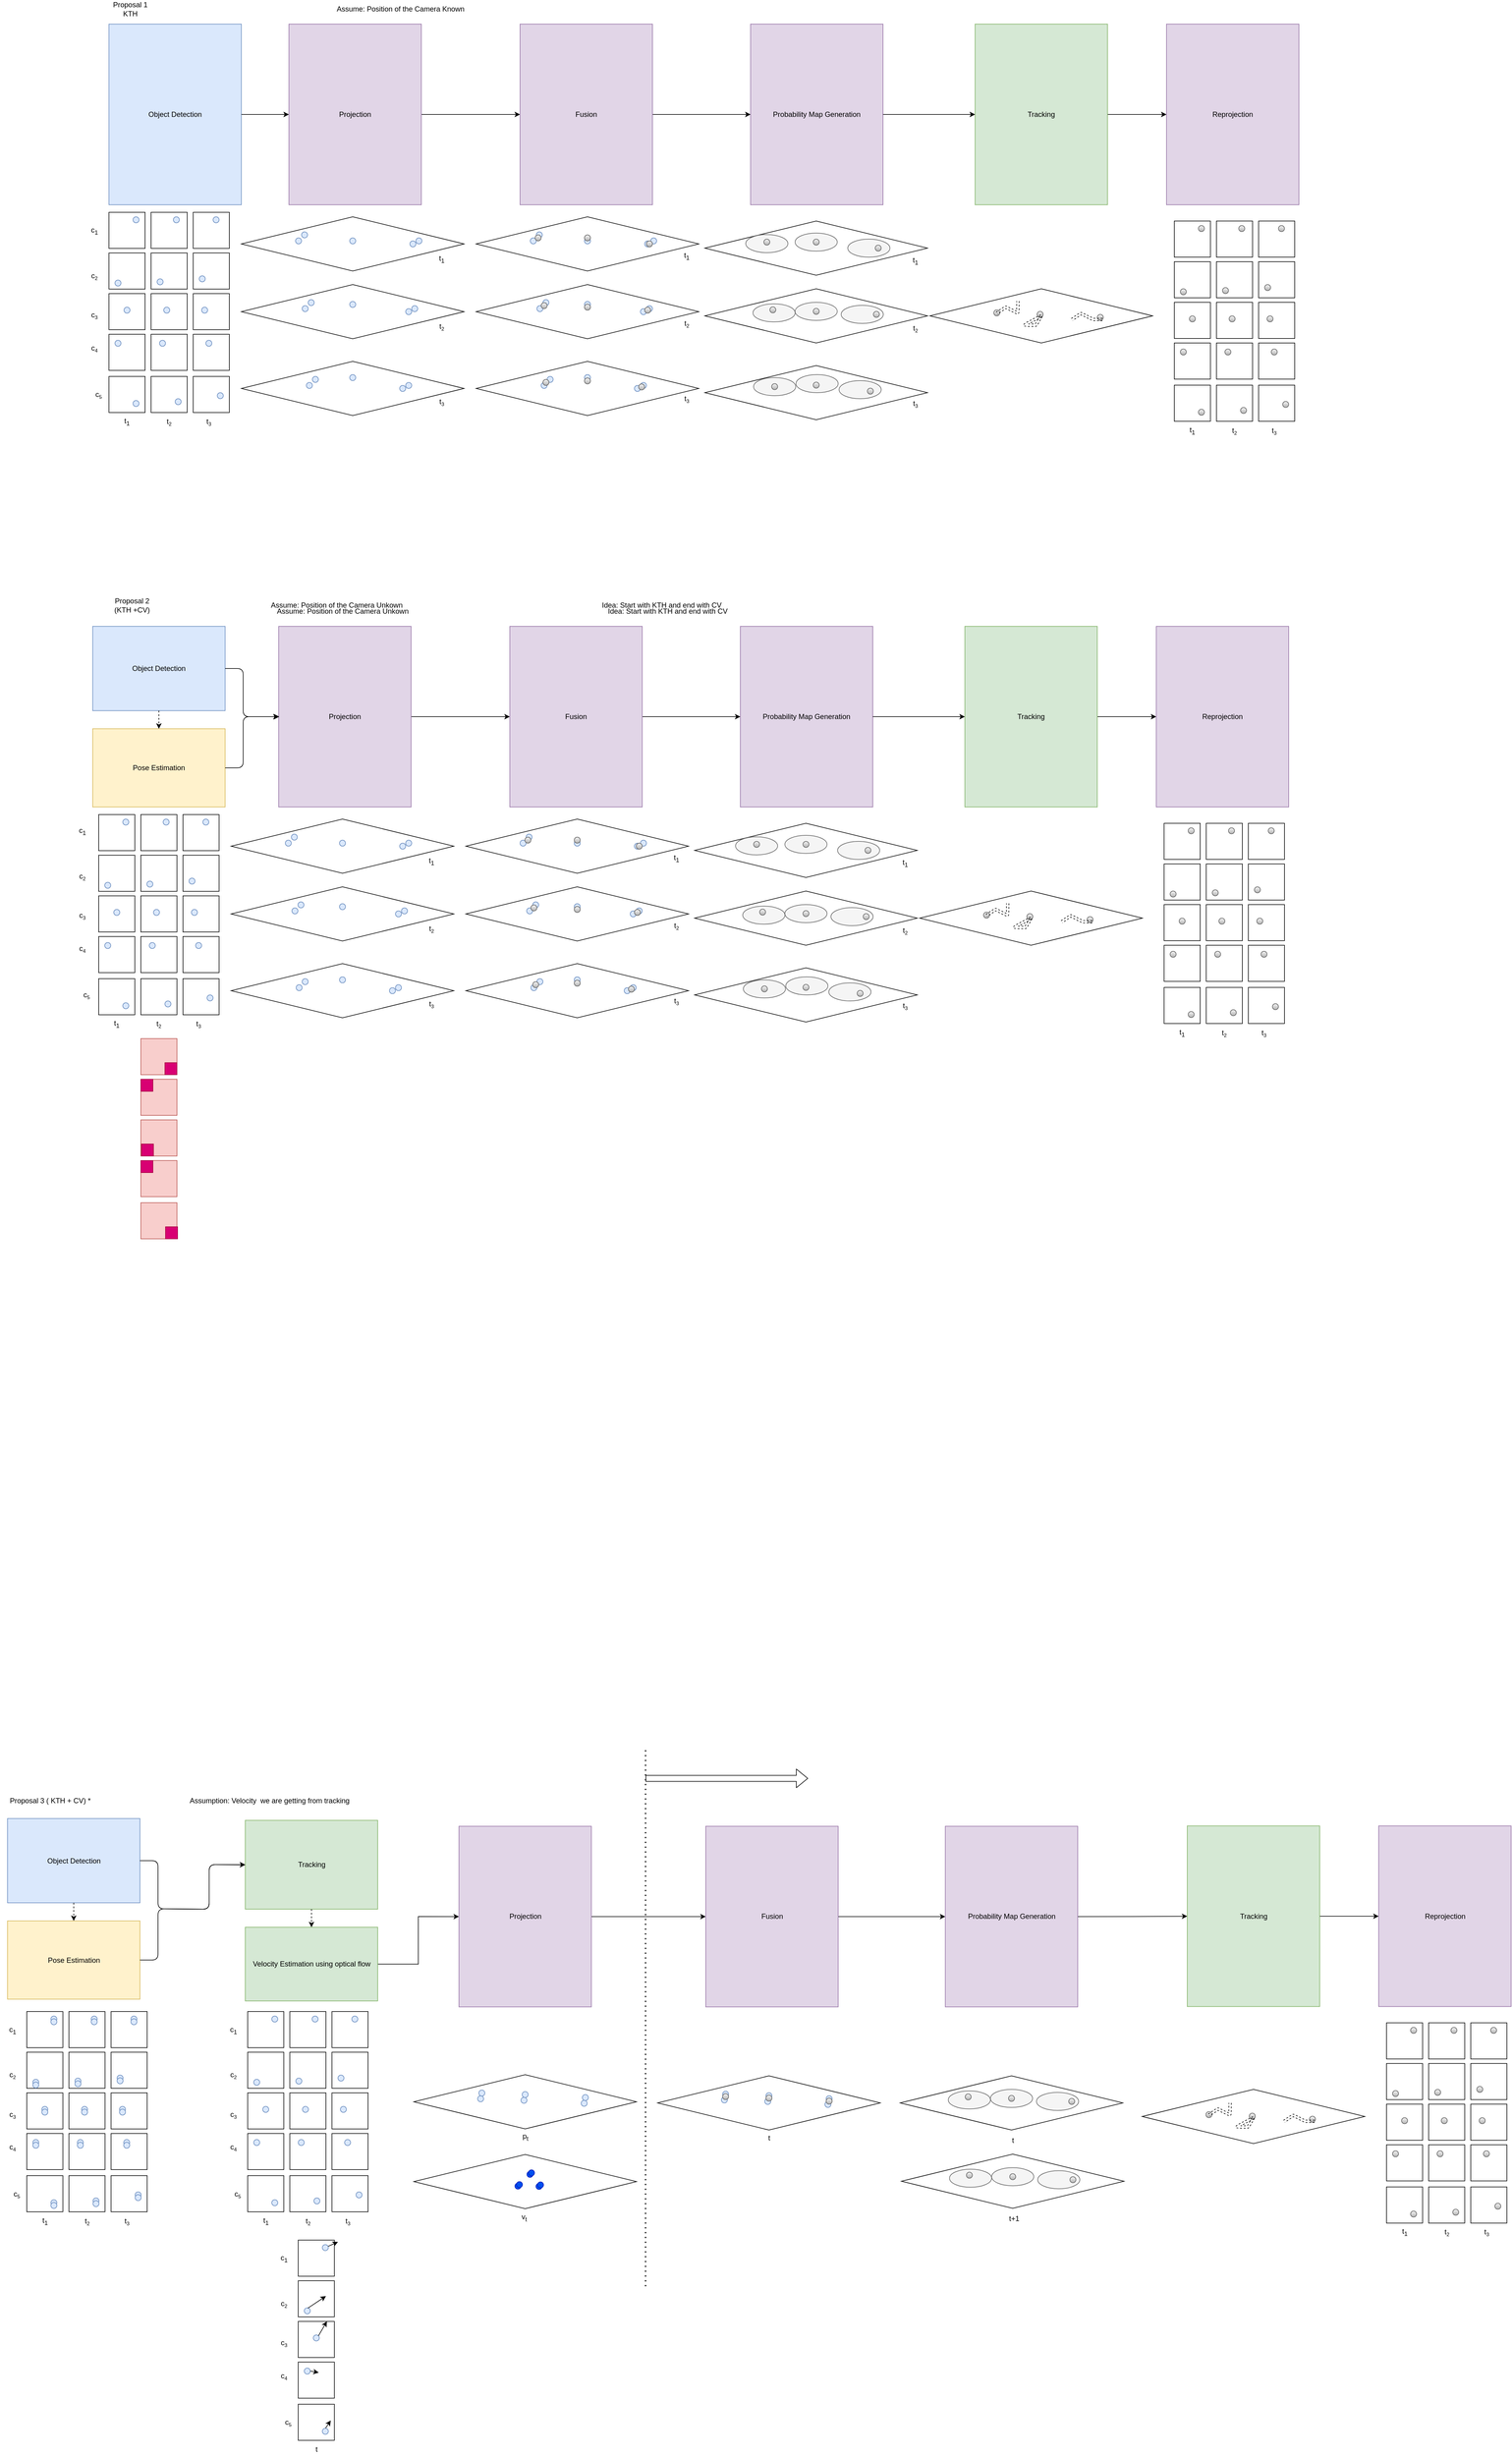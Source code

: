 <mxfile version="13.10.3" type="device"><diagram id="kYCsift1imt4HscNAe-p" name="Page-1"><mxGraphModel dx="5670" dy="1175" grid="1" gridSize="10" guides="1" tooltips="1" connect="1" arrows="1" fold="1" page="1" pageScale="1" pageWidth="3300" pageHeight="4681" math="0" shadow="0"><root><mxCell id="0"/><mxCell id="1" parent="0"/><mxCell id="ygaM2ltoeNWXqoUyg0Il-172" value="" style="rhombus;whiteSpace=wrap;html=1;" parent="1" vertex="1"><mxGeometry x="1170" y="477" width="370" height="90" as="geometry"/></mxCell><mxCell id="ygaM2ltoeNWXqoUyg0Il-173" value="" style="rhombus;whiteSpace=wrap;html=1;" parent="1" vertex="1"><mxGeometry x="1170" y="589.5" width="370" height="90" as="geometry"/></mxCell><mxCell id="ygaM2ltoeNWXqoUyg0Il-174" value="" style="rhombus;whiteSpace=wrap;html=1;" parent="1" vertex="1"><mxGeometry x="1170" y="717" width="370" height="90" as="geometry"/></mxCell><mxCell id="ygaM2ltoeNWXqoUyg0Il-184" value="" style="ellipse;whiteSpace=wrap;html=1;fillColor=#f5f5f5;strokeColor=#666666;fontColor=#333333;" parent="1" vertex="1"><mxGeometry x="1238" y="499.5" width="70" height="30" as="geometry"/></mxCell><mxCell id="ygaM2ltoeNWXqoUyg0Il-185" value="" style="ellipse;whiteSpace=wrap;html=1;fillColor=#f5f5f5;strokeColor=#666666;fontColor=#333333;" parent="1" vertex="1"><mxGeometry x="1320" y="497" width="70" height="30" as="geometry"/></mxCell><mxCell id="ygaM2ltoeNWXqoUyg0Il-186" value="" style="ellipse;whiteSpace=wrap;html=1;fillColor=#f5f5f5;strokeColor=#666666;fontColor=#333333;" parent="1" vertex="1"><mxGeometry x="1407.5" y="507" width="70" height="30" as="geometry"/></mxCell><mxCell id="ygaM2ltoeNWXqoUyg0Il-187" value="" style="ellipse;whiteSpace=wrap;html=1;fillColor=#f5f5f5;strokeColor=#666666;fontColor=#333333;" parent="1" vertex="1"><mxGeometry x="1396.5" y="617" width="70" height="30" as="geometry"/></mxCell><mxCell id="ygaM2ltoeNWXqoUyg0Il-188" value="" style="ellipse;whiteSpace=wrap;html=1;fillColor=#f5f5f5;strokeColor=#666666;fontColor=#333333;" parent="1" vertex="1"><mxGeometry x="1320" y="612" width="70" height="30" as="geometry"/></mxCell><mxCell id="ygaM2ltoeNWXqoUyg0Il-189" value="" style="ellipse;whiteSpace=wrap;html=1;fillColor=#f5f5f5;strokeColor=#666666;fontColor=#333333;" parent="1" vertex="1"><mxGeometry x="1250" y="614.5" width="70" height="30" as="geometry"/></mxCell><mxCell id="ygaM2ltoeNWXqoUyg0Il-190" value="" style="ellipse;whiteSpace=wrap;html=1;fillColor=#f5f5f5;strokeColor=#666666;fontColor=#333333;" parent="1" vertex="1"><mxGeometry x="1251" y="737" width="70" height="30" as="geometry"/></mxCell><mxCell id="ygaM2ltoeNWXqoUyg0Il-191" value="" style="ellipse;whiteSpace=wrap;html=1;fillColor=#f5f5f5;strokeColor=#666666;fontColor=#333333;" parent="1" vertex="1"><mxGeometry x="1321.5" y="732" width="70" height="30" as="geometry"/></mxCell><mxCell id="ygaM2ltoeNWXqoUyg0Il-192" value="" style="ellipse;whiteSpace=wrap;html=1;fillColor=#f5f5f5;strokeColor=#666666;fontColor=#333333;" parent="1" vertex="1"><mxGeometry x="1393" y="742" width="70" height="30" as="geometry"/></mxCell><mxCell id="aG39VDXnLtYc0OuFhp8O-1" value="Object Detection" style="rounded=0;whiteSpace=wrap;html=1;fillColor=#dae8fc;strokeColor=#6c8ebf;" parent="1" vertex="1"><mxGeometry x="180" y="150" width="220" height="300" as="geometry"/></mxCell><mxCell id="aG39VDXnLtYc0OuFhp8O-55" value="" style="edgeStyle=orthogonalEdgeStyle;rounded=0;orthogonalLoop=1;jettySize=auto;html=1;" parent="1" source="aG39VDXnLtYc0OuFhp8O-3" target="aG39VDXnLtYc0OuFhp8O-53" edge="1"><mxGeometry relative="1" as="geometry"/></mxCell><mxCell id="aG39VDXnLtYc0OuFhp8O-3" value="Projection" style="rounded=0;whiteSpace=wrap;html=1;fillColor=#e1d5e7;strokeColor=#9673a6;" parent="1" vertex="1"><mxGeometry x="479" y="150" width="220" height="300" as="geometry"/></mxCell><mxCell id="aG39VDXnLtYc0OuFhp8O-4" style="edgeStyle=orthogonalEdgeStyle;rounded=0;orthogonalLoop=1;jettySize=auto;html=1;exitX=0.5;exitY=1;exitDx=0;exitDy=0;" parent="1" source="aG39VDXnLtYc0OuFhp8O-1" target="aG39VDXnLtYc0OuFhp8O-1" edge="1"><mxGeometry relative="1" as="geometry"/></mxCell><mxCell id="aG39VDXnLtYc0OuFhp8O-5" value="Probability Map Generation" style="rounded=0;whiteSpace=wrap;html=1;fillColor=#e1d5e7;strokeColor=#9673a6;" parent="1" vertex="1"><mxGeometry x="1246" y="150" width="220" height="300" as="geometry"/></mxCell><mxCell id="aG39VDXnLtYc0OuFhp8O-68" style="edgeStyle=orthogonalEdgeStyle;rounded=0;orthogonalLoop=1;jettySize=auto;html=1;exitX=1;exitY=0.5;exitDx=0;exitDy=0;entryX=0;entryY=0.5;entryDx=0;entryDy=0;" parent="1" source="aG39VDXnLtYc0OuFhp8O-6" target="aG39VDXnLtYc0OuFhp8O-66" edge="1"><mxGeometry relative="1" as="geometry"/></mxCell><mxCell id="aG39VDXnLtYc0OuFhp8O-6" value="Tracking" style="rounded=0;whiteSpace=wrap;html=1;fillColor=#d5e8d4;strokeColor=#82b366;" parent="1" vertex="1"><mxGeometry x="1619" y="150" width="220" height="300" as="geometry"/></mxCell><mxCell id="aG39VDXnLtYc0OuFhp8O-8" value="" style="endArrow=classic;html=1;exitX=1;exitY=0.5;exitDx=0;exitDy=0;entryX=0;entryY=0.5;entryDx=0;entryDy=0;" parent="1" source="aG39VDXnLtYc0OuFhp8O-1" target="aG39VDXnLtYc0OuFhp8O-3" edge="1"><mxGeometry width="50" height="50" relative="1" as="geometry"><mxPoint x="750" y="270" as="sourcePoint"/><mxPoint x="800" y="220" as="targetPoint"/><Array as="points"><mxPoint x="430" y="300"/></Array></mxGeometry></mxCell><mxCell id="aG39VDXnLtYc0OuFhp8O-11" value="" style="endArrow=classic;html=1;entryX=0;entryY=0.5;entryDx=0;entryDy=0;exitX=1;exitY=0.5;exitDx=0;exitDy=0;" parent="1" source="aG39VDXnLtYc0OuFhp8O-5" target="aG39VDXnLtYc0OuFhp8O-6" edge="1"><mxGeometry width="50" height="50" relative="1" as="geometry"><mxPoint x="1265" y="270" as="sourcePoint"/><mxPoint x="1315" y="220" as="targetPoint"/></mxGeometry></mxCell><mxCell id="aG39VDXnLtYc0OuFhp8O-17" value="Object Detection" style="rounded=0;whiteSpace=wrap;html=1;fillColor=#dae8fc;strokeColor=#6c8ebf;" parent="1" vertex="1"><mxGeometry x="11.5" y="3129.5" width="220" height="140" as="geometry"/></mxCell><mxCell id="aG39VDXnLtYc0OuFhp8O-18" value="Pose Estimation" style="rounded=0;whiteSpace=wrap;html=1;fillColor=#fff2cc;strokeColor=#d6b656;" parent="1" vertex="1"><mxGeometry x="11.5" y="3299.5" width="220" height="130" as="geometry"/></mxCell><mxCell id="aG39VDXnLtYc0OuFhp8O-60" value="" style="edgeStyle=orthogonalEdgeStyle;rounded=0;orthogonalLoop=1;jettySize=auto;html=1;" parent="1" source="aG39VDXnLtYc0OuFhp8O-19" target="aG39VDXnLtYc0OuFhp8O-59" edge="1"><mxGeometry relative="1" as="geometry"/></mxCell><mxCell id="aG39VDXnLtYc0OuFhp8O-19" value="Projection" style="rounded=0;whiteSpace=wrap;html=1;fillColor=#e1d5e7;strokeColor=#9673a6;" parent="1" vertex="1"><mxGeometry x="761.5" y="3142.33" width="220" height="300" as="geometry"/></mxCell><mxCell id="aG39VDXnLtYc0OuFhp8O-20" style="edgeStyle=orthogonalEdgeStyle;rounded=0;orthogonalLoop=1;jettySize=auto;html=1;exitX=0.5;exitY=1;exitDx=0;exitDy=0;" parent="1" source="aG39VDXnLtYc0OuFhp8O-17" target="aG39VDXnLtYc0OuFhp8O-17" edge="1"><mxGeometry relative="1" as="geometry"/></mxCell><mxCell id="aG39VDXnLtYc0OuFhp8O-22" value="Tracking" style="rounded=0;whiteSpace=wrap;html=1;fillColor=#d5e8d4;strokeColor=#82b366;" parent="1" vertex="1"><mxGeometry x="406.5" y="3132.5" width="220" height="147.5" as="geometry"/></mxCell><mxCell id="aG39VDXnLtYc0OuFhp8O-23" value="" style="endArrow=classic;html=1;exitX=0.5;exitY=1;exitDx=0;exitDy=0;entryX=0.5;entryY=0;entryDx=0;entryDy=0;dashed=1;" parent="1" source="aG39VDXnLtYc0OuFhp8O-17" target="aG39VDXnLtYc0OuFhp8O-18" edge="1"><mxGeometry width="50" height="50" relative="1" as="geometry"><mxPoint x="581.5" y="3249.5" as="sourcePoint"/><mxPoint x="631.5" y="3199.5" as="targetPoint"/></mxGeometry></mxCell><mxCell id="aG39VDXnLtYc0OuFhp8O-24" value="" style="endArrow=classic;html=1;exitX=1;exitY=0.5;exitDx=0;exitDy=0;entryX=0;entryY=0.5;entryDx=0;entryDy=0;" parent="1" source="aG39VDXnLtYc0OuFhp8O-17" target="aG39VDXnLtYc0OuFhp8O-22" edge="1"><mxGeometry width="50" height="50" relative="1" as="geometry"><mxPoint x="581.5" y="3249.5" as="sourcePoint"/><mxPoint x="416.5" y="3280" as="targetPoint"/><Array as="points"><mxPoint x="261.5" y="3199.5"/><mxPoint x="261.5" y="3279.5"/><mxPoint x="346.5" y="3280"/><mxPoint x="346.5" y="3206"/></Array></mxGeometry></mxCell><mxCell id="aG39VDXnLtYc0OuFhp8O-28" value="Proposal 1 &lt;br&gt;KTH" style="text;html=1;align=center;verticalAlign=middle;resizable=0;points=[];autosize=1;" parent="1" vertex="1"><mxGeometry x="180" y="110" width="70" height="30" as="geometry"/></mxCell><mxCell id="aG39VDXnLtYc0OuFhp8O-29" value="Proposal 3 ( KTH + CV) *" style="text;html=1;align=center;verticalAlign=middle;resizable=0;points=[];autosize=1;" parent="1" vertex="1"><mxGeometry x="6.5" y="3089.5" width="150" height="20" as="geometry"/></mxCell><mxCell id="aG39VDXnLtYc0OuFhp8O-49" value="Assume: Position of the Camera Known" style="text;html=1;align=center;verticalAlign=middle;resizable=0;points=[];autosize=1;" parent="1" vertex="1"><mxGeometry x="549" y="115" width="230" height="20" as="geometry"/></mxCell><mxCell id="aG39VDXnLtYc0OuFhp8O-56" value="" style="edgeStyle=orthogonalEdgeStyle;rounded=0;orthogonalLoop=1;jettySize=auto;html=1;" parent="1" source="aG39VDXnLtYc0OuFhp8O-53" target="aG39VDXnLtYc0OuFhp8O-5" edge="1"><mxGeometry relative="1" as="geometry"/></mxCell><mxCell id="aG39VDXnLtYc0OuFhp8O-53" value="Fusion" style="rounded=0;whiteSpace=wrap;html=1;fillColor=#e1d5e7;strokeColor=#9673a6;" parent="1" vertex="1"><mxGeometry x="863" y="150" width="220" height="300" as="geometry"/></mxCell><mxCell id="aG39VDXnLtYc0OuFhp8O-73" value="" style="edgeStyle=orthogonalEdgeStyle;rounded=0;orthogonalLoop=1;jettySize=auto;html=1;" parent="1" source="aG39VDXnLtYc0OuFhp8O-59" target="aG39VDXnLtYc0OuFhp8O-70" edge="1"><mxGeometry relative="1" as="geometry"/></mxCell><mxCell id="aG39VDXnLtYc0OuFhp8O-59" value="Fusion" style="rounded=0;whiteSpace=wrap;html=1;fillColor=#e1d5e7;strokeColor=#9673a6;" parent="1" vertex="1"><mxGeometry x="1171.5" y="3142.33" width="220" height="300" as="geometry"/></mxCell><mxCell id="aG39VDXnLtYc0OuFhp8O-61" value="Assumption: Velocity&amp;nbsp; we are getting from tracking" style="text;html=1;strokeColor=none;fillColor=none;align=center;verticalAlign=middle;whiteSpace=wrap;rounded=0;" parent="1" vertex="1"><mxGeometry x="301.5" y="3089.5" width="290" height="20" as="geometry"/></mxCell><mxCell id="aG39VDXnLtYc0OuFhp8O-64" style="edgeStyle=orthogonalEdgeStyle;rounded=0;orthogonalLoop=1;jettySize=auto;html=1;exitX=1;exitY=0.5;exitDx=0;exitDy=0;entryX=0;entryY=0.5;entryDx=0;entryDy=0;" parent="1" source="ygaM2ltoeNWXqoUyg0Il-478" target="aG39VDXnLtYc0OuFhp8O-19" edge="1"><mxGeometry relative="1" as="geometry"><mxPoint x="626.5" y="3292.33" as="sourcePoint"/></mxGeometry></mxCell><mxCell id="aG39VDXnLtYc0OuFhp8O-65" value="" style="endArrow=classic;html=1;exitX=1;exitY=0.5;exitDx=0;exitDy=0;entryX=0;entryY=0.5;entryDx=0;entryDy=0;" parent="1" source="aG39VDXnLtYc0OuFhp8O-18" target="aG39VDXnLtYc0OuFhp8O-22" edge="1"><mxGeometry width="50" height="50" relative="1" as="geometry"><mxPoint x="441.5" y="3199.5" as="sourcePoint"/><mxPoint x="491.5" y="3149.5" as="targetPoint"/><Array as="points"><mxPoint x="261.5" y="3364.5"/><mxPoint x="261.5" y="3279.5"/><mxPoint x="346.5" y="3280"/><mxPoint x="346.5" y="3206"/></Array></mxGeometry></mxCell><mxCell id="aG39VDXnLtYc0OuFhp8O-66" value="Reprojection" style="rounded=0;whiteSpace=wrap;html=1;fillColor=#e1d5e7;strokeColor=#9673a6;" parent="1" vertex="1"><mxGeometry x="1937" y="150" width="220" height="300" as="geometry"/></mxCell><mxCell id="ygaM2ltoeNWXqoUyg0Il-743" style="edgeStyle=orthogonalEdgeStyle;rounded=0;orthogonalLoop=1;jettySize=auto;html=1;exitX=1;exitY=0.5;exitDx=0;exitDy=0;" parent="1" source="aG39VDXnLtYc0OuFhp8O-70" target="ygaM2ltoeNWXqoUyg0Il-691" edge="1"><mxGeometry relative="1" as="geometry"/></mxCell><mxCell id="aG39VDXnLtYc0OuFhp8O-70" value="Probability Map Generation" style="rounded=0;whiteSpace=wrap;html=1;fillColor=#e1d5e7;strokeColor=#9673a6;" parent="1" vertex="1"><mxGeometry x="1569.5" y="3142.33" width="220" height="300" as="geometry"/></mxCell><mxCell id="ygaM2ltoeNWXqoUyg0Il-20" value="" style="whiteSpace=wrap;html=1;aspect=fixed;" parent="1" vertex="1"><mxGeometry x="180" y="462.5" width="60" height="60" as="geometry"/></mxCell><mxCell id="ygaM2ltoeNWXqoUyg0Il-21" value="" style="rhombus;whiteSpace=wrap;html=1;" parent="1" vertex="1"><mxGeometry x="400" y="470" width="370" height="90" as="geometry"/></mxCell><mxCell id="ygaM2ltoeNWXqoUyg0Il-27" value="" style="whiteSpace=wrap;html=1;aspect=fixed;" parent="1" vertex="1"><mxGeometry x="180" y="735" width="60" height="60" as="geometry"/></mxCell><mxCell id="ygaM2ltoeNWXqoUyg0Il-28" value="" style="whiteSpace=wrap;html=1;aspect=fixed;" parent="1" vertex="1"><mxGeometry x="180" y="665" width="60" height="60" as="geometry"/></mxCell><mxCell id="ygaM2ltoeNWXqoUyg0Il-29" value="" style="whiteSpace=wrap;html=1;aspect=fixed;" parent="1" vertex="1"><mxGeometry x="180" y="597.5" width="60" height="60" as="geometry"/></mxCell><mxCell id="ygaM2ltoeNWXqoUyg0Il-30" value="" style="whiteSpace=wrap;html=1;aspect=fixed;" parent="1" vertex="1"><mxGeometry x="180" y="530" width="60" height="60" as="geometry"/></mxCell><mxCell id="ygaM2ltoeNWXqoUyg0Il-41" value="" style="ellipse;whiteSpace=wrap;html=1;aspect=fixed;fillColor=#dae8fc;strokeColor=#6c8ebf;" parent="1" vertex="1"><mxGeometry x="220" y="470" width="10" height="10" as="geometry"/></mxCell><mxCell id="ygaM2ltoeNWXqoUyg0Il-42" value="" style="ellipse;whiteSpace=wrap;html=1;aspect=fixed;fillColor=#dae8fc;strokeColor=#6c8ebf;" parent="1" vertex="1"><mxGeometry x="190" y="575" width="10" height="10" as="geometry"/></mxCell><mxCell id="ygaM2ltoeNWXqoUyg0Il-43" value="" style="ellipse;whiteSpace=wrap;html=1;aspect=fixed;fillColor=#dae8fc;strokeColor=#6c8ebf;" parent="1" vertex="1"><mxGeometry x="205" y="620" width="10" height="10" as="geometry"/></mxCell><mxCell id="ygaM2ltoeNWXqoUyg0Il-44" value="" style="ellipse;whiteSpace=wrap;html=1;aspect=fixed;fillColor=#dae8fc;strokeColor=#6c8ebf;" parent="1" vertex="1"><mxGeometry x="190" y="675" width="10" height="10" as="geometry"/></mxCell><mxCell id="ygaM2ltoeNWXqoUyg0Il-47" value="" style="ellipse;whiteSpace=wrap;html=1;aspect=fixed;fillColor=#dae8fc;strokeColor=#6c8ebf;" parent="1" vertex="1"><mxGeometry x="220" y="775" width="10" height="10" as="geometry"/></mxCell><mxCell id="ygaM2ltoeNWXqoUyg0Il-48" value="" style="whiteSpace=wrap;html=1;aspect=fixed;" parent="1" vertex="1"><mxGeometry x="250" y="462.5" width="60" height="60" as="geometry"/></mxCell><mxCell id="ygaM2ltoeNWXqoUyg0Il-49" value="" style="whiteSpace=wrap;html=1;aspect=fixed;" parent="1" vertex="1"><mxGeometry x="250" y="735" width="60" height="60" as="geometry"/></mxCell><mxCell id="ygaM2ltoeNWXqoUyg0Il-50" value="" style="whiteSpace=wrap;html=1;aspect=fixed;" parent="1" vertex="1"><mxGeometry x="250" y="665" width="60" height="60" as="geometry"/></mxCell><mxCell id="ygaM2ltoeNWXqoUyg0Il-51" value="" style="whiteSpace=wrap;html=1;aspect=fixed;" parent="1" vertex="1"><mxGeometry x="250" y="597.5" width="60" height="60" as="geometry"/></mxCell><mxCell id="ygaM2ltoeNWXqoUyg0Il-52" value="" style="whiteSpace=wrap;html=1;aspect=fixed;" parent="1" vertex="1"><mxGeometry x="250" y="530" width="60" height="60" as="geometry"/></mxCell><mxCell id="ygaM2ltoeNWXqoUyg0Il-53" value="" style="ellipse;whiteSpace=wrap;html=1;aspect=fixed;fillColor=#dae8fc;strokeColor=#6c8ebf;" parent="1" vertex="1"><mxGeometry x="287" y="470" width="10" height="10" as="geometry"/></mxCell><mxCell id="ygaM2ltoeNWXqoUyg0Il-54" value="" style="ellipse;whiteSpace=wrap;html=1;aspect=fixed;fillColor=#dae8fc;strokeColor=#6c8ebf;" parent="1" vertex="1"><mxGeometry x="260" y="573" width="10" height="10" as="geometry"/></mxCell><mxCell id="ygaM2ltoeNWXqoUyg0Il-55" value="" style="ellipse;whiteSpace=wrap;html=1;aspect=fixed;fillColor=#dae8fc;strokeColor=#6c8ebf;" parent="1" vertex="1"><mxGeometry x="271" y="620" width="10" height="10" as="geometry"/></mxCell><mxCell id="ygaM2ltoeNWXqoUyg0Il-56" value="" style="ellipse;whiteSpace=wrap;html=1;aspect=fixed;fillColor=#dae8fc;strokeColor=#6c8ebf;" parent="1" vertex="1"><mxGeometry x="264" y="675" width="10" height="10" as="geometry"/></mxCell><mxCell id="ygaM2ltoeNWXqoUyg0Il-57" value="" style="ellipse;whiteSpace=wrap;html=1;aspect=fixed;fillColor=#dae8fc;strokeColor=#6c8ebf;" parent="1" vertex="1"><mxGeometry x="290" y="772" width="10" height="10" as="geometry"/></mxCell><mxCell id="ygaM2ltoeNWXqoUyg0Il-78" value="" style="whiteSpace=wrap;html=1;aspect=fixed;" parent="1" vertex="1"><mxGeometry x="320" y="462.5" width="60" height="60" as="geometry"/></mxCell><mxCell id="ygaM2ltoeNWXqoUyg0Il-79" value="" style="whiteSpace=wrap;html=1;aspect=fixed;" parent="1" vertex="1"><mxGeometry x="320" y="735" width="60" height="60" as="geometry"/></mxCell><mxCell id="ygaM2ltoeNWXqoUyg0Il-80" value="" style="whiteSpace=wrap;html=1;aspect=fixed;" parent="1" vertex="1"><mxGeometry x="320" y="665" width="60" height="60" as="geometry"/></mxCell><mxCell id="ygaM2ltoeNWXqoUyg0Il-81" value="" style="whiteSpace=wrap;html=1;aspect=fixed;" parent="1" vertex="1"><mxGeometry x="320" y="597.5" width="60" height="60" as="geometry"/></mxCell><mxCell id="ygaM2ltoeNWXqoUyg0Il-82" value="" style="whiteSpace=wrap;html=1;aspect=fixed;" parent="1" vertex="1"><mxGeometry x="320" y="530" width="60" height="60" as="geometry"/></mxCell><mxCell id="ygaM2ltoeNWXqoUyg0Il-83" value="" style="ellipse;whiteSpace=wrap;html=1;aspect=fixed;fillColor=#dae8fc;strokeColor=#6c8ebf;" parent="1" vertex="1"><mxGeometry x="353" y="470" width="10" height="10" as="geometry"/></mxCell><mxCell id="ygaM2ltoeNWXqoUyg0Il-84" value="" style="ellipse;whiteSpace=wrap;html=1;aspect=fixed;fillColor=#dae8fc;strokeColor=#6c8ebf;" parent="1" vertex="1"><mxGeometry x="330" y="568" width="10" height="10" as="geometry"/></mxCell><mxCell id="ygaM2ltoeNWXqoUyg0Il-85" value="" style="ellipse;whiteSpace=wrap;html=1;aspect=fixed;fillColor=#dae8fc;strokeColor=#6c8ebf;" parent="1" vertex="1"><mxGeometry x="334" y="620" width="10" height="10" as="geometry"/></mxCell><mxCell id="ygaM2ltoeNWXqoUyg0Il-86" value="" style="ellipse;whiteSpace=wrap;html=1;aspect=fixed;fillColor=#dae8fc;strokeColor=#6c8ebf;" parent="1" vertex="1"><mxGeometry x="341" y="675" width="10" height="10" as="geometry"/></mxCell><mxCell id="ygaM2ltoeNWXqoUyg0Il-87" value="" style="ellipse;whiteSpace=wrap;html=1;aspect=fixed;fillColor=#dae8fc;strokeColor=#6c8ebf;" parent="1" vertex="1"><mxGeometry x="360" y="762" width="10" height="10" as="geometry"/></mxCell><mxCell id="ygaM2ltoeNWXqoUyg0Il-88" value="t&lt;sub&gt;1&lt;/sub&gt;" style="text;html=1;strokeColor=none;fillColor=none;align=center;verticalAlign=middle;whiteSpace=wrap;rounded=0;" parent="1" vertex="1"><mxGeometry x="190" y="800" width="40" height="20" as="geometry"/></mxCell><mxCell id="ygaM2ltoeNWXqoUyg0Il-89" value="t&lt;span style=&quot;font-size: 10px&quot;&gt;&lt;sub&gt;2&lt;/sub&gt;&lt;/span&gt;" style="text;html=1;strokeColor=none;fillColor=none;align=center;verticalAlign=middle;whiteSpace=wrap;rounded=0;" parent="1" vertex="1"><mxGeometry x="260" y="800" width="40" height="20" as="geometry"/></mxCell><mxCell id="ygaM2ltoeNWXqoUyg0Il-90" value="t&lt;span style=&quot;font-size: 10px&quot;&gt;&lt;sub&gt;3&lt;/sub&gt;&lt;/span&gt;" style="text;html=1;strokeColor=none;fillColor=none;align=center;verticalAlign=middle;whiteSpace=wrap;rounded=0;" parent="1" vertex="1"><mxGeometry x="326" y="800" width="40" height="20" as="geometry"/></mxCell><mxCell id="ygaM2ltoeNWXqoUyg0Il-93" value="" style="ellipse;whiteSpace=wrap;html=1;aspect=fixed;fillColor=#dae8fc;strokeColor=#6c8ebf;" parent="1" vertex="1"><mxGeometry x="490" y="505" width="10" height="10" as="geometry"/></mxCell><mxCell id="ygaM2ltoeNWXqoUyg0Il-94" value="" style="ellipse;whiteSpace=wrap;html=1;aspect=fixed;fillColor=#dae8fc;strokeColor=#6c8ebf;" parent="1" vertex="1"><mxGeometry x="500" y="495" width="10" height="10" as="geometry"/></mxCell><mxCell id="ygaM2ltoeNWXqoUyg0Il-95" value="" style="ellipse;whiteSpace=wrap;html=1;aspect=fixed;fillColor=#dae8fc;strokeColor=#6c8ebf;" parent="1" vertex="1"><mxGeometry x="580" y="505" width="10" height="10" as="geometry"/></mxCell><mxCell id="ygaM2ltoeNWXqoUyg0Il-96" value="" style="ellipse;whiteSpace=wrap;html=1;aspect=fixed;fillColor=#dae8fc;strokeColor=#6c8ebf;" parent="1" vertex="1"><mxGeometry x="690" y="505" width="10" height="10" as="geometry"/></mxCell><mxCell id="ygaM2ltoeNWXqoUyg0Il-97" value="" style="ellipse;whiteSpace=wrap;html=1;aspect=fixed;fillColor=#dae8fc;strokeColor=#6c8ebf;" parent="1" vertex="1"><mxGeometry x="680" y="510" width="10" height="10" as="geometry"/></mxCell><mxCell id="ygaM2ltoeNWXqoUyg0Il-100" value="" style="rhombus;whiteSpace=wrap;html=1;" parent="1" vertex="1"><mxGeometry x="400" y="582.5" width="370" height="90" as="geometry"/></mxCell><mxCell id="ygaM2ltoeNWXqoUyg0Il-101" value="" style="ellipse;whiteSpace=wrap;html=1;aspect=fixed;fillColor=#dae8fc;strokeColor=#6c8ebf;" parent="1" vertex="1"><mxGeometry x="501" y="617.5" width="10" height="10" as="geometry"/></mxCell><mxCell id="ygaM2ltoeNWXqoUyg0Il-102" value="" style="ellipse;whiteSpace=wrap;html=1;aspect=fixed;fillColor=#dae8fc;strokeColor=#6c8ebf;" parent="1" vertex="1"><mxGeometry x="511" y="607.5" width="10" height="10" as="geometry"/></mxCell><mxCell id="ygaM2ltoeNWXqoUyg0Il-103" value="" style="ellipse;whiteSpace=wrap;html=1;aspect=fixed;fillColor=#dae8fc;strokeColor=#6c8ebf;" parent="1" vertex="1"><mxGeometry x="580" y="610.5" width="10" height="10" as="geometry"/></mxCell><mxCell id="ygaM2ltoeNWXqoUyg0Il-104" value="" style="ellipse;whiteSpace=wrap;html=1;aspect=fixed;fillColor=#dae8fc;strokeColor=#6c8ebf;" parent="1" vertex="1"><mxGeometry x="683" y="617.5" width="10" height="10" as="geometry"/></mxCell><mxCell id="ygaM2ltoeNWXqoUyg0Il-105" value="" style="ellipse;whiteSpace=wrap;html=1;aspect=fixed;fillColor=#dae8fc;strokeColor=#6c8ebf;" parent="1" vertex="1"><mxGeometry x="673" y="622.5" width="10" height="10" as="geometry"/></mxCell><mxCell id="ygaM2ltoeNWXqoUyg0Il-112" value="" style="rhombus;whiteSpace=wrap;html=1;" parent="1" vertex="1"><mxGeometry x="400" y="710" width="370" height="90" as="geometry"/></mxCell><mxCell id="ygaM2ltoeNWXqoUyg0Il-113" value="" style="ellipse;whiteSpace=wrap;html=1;aspect=fixed;fillColor=#dae8fc;strokeColor=#6c8ebf;" parent="1" vertex="1"><mxGeometry x="508" y="745" width="10" height="10" as="geometry"/></mxCell><mxCell id="ygaM2ltoeNWXqoUyg0Il-114" value="" style="ellipse;whiteSpace=wrap;html=1;aspect=fixed;fillColor=#dae8fc;strokeColor=#6c8ebf;" parent="1" vertex="1"><mxGeometry x="518" y="735" width="10" height="10" as="geometry"/></mxCell><mxCell id="ygaM2ltoeNWXqoUyg0Il-115" value="" style="ellipse;whiteSpace=wrap;html=1;aspect=fixed;fillColor=#dae8fc;strokeColor=#6c8ebf;" parent="1" vertex="1"><mxGeometry x="580" y="732" width="10" height="10" as="geometry"/></mxCell><mxCell id="ygaM2ltoeNWXqoUyg0Il-116" value="" style="ellipse;whiteSpace=wrap;html=1;aspect=fixed;fillColor=#dae8fc;strokeColor=#6c8ebf;" parent="1" vertex="1"><mxGeometry x="673" y="745" width="10" height="10" as="geometry"/></mxCell><mxCell id="ygaM2ltoeNWXqoUyg0Il-117" value="" style="ellipse;whiteSpace=wrap;html=1;aspect=fixed;fillColor=#dae8fc;strokeColor=#6c8ebf;" parent="1" vertex="1"><mxGeometry x="663" y="750" width="10" height="10" as="geometry"/></mxCell><mxCell id="ygaM2ltoeNWXqoUyg0Il-118" value="" style="rhombus;whiteSpace=wrap;html=1;" parent="1" vertex="1"><mxGeometry x="790" y="470" width="370" height="90" as="geometry"/></mxCell><mxCell id="ygaM2ltoeNWXqoUyg0Il-119" value="" style="ellipse;whiteSpace=wrap;html=1;aspect=fixed;fillColor=#dae8fc;strokeColor=#6c8ebf;" parent="1" vertex="1"><mxGeometry x="880" y="505" width="10" height="10" as="geometry"/></mxCell><mxCell id="ygaM2ltoeNWXqoUyg0Il-120" value="" style="ellipse;whiteSpace=wrap;html=1;aspect=fixed;fillColor=#dae8fc;strokeColor=#6c8ebf;" parent="1" vertex="1"><mxGeometry x="890" y="495" width="10" height="10" as="geometry"/></mxCell><mxCell id="ygaM2ltoeNWXqoUyg0Il-121" value="" style="ellipse;whiteSpace=wrap;html=1;aspect=fixed;fillColor=#dae8fc;strokeColor=#6c8ebf;" parent="1" vertex="1"><mxGeometry x="970" y="505" width="10" height="10" as="geometry"/></mxCell><mxCell id="ygaM2ltoeNWXqoUyg0Il-122" value="" style="ellipse;whiteSpace=wrap;html=1;aspect=fixed;fillColor=#dae8fc;strokeColor=#6c8ebf;" parent="1" vertex="1"><mxGeometry x="1080" y="505" width="10" height="10" as="geometry"/></mxCell><mxCell id="ygaM2ltoeNWXqoUyg0Il-123" value="" style="ellipse;whiteSpace=wrap;html=1;aspect=fixed;fillColor=#dae8fc;strokeColor=#6c8ebf;" parent="1" vertex="1"><mxGeometry x="1070" y="510" width="10" height="10" as="geometry"/></mxCell><mxCell id="ygaM2ltoeNWXqoUyg0Il-124" value="" style="rhombus;whiteSpace=wrap;html=1;" parent="1" vertex="1"><mxGeometry x="790" y="582.5" width="370" height="90" as="geometry"/></mxCell><mxCell id="ygaM2ltoeNWXqoUyg0Il-125" value="" style="ellipse;whiteSpace=wrap;html=1;aspect=fixed;fillColor=#dae8fc;strokeColor=#6c8ebf;" parent="1" vertex="1"><mxGeometry x="891" y="617.5" width="10" height="10" as="geometry"/></mxCell><mxCell id="ygaM2ltoeNWXqoUyg0Il-126" value="" style="ellipse;whiteSpace=wrap;html=1;aspect=fixed;fillColor=#dae8fc;strokeColor=#6c8ebf;" parent="1" vertex="1"><mxGeometry x="901" y="607.5" width="10" height="10" as="geometry"/></mxCell><mxCell id="ygaM2ltoeNWXqoUyg0Il-127" value="" style="ellipse;whiteSpace=wrap;html=1;aspect=fixed;fillColor=#dae8fc;strokeColor=#6c8ebf;" parent="1" vertex="1"><mxGeometry x="970" y="610.5" width="10" height="10" as="geometry"/></mxCell><mxCell id="ygaM2ltoeNWXqoUyg0Il-128" value="" style="ellipse;whiteSpace=wrap;html=1;aspect=fixed;fillColor=#dae8fc;strokeColor=#6c8ebf;" parent="1" vertex="1"><mxGeometry x="1073" y="617.5" width="10" height="10" as="geometry"/></mxCell><mxCell id="ygaM2ltoeNWXqoUyg0Il-129" value="" style="ellipse;whiteSpace=wrap;html=1;aspect=fixed;fillColor=#dae8fc;strokeColor=#6c8ebf;" parent="1" vertex="1"><mxGeometry x="1063" y="622.5" width="10" height="10" as="geometry"/></mxCell><mxCell id="ygaM2ltoeNWXqoUyg0Il-130" value="" style="rhombus;whiteSpace=wrap;html=1;" parent="1" vertex="1"><mxGeometry x="790" y="710" width="370" height="90" as="geometry"/></mxCell><mxCell id="ygaM2ltoeNWXqoUyg0Il-131" value="" style="ellipse;whiteSpace=wrap;html=1;aspect=fixed;fillColor=#dae8fc;strokeColor=#6c8ebf;" parent="1" vertex="1"><mxGeometry x="898" y="745" width="10" height="10" as="geometry"/></mxCell><mxCell id="ygaM2ltoeNWXqoUyg0Il-132" value="" style="ellipse;whiteSpace=wrap;html=1;aspect=fixed;fillColor=#dae8fc;strokeColor=#6c8ebf;" parent="1" vertex="1"><mxGeometry x="908" y="735" width="10" height="10" as="geometry"/></mxCell><mxCell id="ygaM2ltoeNWXqoUyg0Il-133" value="" style="ellipse;whiteSpace=wrap;html=1;aspect=fixed;fillColor=#dae8fc;strokeColor=#6c8ebf;" parent="1" vertex="1"><mxGeometry x="970" y="732" width="10" height="10" as="geometry"/></mxCell><mxCell id="ygaM2ltoeNWXqoUyg0Il-134" value="" style="ellipse;whiteSpace=wrap;html=1;aspect=fixed;fillColor=#dae8fc;strokeColor=#6c8ebf;" parent="1" vertex="1"><mxGeometry x="1063" y="745" width="10" height="10" as="geometry"/></mxCell><mxCell id="ygaM2ltoeNWXqoUyg0Il-135" value="" style="ellipse;whiteSpace=wrap;html=1;aspect=fixed;fillColor=#dae8fc;strokeColor=#6c8ebf;" parent="1" vertex="1"><mxGeometry x="1053" y="750" width="10" height="10" as="geometry"/></mxCell><mxCell id="ygaM2ltoeNWXqoUyg0Il-136" value="" style="ellipse;whiteSpace=wrap;html=1;aspect=fixed;fillColor=#f5f5f5;strokeColor=#666666;gradientColor=#b3b3b3;" parent="1" vertex="1"><mxGeometry x="888" y="500" width="10" height="10" as="geometry"/></mxCell><mxCell id="ygaM2ltoeNWXqoUyg0Il-137" value="" style="ellipse;whiteSpace=wrap;html=1;aspect=fixed;fillColor=#f5f5f5;strokeColor=#666666;gradientColor=#b3b3b3;" parent="1" vertex="1"><mxGeometry x="970" y="500" width="10" height="10" as="geometry"/></mxCell><mxCell id="ygaM2ltoeNWXqoUyg0Il-138" value="" style="ellipse;whiteSpace=wrap;html=1;aspect=fixed;fillColor=#f5f5f5;strokeColor=#666666;gradientColor=#b3b3b3;" parent="1" vertex="1"><mxGeometry x="1073" y="510" width="10" height="10" as="geometry"/></mxCell><mxCell id="ygaM2ltoeNWXqoUyg0Il-139" value="" style="ellipse;whiteSpace=wrap;html=1;aspect=fixed;fillColor=#f5f5f5;strokeColor=#666666;gradientColor=#b3b3b3;" parent="1" vertex="1"><mxGeometry x="898" y="612.5" width="10" height="10" as="geometry"/></mxCell><mxCell id="ygaM2ltoeNWXqoUyg0Il-140" value="" style="ellipse;whiteSpace=wrap;html=1;aspect=fixed;fillColor=#f5f5f5;strokeColor=#666666;gradientColor=#b3b3b3;" parent="1" vertex="1"><mxGeometry x="970" y="615" width="10" height="10" as="geometry"/></mxCell><mxCell id="ygaM2ltoeNWXqoUyg0Il-141" value="" style="ellipse;whiteSpace=wrap;html=1;aspect=fixed;fillColor=#f5f5f5;strokeColor=#666666;gradientColor=#b3b3b3;" parent="1" vertex="1"><mxGeometry x="1070" y="620" width="10" height="10" as="geometry"/></mxCell><mxCell id="ygaM2ltoeNWXqoUyg0Il-142" value="" style="ellipse;whiteSpace=wrap;html=1;aspect=fixed;fillColor=#f5f5f5;strokeColor=#666666;gradientColor=#b3b3b3;" parent="1" vertex="1"><mxGeometry x="901" y="740" width="10" height="10" as="geometry"/></mxCell><mxCell id="ygaM2ltoeNWXqoUyg0Il-143" value="" style="ellipse;whiteSpace=wrap;html=1;aspect=fixed;fillColor=#f5f5f5;strokeColor=#666666;gradientColor=#b3b3b3;" parent="1" vertex="1"><mxGeometry x="970" y="737.5" width="10" height="10" as="geometry"/></mxCell><mxCell id="ygaM2ltoeNWXqoUyg0Il-144" value="" style="ellipse;whiteSpace=wrap;html=1;aspect=fixed;fillColor=#f5f5f5;strokeColor=#666666;gradientColor=#b3b3b3;" parent="1" vertex="1"><mxGeometry x="1060" y="747.5" width="10" height="10" as="geometry"/></mxCell><mxCell id="ygaM2ltoeNWXqoUyg0Il-175" value="" style="ellipse;whiteSpace=wrap;html=1;aspect=fixed;fillColor=#f5f5f5;strokeColor=#666666;gradientColor=#b3b3b3;" parent="1" vertex="1"><mxGeometry x="1268" y="507" width="10" height="10" as="geometry"/></mxCell><mxCell id="ygaM2ltoeNWXqoUyg0Il-176" value="" style="ellipse;whiteSpace=wrap;html=1;aspect=fixed;fillColor=#f5f5f5;strokeColor=#666666;gradientColor=#b3b3b3;" parent="1" vertex="1"><mxGeometry x="1350" y="507" width="10" height="10" as="geometry"/></mxCell><mxCell id="ygaM2ltoeNWXqoUyg0Il-177" value="" style="ellipse;whiteSpace=wrap;html=1;aspect=fixed;fillColor=#f5f5f5;strokeColor=#666666;gradientColor=#b3b3b3;" parent="1" vertex="1"><mxGeometry x="1453" y="517" width="10" height="10" as="geometry"/></mxCell><mxCell id="ygaM2ltoeNWXqoUyg0Il-178" value="" style="ellipse;whiteSpace=wrap;html=1;aspect=fixed;fillColor=#f5f5f5;strokeColor=#666666;gradientColor=#b3b3b3;" parent="1" vertex="1"><mxGeometry x="1278" y="619.5" width="10" height="10" as="geometry"/></mxCell><mxCell id="ygaM2ltoeNWXqoUyg0Il-179" value="" style="ellipse;whiteSpace=wrap;html=1;aspect=fixed;fillColor=#f5f5f5;strokeColor=#666666;gradientColor=#b3b3b3;" parent="1" vertex="1"><mxGeometry x="1350" y="622" width="10" height="10" as="geometry"/></mxCell><mxCell id="ygaM2ltoeNWXqoUyg0Il-180" value="" style="ellipse;whiteSpace=wrap;html=1;aspect=fixed;fillColor=#f5f5f5;strokeColor=#666666;gradientColor=#b3b3b3;" parent="1" vertex="1"><mxGeometry x="1450" y="627" width="10" height="10" as="geometry"/></mxCell><mxCell id="ygaM2ltoeNWXqoUyg0Il-181" value="" style="ellipse;whiteSpace=wrap;html=1;aspect=fixed;fillColor=#f5f5f5;strokeColor=#666666;gradientColor=#b3b3b3;" parent="1" vertex="1"><mxGeometry x="1281" y="747" width="10" height="10" as="geometry"/></mxCell><mxCell id="ygaM2ltoeNWXqoUyg0Il-182" value="" style="ellipse;whiteSpace=wrap;html=1;aspect=fixed;fillColor=#f5f5f5;strokeColor=#666666;gradientColor=#b3b3b3;" parent="1" vertex="1"><mxGeometry x="1350" y="744.5" width="10" height="10" as="geometry"/></mxCell><mxCell id="ygaM2ltoeNWXqoUyg0Il-183" value="" style="ellipse;whiteSpace=wrap;html=1;aspect=fixed;fillColor=#f5f5f5;strokeColor=#666666;gradientColor=#b3b3b3;" parent="1" vertex="1"><mxGeometry x="1440" y="754.5" width="10" height="10" as="geometry"/></mxCell><mxCell id="ygaM2ltoeNWXqoUyg0Il-193" value="" style="rhombus;whiteSpace=wrap;html=1;" parent="1" vertex="1"><mxGeometry x="1544" y="589.5" width="370" height="90" as="geometry"/></mxCell><mxCell id="ygaM2ltoeNWXqoUyg0Il-194" value="" style="ellipse;whiteSpace=wrap;html=1;aspect=fixed;fillColor=#f5f5f5;strokeColor=#666666;gradientColor=#b3b3b3;" parent="1" vertex="1"><mxGeometry x="1650" y="624.5" width="10" height="10" as="geometry"/></mxCell><mxCell id="ygaM2ltoeNWXqoUyg0Il-195" value="" style="ellipse;whiteSpace=wrap;html=1;aspect=fixed;fillColor=#f5f5f5;strokeColor=#666666;gradientColor=#b3b3b3;" parent="1" vertex="1"><mxGeometry x="1722" y="627" width="10" height="10" as="geometry"/></mxCell><mxCell id="ygaM2ltoeNWXqoUyg0Il-196" value="" style="ellipse;whiteSpace=wrap;html=1;aspect=fixed;fillColor=#f5f5f5;strokeColor=#666666;gradientColor=#b3b3b3;" parent="1" vertex="1"><mxGeometry x="1822" y="632" width="10" height="10" as="geometry"/></mxCell><mxCell id="ygaM2ltoeNWXqoUyg0Il-197" value="" style="curved=1;endArrow=classic;html=1;shape=link;dashed=1;entryX=0.395;entryY=0.228;entryDx=0;entryDy=0;entryPerimeter=0;" parent="1" target="ygaM2ltoeNWXqoUyg0Il-193" edge="1"><mxGeometry width="50" height="50" relative="1" as="geometry"><mxPoint x="1655" y="630" as="sourcePoint"/><mxPoint x="1680" y="550" as="targetPoint"/><Array as="points"><mxPoint x="1670" y="620"/><mxPoint x="1690" y="630"/></Array></mxGeometry></mxCell><mxCell id="ygaM2ltoeNWXqoUyg0Il-198" value="" style="curved=1;endArrow=classic;html=1;shape=link;dashed=1;" parent="1" source="ygaM2ltoeNWXqoUyg0Il-193" target="ygaM2ltoeNWXqoUyg0Il-193" edge="1"><mxGeometry width="50" height="50" relative="1" as="geometry"><mxPoint x="1665" y="640" as="sourcePoint"/><mxPoint x="1700.15" y="620.02" as="targetPoint"/><Array as="points"><mxPoint x="1700" y="650"/><mxPoint x="1720" y="650"/></Array></mxGeometry></mxCell><mxCell id="ygaM2ltoeNWXqoUyg0Il-199" value="" style="curved=1;endArrow=classic;html=1;shape=link;dashed=1;entryX=1;entryY=1;entryDx=0;entryDy=0;" parent="1" target="ygaM2ltoeNWXqoUyg0Il-196" edge="1"><mxGeometry width="50" height="50" relative="1" as="geometry"><mxPoint x="1780" y="640.48" as="sourcePoint"/><mxPoint x="1815.15" y="620.5" as="targetPoint"/><Array as="points"><mxPoint x="1795" y="630.48"/><mxPoint x="1815" y="640.48"/></Array></mxGeometry></mxCell><mxCell id="ygaM2ltoeNWXqoUyg0Il-235" value="" style="whiteSpace=wrap;html=1;aspect=fixed;" parent="1" vertex="1"><mxGeometry x="1950" y="477" width="60" height="60" as="geometry"/></mxCell><mxCell id="ygaM2ltoeNWXqoUyg0Il-236" value="" style="whiteSpace=wrap;html=1;aspect=fixed;" parent="1" vertex="1"><mxGeometry x="1950" y="749.5" width="60" height="60" as="geometry"/></mxCell><mxCell id="ygaM2ltoeNWXqoUyg0Il-237" value="" style="whiteSpace=wrap;html=1;aspect=fixed;" parent="1" vertex="1"><mxGeometry x="1950" y="679.5" width="60" height="60" as="geometry"/></mxCell><mxCell id="ygaM2ltoeNWXqoUyg0Il-238" value="" style="whiteSpace=wrap;html=1;aspect=fixed;" parent="1" vertex="1"><mxGeometry x="1950" y="612" width="60" height="60" as="geometry"/></mxCell><mxCell id="ygaM2ltoeNWXqoUyg0Il-239" value="" style="whiteSpace=wrap;html=1;aspect=fixed;" parent="1" vertex="1"><mxGeometry x="1950" y="544.5" width="60" height="60" as="geometry"/></mxCell><mxCell id="ygaM2ltoeNWXqoUyg0Il-240" value="" style="ellipse;whiteSpace=wrap;html=1;aspect=fixed;fillColor=#f5f5f5;strokeColor=#666666;gradientColor=#b3b3b3;" parent="1" vertex="1"><mxGeometry x="1990" y="484.5" width="10" height="10" as="geometry"/></mxCell><mxCell id="ygaM2ltoeNWXqoUyg0Il-241" value="" style="ellipse;whiteSpace=wrap;html=1;aspect=fixed;fillColor=#f5f5f5;strokeColor=#666666;gradientColor=#b3b3b3;" parent="1" vertex="1"><mxGeometry x="1960" y="589.5" width="10" height="10" as="geometry"/></mxCell><mxCell id="ygaM2ltoeNWXqoUyg0Il-242" value="" style="ellipse;whiteSpace=wrap;html=1;aspect=fixed;fillColor=#f5f5f5;strokeColor=#666666;gradientColor=#b3b3b3;" parent="1" vertex="1"><mxGeometry x="1975" y="634.5" width="10" height="10" as="geometry"/></mxCell><mxCell id="ygaM2ltoeNWXqoUyg0Il-243" value="" style="ellipse;whiteSpace=wrap;html=1;aspect=fixed;fillColor=#f5f5f5;strokeColor=#666666;gradientColor=#b3b3b3;" parent="1" vertex="1"><mxGeometry x="1960" y="689.5" width="10" height="10" as="geometry"/></mxCell><mxCell id="ygaM2ltoeNWXqoUyg0Il-244" value="" style="ellipse;whiteSpace=wrap;html=1;aspect=fixed;fillColor=#f5f5f5;strokeColor=#666666;gradientColor=#b3b3b3;" parent="1" vertex="1"><mxGeometry x="1990" y="789.5" width="10" height="10" as="geometry"/></mxCell><mxCell id="ygaM2ltoeNWXqoUyg0Il-245" value="" style="whiteSpace=wrap;html=1;aspect=fixed;" parent="1" vertex="1"><mxGeometry x="2020" y="477" width="60" height="60" as="geometry"/></mxCell><mxCell id="ygaM2ltoeNWXqoUyg0Il-246" value="" style="whiteSpace=wrap;html=1;aspect=fixed;" parent="1" vertex="1"><mxGeometry x="2020" y="749.5" width="60" height="60" as="geometry"/></mxCell><mxCell id="ygaM2ltoeNWXqoUyg0Il-247" value="" style="whiteSpace=wrap;html=1;aspect=fixed;" parent="1" vertex="1"><mxGeometry x="2020" y="679.5" width="60" height="60" as="geometry"/></mxCell><mxCell id="ygaM2ltoeNWXqoUyg0Il-248" value="" style="whiteSpace=wrap;html=1;aspect=fixed;" parent="1" vertex="1"><mxGeometry x="2020" y="612" width="60" height="60" as="geometry"/></mxCell><mxCell id="ygaM2ltoeNWXqoUyg0Il-249" value="" style="whiteSpace=wrap;html=1;aspect=fixed;" parent="1" vertex="1"><mxGeometry x="2020" y="544.5" width="60" height="60" as="geometry"/></mxCell><mxCell id="ygaM2ltoeNWXqoUyg0Il-250" value="" style="ellipse;whiteSpace=wrap;html=1;aspect=fixed;fillColor=#f5f5f5;strokeColor=#666666;gradientColor=#b3b3b3;" parent="1" vertex="1"><mxGeometry x="2057" y="484.5" width="10" height="10" as="geometry"/></mxCell><mxCell id="ygaM2ltoeNWXqoUyg0Il-251" value="" style="ellipse;whiteSpace=wrap;html=1;aspect=fixed;fillColor=#f5f5f5;strokeColor=#666666;gradientColor=#b3b3b3;" parent="1" vertex="1"><mxGeometry x="2030" y="587.5" width="10" height="10" as="geometry"/></mxCell><mxCell id="ygaM2ltoeNWXqoUyg0Il-252" value="" style="ellipse;whiteSpace=wrap;html=1;aspect=fixed;fillColor=#f5f5f5;strokeColor=#666666;gradientColor=#b3b3b3;" parent="1" vertex="1"><mxGeometry x="2041" y="634.5" width="10" height="10" as="geometry"/></mxCell><mxCell id="ygaM2ltoeNWXqoUyg0Il-253" value="" style="ellipse;whiteSpace=wrap;html=1;aspect=fixed;fillColor=#f5f5f5;strokeColor=#666666;gradientColor=#b3b3b3;" parent="1" vertex="1"><mxGeometry x="2034" y="689.5" width="10" height="10" as="geometry"/></mxCell><mxCell id="ygaM2ltoeNWXqoUyg0Il-254" value="" style="ellipse;whiteSpace=wrap;html=1;aspect=fixed;fillColor=#f5f5f5;strokeColor=#666666;gradientColor=#b3b3b3;" parent="1" vertex="1"><mxGeometry x="2060" y="786.5" width="10" height="10" as="geometry"/></mxCell><mxCell id="ygaM2ltoeNWXqoUyg0Il-255" value="" style="whiteSpace=wrap;html=1;aspect=fixed;" parent="1" vertex="1"><mxGeometry x="2090" y="477" width="60" height="60" as="geometry"/></mxCell><mxCell id="ygaM2ltoeNWXqoUyg0Il-256" value="" style="whiteSpace=wrap;html=1;aspect=fixed;" parent="1" vertex="1"><mxGeometry x="2090" y="749.5" width="60" height="60" as="geometry"/></mxCell><mxCell id="ygaM2ltoeNWXqoUyg0Il-257" value="" style="whiteSpace=wrap;html=1;aspect=fixed;" parent="1" vertex="1"><mxGeometry x="2090" y="679.5" width="60" height="60" as="geometry"/></mxCell><mxCell id="ygaM2ltoeNWXqoUyg0Il-258" value="" style="whiteSpace=wrap;html=1;aspect=fixed;" parent="1" vertex="1"><mxGeometry x="2090" y="612" width="60" height="60" as="geometry"/></mxCell><mxCell id="ygaM2ltoeNWXqoUyg0Il-259" value="" style="whiteSpace=wrap;html=1;aspect=fixed;" parent="1" vertex="1"><mxGeometry x="2090" y="544.5" width="60" height="60" as="geometry"/></mxCell><mxCell id="ygaM2ltoeNWXqoUyg0Il-260" value="" style="ellipse;whiteSpace=wrap;html=1;aspect=fixed;fillColor=#f5f5f5;strokeColor=#666666;gradientColor=#b3b3b3;" parent="1" vertex="1"><mxGeometry x="2123" y="484.5" width="10" height="10" as="geometry"/></mxCell><mxCell id="ygaM2ltoeNWXqoUyg0Il-261" value="" style="ellipse;whiteSpace=wrap;html=1;aspect=fixed;fillColor=#f5f5f5;strokeColor=#666666;gradientColor=#b3b3b3;" parent="1" vertex="1"><mxGeometry x="2100" y="582.5" width="10" height="10" as="geometry"/></mxCell><mxCell id="ygaM2ltoeNWXqoUyg0Il-262" value="" style="ellipse;whiteSpace=wrap;html=1;aspect=fixed;fillColor=#f5f5f5;strokeColor=#666666;gradientColor=#b3b3b3;" parent="1" vertex="1"><mxGeometry x="2104" y="634.5" width="10" height="10" as="geometry"/></mxCell><mxCell id="ygaM2ltoeNWXqoUyg0Il-263" value="" style="ellipse;whiteSpace=wrap;html=1;aspect=fixed;fillColor=#f5f5f5;strokeColor=#666666;gradientColor=#b3b3b3;" parent="1" vertex="1"><mxGeometry x="2111" y="689.5" width="10" height="10" as="geometry"/></mxCell><mxCell id="ygaM2ltoeNWXqoUyg0Il-264" value="" style="ellipse;whiteSpace=wrap;html=1;aspect=fixed;fillColor=#f5f5f5;strokeColor=#666666;gradientColor=#b3b3b3;" parent="1" vertex="1"><mxGeometry x="2130" y="776.5" width="10" height="10" as="geometry"/></mxCell><mxCell id="ygaM2ltoeNWXqoUyg0Il-265" value="t&lt;sub&gt;1&lt;/sub&gt;" style="text;html=1;strokeColor=none;fillColor=none;align=center;verticalAlign=middle;whiteSpace=wrap;rounded=0;" parent="1" vertex="1"><mxGeometry x="1960" y="814.5" width="40" height="20" as="geometry"/></mxCell><mxCell id="ygaM2ltoeNWXqoUyg0Il-266" value="t&lt;span style=&quot;font-size: 10px&quot;&gt;&lt;sub&gt;2&lt;/sub&gt;&lt;/span&gt;" style="text;html=1;strokeColor=none;fillColor=none;align=center;verticalAlign=middle;whiteSpace=wrap;rounded=0;" parent="1" vertex="1"><mxGeometry x="2030" y="814.5" width="40" height="20" as="geometry"/></mxCell><mxCell id="ygaM2ltoeNWXqoUyg0Il-267" value="t&lt;span style=&quot;font-size: 10px&quot;&gt;&lt;sub&gt;3&lt;/sub&gt;&lt;/span&gt;" style="text;html=1;strokeColor=none;fillColor=none;align=center;verticalAlign=middle;whiteSpace=wrap;rounded=0;" parent="1" vertex="1"><mxGeometry x="2096" y="814.5" width="40" height="20" as="geometry"/></mxCell><mxCell id="ygaM2ltoeNWXqoUyg0Il-268" value="t&lt;sub&gt;1&lt;/sub&gt;" style="text;html=1;strokeColor=none;fillColor=none;align=center;verticalAlign=middle;whiteSpace=wrap;rounded=0;" parent="1" vertex="1"><mxGeometry x="713" y="530" width="40" height="20" as="geometry"/></mxCell><mxCell id="ygaM2ltoeNWXqoUyg0Il-269" value="t&lt;span style=&quot;font-size: 10px&quot;&gt;&lt;sub&gt;2&lt;/sub&gt;&lt;/span&gt;" style="text;html=1;strokeColor=none;fillColor=none;align=center;verticalAlign=middle;whiteSpace=wrap;rounded=0;" parent="1" vertex="1"><mxGeometry x="713" y="642" width="40" height="20" as="geometry"/></mxCell><mxCell id="ygaM2ltoeNWXqoUyg0Il-270" value="t&lt;span style=&quot;font-size: 10px&quot;&gt;&lt;sub&gt;3&lt;/sub&gt;&lt;/span&gt;" style="text;html=1;strokeColor=none;fillColor=none;align=center;verticalAlign=middle;whiteSpace=wrap;rounded=0;" parent="1" vertex="1"><mxGeometry x="713" y="767" width="40" height="20" as="geometry"/></mxCell><mxCell id="ygaM2ltoeNWXqoUyg0Il-272" value="t&lt;sub&gt;1&lt;/sub&gt;" style="text;html=1;strokeColor=none;fillColor=none;align=center;verticalAlign=middle;whiteSpace=wrap;rounded=0;" parent="1" vertex="1"><mxGeometry x="1120" y="525" width="40" height="20" as="geometry"/></mxCell><mxCell id="ygaM2ltoeNWXqoUyg0Il-273" value="t&lt;span style=&quot;font-size: 10px&quot;&gt;&lt;sub&gt;2&lt;/sub&gt;&lt;/span&gt;" style="text;html=1;strokeColor=none;fillColor=none;align=center;verticalAlign=middle;whiteSpace=wrap;rounded=0;" parent="1" vertex="1"><mxGeometry x="1120" y="637" width="40" height="20" as="geometry"/></mxCell><mxCell id="ygaM2ltoeNWXqoUyg0Il-274" value="t&lt;span style=&quot;font-size: 10px&quot;&gt;&lt;sub&gt;3&lt;/sub&gt;&lt;/span&gt;" style="text;html=1;strokeColor=none;fillColor=none;align=center;verticalAlign=middle;whiteSpace=wrap;rounded=0;" parent="1" vertex="1"><mxGeometry x="1120" y="762" width="40" height="20" as="geometry"/></mxCell><mxCell id="ygaM2ltoeNWXqoUyg0Il-275" value="t&lt;sub&gt;1&lt;/sub&gt;" style="text;html=1;strokeColor=none;fillColor=none;align=center;verticalAlign=middle;whiteSpace=wrap;rounded=0;" parent="1" vertex="1"><mxGeometry x="1500" y="532.5" width="40" height="20" as="geometry"/></mxCell><mxCell id="ygaM2ltoeNWXqoUyg0Il-276" value="t&lt;span style=&quot;font-size: 10px&quot;&gt;&lt;sub&gt;2&lt;/sub&gt;&lt;/span&gt;" style="text;html=1;strokeColor=none;fillColor=none;align=center;verticalAlign=middle;whiteSpace=wrap;rounded=0;" parent="1" vertex="1"><mxGeometry x="1500" y="644.5" width="40" height="20" as="geometry"/></mxCell><mxCell id="ygaM2ltoeNWXqoUyg0Il-277" value="t&lt;span style=&quot;font-size: 10px&quot;&gt;&lt;sub&gt;3&lt;/sub&gt;&lt;/span&gt;" style="text;html=1;strokeColor=none;fillColor=none;align=center;verticalAlign=middle;whiteSpace=wrap;rounded=0;" parent="1" vertex="1"><mxGeometry x="1500" y="769.5" width="40" height="20" as="geometry"/></mxCell><mxCell id="ygaM2ltoeNWXqoUyg0Il-280" value="Proposal 2 &lt;br&gt;(KTH +CV)" style="text;html=1;align=center;verticalAlign=middle;resizable=0;points=[];autosize=1;" parent="1" vertex="1"><mxGeometry x="183" y="1100" width="70" height="30" as="geometry"/></mxCell><mxCell id="ygaM2ltoeNWXqoUyg0Il-281" value="Idea: Start with KTH and end with CV" style="text;html=1;align=center;verticalAlign=middle;resizable=0;points=[];autosize=1;" parent="1" vertex="1"><mxGeometry x="993" y="1105" width="210" height="20" as="geometry"/></mxCell><mxCell id="ygaM2ltoeNWXqoUyg0Il-282" value="Assume: Position of the Camera Unkown" style="text;html=1;align=center;verticalAlign=middle;resizable=0;points=[];autosize=1;" parent="1" vertex="1"><mxGeometry x="443" y="1105" width="230" height="20" as="geometry"/></mxCell><mxCell id="ygaM2ltoeNWXqoUyg0Il-283" value="Idea: Start with KTH and end with CV" style="text;html=1;align=center;verticalAlign=middle;resizable=0;points=[];autosize=1;" parent="1" vertex="1"><mxGeometry x="1003" y="1115" width="210" height="20" as="geometry"/></mxCell><mxCell id="ygaM2ltoeNWXqoUyg0Il-284" value="Assume: Position of the Camera Unkown" style="text;html=1;align=center;verticalAlign=middle;resizable=0;points=[];autosize=1;" parent="1" vertex="1"><mxGeometry x="453" y="1115" width="230" height="20" as="geometry"/></mxCell><mxCell id="ygaM2ltoeNWXqoUyg0Il-285" value="" style="rhombus;whiteSpace=wrap;html=1;" parent="1" vertex="1"><mxGeometry x="1153" y="1477" width="370" height="90" as="geometry"/></mxCell><mxCell id="ygaM2ltoeNWXqoUyg0Il-286" value="" style="rhombus;whiteSpace=wrap;html=1;" parent="1" vertex="1"><mxGeometry x="1153" y="1589.5" width="370" height="90" as="geometry"/></mxCell><mxCell id="ygaM2ltoeNWXqoUyg0Il-287" value="" style="rhombus;whiteSpace=wrap;html=1;" parent="1" vertex="1"><mxGeometry x="1153" y="1717" width="370" height="90" as="geometry"/></mxCell><mxCell id="ygaM2ltoeNWXqoUyg0Il-288" value="" style="ellipse;whiteSpace=wrap;html=1;fillColor=#f5f5f5;strokeColor=#666666;fontColor=#333333;" parent="1" vertex="1"><mxGeometry x="1221" y="1499.5" width="70" height="30" as="geometry"/></mxCell><mxCell id="ygaM2ltoeNWXqoUyg0Il-289" value="" style="ellipse;whiteSpace=wrap;html=1;fillColor=#f5f5f5;strokeColor=#666666;fontColor=#333333;" parent="1" vertex="1"><mxGeometry x="1303" y="1497" width="70" height="30" as="geometry"/></mxCell><mxCell id="ygaM2ltoeNWXqoUyg0Il-290" value="" style="ellipse;whiteSpace=wrap;html=1;fillColor=#f5f5f5;strokeColor=#666666;fontColor=#333333;" parent="1" vertex="1"><mxGeometry x="1390.5" y="1507" width="70" height="30" as="geometry"/></mxCell><mxCell id="ygaM2ltoeNWXqoUyg0Il-291" value="" style="ellipse;whiteSpace=wrap;html=1;fillColor=#f5f5f5;strokeColor=#666666;fontColor=#333333;" parent="1" vertex="1"><mxGeometry x="1379.5" y="1617" width="70" height="30" as="geometry"/></mxCell><mxCell id="ygaM2ltoeNWXqoUyg0Il-292" value="" style="ellipse;whiteSpace=wrap;html=1;fillColor=#f5f5f5;strokeColor=#666666;fontColor=#333333;" parent="1" vertex="1"><mxGeometry x="1303" y="1612" width="70" height="30" as="geometry"/></mxCell><mxCell id="ygaM2ltoeNWXqoUyg0Il-293" value="" style="ellipse;whiteSpace=wrap;html=1;fillColor=#f5f5f5;strokeColor=#666666;fontColor=#333333;" parent="1" vertex="1"><mxGeometry x="1233" y="1614.5" width="70" height="30" as="geometry"/></mxCell><mxCell id="ygaM2ltoeNWXqoUyg0Il-294" value="" style="ellipse;whiteSpace=wrap;html=1;fillColor=#f5f5f5;strokeColor=#666666;fontColor=#333333;" parent="1" vertex="1"><mxGeometry x="1234" y="1737" width="70" height="30" as="geometry"/></mxCell><mxCell id="ygaM2ltoeNWXqoUyg0Il-295" value="" style="ellipse;whiteSpace=wrap;html=1;fillColor=#f5f5f5;strokeColor=#666666;fontColor=#333333;" parent="1" vertex="1"><mxGeometry x="1304.5" y="1732" width="70" height="30" as="geometry"/></mxCell><mxCell id="ygaM2ltoeNWXqoUyg0Il-296" value="" style="ellipse;whiteSpace=wrap;html=1;fillColor=#f5f5f5;strokeColor=#666666;fontColor=#333333;" parent="1" vertex="1"><mxGeometry x="1376" y="1742" width="70" height="30" as="geometry"/></mxCell><mxCell id="ygaM2ltoeNWXqoUyg0Il-298" value="" style="edgeStyle=orthogonalEdgeStyle;rounded=0;orthogonalLoop=1;jettySize=auto;html=1;" parent="1" source="ygaM2ltoeNWXqoUyg0Il-299" target="ygaM2ltoeNWXqoUyg0Il-307" edge="1"><mxGeometry relative="1" as="geometry"/></mxCell><mxCell id="ygaM2ltoeNWXqoUyg0Il-299" value="Projection" style="rounded=0;whiteSpace=wrap;html=1;fillColor=#e1d5e7;strokeColor=#9673a6;" parent="1" vertex="1"><mxGeometry x="462" y="1150" width="220" height="300" as="geometry"/></mxCell><mxCell id="ygaM2ltoeNWXqoUyg0Il-300" style="edgeStyle=orthogonalEdgeStyle;rounded=0;orthogonalLoop=1;jettySize=auto;html=1;exitX=0.5;exitY=1;exitDx=0;exitDy=0;" parent="1" edge="1"><mxGeometry relative="1" as="geometry"><mxPoint x="273" y="1450" as="sourcePoint"/><mxPoint x="273" y="1450" as="targetPoint"/></mxGeometry></mxCell><mxCell id="ygaM2ltoeNWXqoUyg0Il-301" value="Probability Map Generation" style="rounded=0;whiteSpace=wrap;html=1;fillColor=#e1d5e7;strokeColor=#9673a6;" parent="1" vertex="1"><mxGeometry x="1229" y="1150" width="220" height="300" as="geometry"/></mxCell><mxCell id="ygaM2ltoeNWXqoUyg0Il-302" style="edgeStyle=orthogonalEdgeStyle;rounded=0;orthogonalLoop=1;jettySize=auto;html=1;exitX=1;exitY=0.5;exitDx=0;exitDy=0;entryX=0;entryY=0.5;entryDx=0;entryDy=0;" parent="1" source="ygaM2ltoeNWXqoUyg0Il-303" target="ygaM2ltoeNWXqoUyg0Il-308" edge="1"><mxGeometry relative="1" as="geometry"/></mxCell><mxCell id="ygaM2ltoeNWXqoUyg0Il-303" value="Tracking" style="rounded=0;whiteSpace=wrap;html=1;fillColor=#d5e8d4;strokeColor=#82b366;" parent="1" vertex="1"><mxGeometry x="1602" y="1150" width="220" height="300" as="geometry"/></mxCell><mxCell id="ygaM2ltoeNWXqoUyg0Il-305" value="" style="endArrow=classic;html=1;entryX=0;entryY=0.5;entryDx=0;entryDy=0;exitX=1;exitY=0.5;exitDx=0;exitDy=0;" parent="1" source="ygaM2ltoeNWXqoUyg0Il-301" target="ygaM2ltoeNWXqoUyg0Il-303" edge="1"><mxGeometry width="50" height="50" relative="1" as="geometry"><mxPoint x="1248" y="1270" as="sourcePoint"/><mxPoint x="1298" y="1220" as="targetPoint"/></mxGeometry></mxCell><mxCell id="ygaM2ltoeNWXqoUyg0Il-306" value="" style="edgeStyle=orthogonalEdgeStyle;rounded=0;orthogonalLoop=1;jettySize=auto;html=1;" parent="1" source="ygaM2ltoeNWXqoUyg0Il-307" target="ygaM2ltoeNWXqoUyg0Il-301" edge="1"><mxGeometry relative="1" as="geometry"/></mxCell><mxCell id="ygaM2ltoeNWXqoUyg0Il-307" value="Fusion" style="rounded=0;whiteSpace=wrap;html=1;fillColor=#e1d5e7;strokeColor=#9673a6;" parent="1" vertex="1"><mxGeometry x="846" y="1150" width="220" height="300" as="geometry"/></mxCell><mxCell id="ygaM2ltoeNWXqoUyg0Il-308" value="Reprojection" style="rounded=0;whiteSpace=wrap;html=1;fillColor=#e1d5e7;strokeColor=#9673a6;" parent="1" vertex="1"><mxGeometry x="1920" y="1150" width="220" height="300" as="geometry"/></mxCell><mxCell id="ygaM2ltoeNWXqoUyg0Il-309" value="" style="whiteSpace=wrap;html=1;aspect=fixed;" parent="1" vertex="1"><mxGeometry x="163" y="1462.5" width="60" height="60" as="geometry"/></mxCell><mxCell id="ygaM2ltoeNWXqoUyg0Il-310" value="" style="rhombus;whiteSpace=wrap;html=1;" parent="1" vertex="1"><mxGeometry x="383" y="1470" width="370" height="90" as="geometry"/></mxCell><mxCell id="ygaM2ltoeNWXqoUyg0Il-311" value="" style="whiteSpace=wrap;html=1;aspect=fixed;" parent="1" vertex="1"><mxGeometry x="163" y="1735" width="60" height="60" as="geometry"/></mxCell><mxCell id="ygaM2ltoeNWXqoUyg0Il-312" value="" style="whiteSpace=wrap;html=1;aspect=fixed;" parent="1" vertex="1"><mxGeometry x="163" y="1665" width="60" height="60" as="geometry"/></mxCell><mxCell id="ygaM2ltoeNWXqoUyg0Il-313" value="" style="whiteSpace=wrap;html=1;aspect=fixed;" parent="1" vertex="1"><mxGeometry x="163" y="1597.5" width="60" height="60" as="geometry"/></mxCell><mxCell id="ygaM2ltoeNWXqoUyg0Il-314" value="" style="whiteSpace=wrap;html=1;aspect=fixed;" parent="1" vertex="1"><mxGeometry x="163" y="1530" width="60" height="60" as="geometry"/></mxCell><mxCell id="ygaM2ltoeNWXqoUyg0Il-315" value="" style="ellipse;whiteSpace=wrap;html=1;aspect=fixed;fillColor=#dae8fc;strokeColor=#6c8ebf;" parent="1" vertex="1"><mxGeometry x="203" y="1470" width="10" height="10" as="geometry"/></mxCell><mxCell id="ygaM2ltoeNWXqoUyg0Il-316" value="" style="ellipse;whiteSpace=wrap;html=1;aspect=fixed;fillColor=#dae8fc;strokeColor=#6c8ebf;" parent="1" vertex="1"><mxGeometry x="173" y="1575" width="10" height="10" as="geometry"/></mxCell><mxCell id="ygaM2ltoeNWXqoUyg0Il-317" value="" style="ellipse;whiteSpace=wrap;html=1;aspect=fixed;fillColor=#dae8fc;strokeColor=#6c8ebf;" parent="1" vertex="1"><mxGeometry x="188" y="1620" width="10" height="10" as="geometry"/></mxCell><mxCell id="ygaM2ltoeNWXqoUyg0Il-318" value="" style="ellipse;whiteSpace=wrap;html=1;aspect=fixed;fillColor=#dae8fc;strokeColor=#6c8ebf;" parent="1" vertex="1"><mxGeometry x="173" y="1675" width="10" height="10" as="geometry"/></mxCell><mxCell id="ygaM2ltoeNWXqoUyg0Il-319" value="" style="ellipse;whiteSpace=wrap;html=1;aspect=fixed;fillColor=#dae8fc;strokeColor=#6c8ebf;" parent="1" vertex="1"><mxGeometry x="203" y="1775" width="10" height="10" as="geometry"/></mxCell><mxCell id="ygaM2ltoeNWXqoUyg0Il-320" value="" style="whiteSpace=wrap;html=1;aspect=fixed;" parent="1" vertex="1"><mxGeometry x="233" y="1462.5" width="60" height="60" as="geometry"/></mxCell><mxCell id="ygaM2ltoeNWXqoUyg0Il-321" value="" style="whiteSpace=wrap;html=1;aspect=fixed;" parent="1" vertex="1"><mxGeometry x="233" y="1735" width="60" height="60" as="geometry"/></mxCell><mxCell id="ygaM2ltoeNWXqoUyg0Il-322" value="" style="whiteSpace=wrap;html=1;aspect=fixed;" parent="1" vertex="1"><mxGeometry x="233" y="1665" width="60" height="60" as="geometry"/></mxCell><mxCell id="ygaM2ltoeNWXqoUyg0Il-323" value="" style="whiteSpace=wrap;html=1;aspect=fixed;" parent="1" vertex="1"><mxGeometry x="233" y="1597.5" width="60" height="60" as="geometry"/></mxCell><mxCell id="ygaM2ltoeNWXqoUyg0Il-324" value="" style="whiteSpace=wrap;html=1;aspect=fixed;" parent="1" vertex="1"><mxGeometry x="233" y="1530" width="60" height="60" as="geometry"/></mxCell><mxCell id="ygaM2ltoeNWXqoUyg0Il-325" value="" style="ellipse;whiteSpace=wrap;html=1;aspect=fixed;fillColor=#dae8fc;strokeColor=#6c8ebf;" parent="1" vertex="1"><mxGeometry x="270" y="1470" width="10" height="10" as="geometry"/></mxCell><mxCell id="ygaM2ltoeNWXqoUyg0Il-326" value="" style="ellipse;whiteSpace=wrap;html=1;aspect=fixed;fillColor=#dae8fc;strokeColor=#6c8ebf;" parent="1" vertex="1"><mxGeometry x="243" y="1573" width="10" height="10" as="geometry"/></mxCell><mxCell id="ygaM2ltoeNWXqoUyg0Il-327" value="" style="ellipse;whiteSpace=wrap;html=1;aspect=fixed;fillColor=#dae8fc;strokeColor=#6c8ebf;" parent="1" vertex="1"><mxGeometry x="254" y="1620" width="10" height="10" as="geometry"/></mxCell><mxCell id="ygaM2ltoeNWXqoUyg0Il-328" value="" style="ellipse;whiteSpace=wrap;html=1;aspect=fixed;fillColor=#dae8fc;strokeColor=#6c8ebf;" parent="1" vertex="1"><mxGeometry x="247" y="1675" width="10" height="10" as="geometry"/></mxCell><mxCell id="ygaM2ltoeNWXqoUyg0Il-329" value="" style="ellipse;whiteSpace=wrap;html=1;aspect=fixed;fillColor=#dae8fc;strokeColor=#6c8ebf;" parent="1" vertex="1"><mxGeometry x="273" y="1772" width="10" height="10" as="geometry"/></mxCell><mxCell id="ygaM2ltoeNWXqoUyg0Il-330" value="" style="whiteSpace=wrap;html=1;aspect=fixed;" parent="1" vertex="1"><mxGeometry x="303" y="1462.5" width="60" height="60" as="geometry"/></mxCell><mxCell id="ygaM2ltoeNWXqoUyg0Il-331" value="" style="whiteSpace=wrap;html=1;aspect=fixed;" parent="1" vertex="1"><mxGeometry x="303" y="1735" width="60" height="60" as="geometry"/></mxCell><mxCell id="ygaM2ltoeNWXqoUyg0Il-332" value="" style="whiteSpace=wrap;html=1;aspect=fixed;" parent="1" vertex="1"><mxGeometry x="303" y="1665" width="60" height="60" as="geometry"/></mxCell><mxCell id="ygaM2ltoeNWXqoUyg0Il-333" value="" style="whiteSpace=wrap;html=1;aspect=fixed;" parent="1" vertex="1"><mxGeometry x="303" y="1597.5" width="60" height="60" as="geometry"/></mxCell><mxCell id="ygaM2ltoeNWXqoUyg0Il-334" value="" style="whiteSpace=wrap;html=1;aspect=fixed;" parent="1" vertex="1"><mxGeometry x="303" y="1530" width="60" height="60" as="geometry"/></mxCell><mxCell id="ygaM2ltoeNWXqoUyg0Il-335" value="" style="ellipse;whiteSpace=wrap;html=1;aspect=fixed;fillColor=#dae8fc;strokeColor=#6c8ebf;" parent="1" vertex="1"><mxGeometry x="336" y="1470" width="10" height="10" as="geometry"/></mxCell><mxCell id="ygaM2ltoeNWXqoUyg0Il-336" value="" style="ellipse;whiteSpace=wrap;html=1;aspect=fixed;fillColor=#dae8fc;strokeColor=#6c8ebf;" parent="1" vertex="1"><mxGeometry x="313" y="1568" width="10" height="10" as="geometry"/></mxCell><mxCell id="ygaM2ltoeNWXqoUyg0Il-337" value="" style="ellipse;whiteSpace=wrap;html=1;aspect=fixed;fillColor=#dae8fc;strokeColor=#6c8ebf;" parent="1" vertex="1"><mxGeometry x="317" y="1620" width="10" height="10" as="geometry"/></mxCell><mxCell id="ygaM2ltoeNWXqoUyg0Il-338" value="" style="ellipse;whiteSpace=wrap;html=1;aspect=fixed;fillColor=#dae8fc;strokeColor=#6c8ebf;" parent="1" vertex="1"><mxGeometry x="324" y="1675" width="10" height="10" as="geometry"/></mxCell><mxCell id="ygaM2ltoeNWXqoUyg0Il-339" value="" style="ellipse;whiteSpace=wrap;html=1;aspect=fixed;fillColor=#dae8fc;strokeColor=#6c8ebf;" parent="1" vertex="1"><mxGeometry x="343" y="1762" width="10" height="10" as="geometry"/></mxCell><mxCell id="ygaM2ltoeNWXqoUyg0Il-340" value="t&lt;sub&gt;1&lt;/sub&gt;" style="text;html=1;strokeColor=none;fillColor=none;align=center;verticalAlign=middle;whiteSpace=wrap;rounded=0;" parent="1" vertex="1"><mxGeometry x="173" y="1800" width="40" height="20" as="geometry"/></mxCell><mxCell id="ygaM2ltoeNWXqoUyg0Il-341" value="t&lt;span style=&quot;font-size: 10px&quot;&gt;&lt;sub&gt;2&lt;/sub&gt;&lt;/span&gt;" style="text;html=1;strokeColor=none;fillColor=none;align=center;verticalAlign=middle;whiteSpace=wrap;rounded=0;" parent="1" vertex="1"><mxGeometry x="243" y="1800" width="40" height="20" as="geometry"/></mxCell><mxCell id="ygaM2ltoeNWXqoUyg0Il-342" value="t&lt;span style=&quot;font-size: 10px&quot;&gt;&lt;sub&gt;3&lt;/sub&gt;&lt;/span&gt;" style="text;html=1;strokeColor=none;fillColor=none;align=center;verticalAlign=middle;whiteSpace=wrap;rounded=0;" parent="1" vertex="1"><mxGeometry x="309" y="1800" width="40" height="20" as="geometry"/></mxCell><mxCell id="ygaM2ltoeNWXqoUyg0Il-343" value="" style="ellipse;whiteSpace=wrap;html=1;aspect=fixed;fillColor=#dae8fc;strokeColor=#6c8ebf;" parent="1" vertex="1"><mxGeometry x="473" y="1505" width="10" height="10" as="geometry"/></mxCell><mxCell id="ygaM2ltoeNWXqoUyg0Il-344" value="" style="ellipse;whiteSpace=wrap;html=1;aspect=fixed;fillColor=#dae8fc;strokeColor=#6c8ebf;" parent="1" vertex="1"><mxGeometry x="483" y="1495" width="10" height="10" as="geometry"/></mxCell><mxCell id="ygaM2ltoeNWXqoUyg0Il-345" value="" style="ellipse;whiteSpace=wrap;html=1;aspect=fixed;fillColor=#dae8fc;strokeColor=#6c8ebf;" parent="1" vertex="1"><mxGeometry x="563" y="1505" width="10" height="10" as="geometry"/></mxCell><mxCell id="ygaM2ltoeNWXqoUyg0Il-346" value="" style="ellipse;whiteSpace=wrap;html=1;aspect=fixed;fillColor=#dae8fc;strokeColor=#6c8ebf;" parent="1" vertex="1"><mxGeometry x="673" y="1505" width="10" height="10" as="geometry"/></mxCell><mxCell id="ygaM2ltoeNWXqoUyg0Il-347" value="" style="ellipse;whiteSpace=wrap;html=1;aspect=fixed;fillColor=#dae8fc;strokeColor=#6c8ebf;" parent="1" vertex="1"><mxGeometry x="663" y="1510" width="10" height="10" as="geometry"/></mxCell><mxCell id="ygaM2ltoeNWXqoUyg0Il-348" value="" style="rhombus;whiteSpace=wrap;html=1;" parent="1" vertex="1"><mxGeometry x="383" y="1582.5" width="370" height="90" as="geometry"/></mxCell><mxCell id="ygaM2ltoeNWXqoUyg0Il-349" value="" style="ellipse;whiteSpace=wrap;html=1;aspect=fixed;fillColor=#dae8fc;strokeColor=#6c8ebf;" parent="1" vertex="1"><mxGeometry x="484" y="1617.5" width="10" height="10" as="geometry"/></mxCell><mxCell id="ygaM2ltoeNWXqoUyg0Il-350" value="" style="ellipse;whiteSpace=wrap;html=1;aspect=fixed;fillColor=#dae8fc;strokeColor=#6c8ebf;" parent="1" vertex="1"><mxGeometry x="494" y="1607.5" width="10" height="10" as="geometry"/></mxCell><mxCell id="ygaM2ltoeNWXqoUyg0Il-351" value="" style="ellipse;whiteSpace=wrap;html=1;aspect=fixed;fillColor=#dae8fc;strokeColor=#6c8ebf;" parent="1" vertex="1"><mxGeometry x="563" y="1610.5" width="10" height="10" as="geometry"/></mxCell><mxCell id="ygaM2ltoeNWXqoUyg0Il-352" value="" style="ellipse;whiteSpace=wrap;html=1;aspect=fixed;fillColor=#dae8fc;strokeColor=#6c8ebf;" parent="1" vertex="1"><mxGeometry x="666" y="1617.5" width="10" height="10" as="geometry"/></mxCell><mxCell id="ygaM2ltoeNWXqoUyg0Il-353" value="" style="ellipse;whiteSpace=wrap;html=1;aspect=fixed;fillColor=#dae8fc;strokeColor=#6c8ebf;" parent="1" vertex="1"><mxGeometry x="656" y="1622.5" width="10" height="10" as="geometry"/></mxCell><mxCell id="ygaM2ltoeNWXqoUyg0Il-354" value="" style="rhombus;whiteSpace=wrap;html=1;" parent="1" vertex="1"><mxGeometry x="383" y="1710" width="370" height="90" as="geometry"/></mxCell><mxCell id="ygaM2ltoeNWXqoUyg0Il-355" value="" style="ellipse;whiteSpace=wrap;html=1;aspect=fixed;fillColor=#dae8fc;strokeColor=#6c8ebf;" parent="1" vertex="1"><mxGeometry x="491" y="1745" width="10" height="10" as="geometry"/></mxCell><mxCell id="ygaM2ltoeNWXqoUyg0Il-356" value="" style="ellipse;whiteSpace=wrap;html=1;aspect=fixed;fillColor=#dae8fc;strokeColor=#6c8ebf;" parent="1" vertex="1"><mxGeometry x="501" y="1735" width="10" height="10" as="geometry"/></mxCell><mxCell id="ygaM2ltoeNWXqoUyg0Il-357" value="" style="ellipse;whiteSpace=wrap;html=1;aspect=fixed;fillColor=#dae8fc;strokeColor=#6c8ebf;" parent="1" vertex="1"><mxGeometry x="563" y="1732" width="10" height="10" as="geometry"/></mxCell><mxCell id="ygaM2ltoeNWXqoUyg0Il-358" value="" style="ellipse;whiteSpace=wrap;html=1;aspect=fixed;fillColor=#dae8fc;strokeColor=#6c8ebf;" parent="1" vertex="1"><mxGeometry x="656" y="1745" width="10" height="10" as="geometry"/></mxCell><mxCell id="ygaM2ltoeNWXqoUyg0Il-359" value="" style="ellipse;whiteSpace=wrap;html=1;aspect=fixed;fillColor=#dae8fc;strokeColor=#6c8ebf;" parent="1" vertex="1"><mxGeometry x="646" y="1750" width="10" height="10" as="geometry"/></mxCell><mxCell id="ygaM2ltoeNWXqoUyg0Il-360" value="" style="rhombus;whiteSpace=wrap;html=1;" parent="1" vertex="1"><mxGeometry x="773" y="1470" width="370" height="90" as="geometry"/></mxCell><mxCell id="ygaM2ltoeNWXqoUyg0Il-361" value="" style="ellipse;whiteSpace=wrap;html=1;aspect=fixed;fillColor=#dae8fc;strokeColor=#6c8ebf;" parent="1" vertex="1"><mxGeometry x="863" y="1505" width="10" height="10" as="geometry"/></mxCell><mxCell id="ygaM2ltoeNWXqoUyg0Il-362" value="" style="ellipse;whiteSpace=wrap;html=1;aspect=fixed;fillColor=#dae8fc;strokeColor=#6c8ebf;" parent="1" vertex="1"><mxGeometry x="873" y="1495" width="10" height="10" as="geometry"/></mxCell><mxCell id="ygaM2ltoeNWXqoUyg0Il-363" value="" style="ellipse;whiteSpace=wrap;html=1;aspect=fixed;fillColor=#dae8fc;strokeColor=#6c8ebf;" parent="1" vertex="1"><mxGeometry x="953" y="1505" width="10" height="10" as="geometry"/></mxCell><mxCell id="ygaM2ltoeNWXqoUyg0Il-364" value="" style="ellipse;whiteSpace=wrap;html=1;aspect=fixed;fillColor=#dae8fc;strokeColor=#6c8ebf;" parent="1" vertex="1"><mxGeometry x="1063" y="1505" width="10" height="10" as="geometry"/></mxCell><mxCell id="ygaM2ltoeNWXqoUyg0Il-365" value="" style="ellipse;whiteSpace=wrap;html=1;aspect=fixed;fillColor=#dae8fc;strokeColor=#6c8ebf;" parent="1" vertex="1"><mxGeometry x="1053" y="1510" width="10" height="10" as="geometry"/></mxCell><mxCell id="ygaM2ltoeNWXqoUyg0Il-366" value="" style="rhombus;whiteSpace=wrap;html=1;" parent="1" vertex="1"><mxGeometry x="773" y="1582.5" width="370" height="90" as="geometry"/></mxCell><mxCell id="ygaM2ltoeNWXqoUyg0Il-367" value="" style="ellipse;whiteSpace=wrap;html=1;aspect=fixed;fillColor=#dae8fc;strokeColor=#6c8ebf;" parent="1" vertex="1"><mxGeometry x="874" y="1617.5" width="10" height="10" as="geometry"/></mxCell><mxCell id="ygaM2ltoeNWXqoUyg0Il-368" value="" style="ellipse;whiteSpace=wrap;html=1;aspect=fixed;fillColor=#dae8fc;strokeColor=#6c8ebf;" parent="1" vertex="1"><mxGeometry x="884" y="1607.5" width="10" height="10" as="geometry"/></mxCell><mxCell id="ygaM2ltoeNWXqoUyg0Il-369" value="" style="ellipse;whiteSpace=wrap;html=1;aspect=fixed;fillColor=#dae8fc;strokeColor=#6c8ebf;" parent="1" vertex="1"><mxGeometry x="953" y="1610.5" width="10" height="10" as="geometry"/></mxCell><mxCell id="ygaM2ltoeNWXqoUyg0Il-370" value="" style="ellipse;whiteSpace=wrap;html=1;aspect=fixed;fillColor=#dae8fc;strokeColor=#6c8ebf;" parent="1" vertex="1"><mxGeometry x="1056" y="1617.5" width="10" height="10" as="geometry"/></mxCell><mxCell id="ygaM2ltoeNWXqoUyg0Il-371" value="" style="ellipse;whiteSpace=wrap;html=1;aspect=fixed;fillColor=#dae8fc;strokeColor=#6c8ebf;" parent="1" vertex="1"><mxGeometry x="1046" y="1622.5" width="10" height="10" as="geometry"/></mxCell><mxCell id="ygaM2ltoeNWXqoUyg0Il-372" value="" style="rhombus;whiteSpace=wrap;html=1;" parent="1" vertex="1"><mxGeometry x="773" y="1710" width="370" height="90" as="geometry"/></mxCell><mxCell id="ygaM2ltoeNWXqoUyg0Il-373" value="" style="ellipse;whiteSpace=wrap;html=1;aspect=fixed;fillColor=#dae8fc;strokeColor=#6c8ebf;" parent="1" vertex="1"><mxGeometry x="881" y="1745" width="10" height="10" as="geometry"/></mxCell><mxCell id="ygaM2ltoeNWXqoUyg0Il-374" value="" style="ellipse;whiteSpace=wrap;html=1;aspect=fixed;fillColor=#dae8fc;strokeColor=#6c8ebf;" parent="1" vertex="1"><mxGeometry x="891" y="1735" width="10" height="10" as="geometry"/></mxCell><mxCell id="ygaM2ltoeNWXqoUyg0Il-375" value="" style="ellipse;whiteSpace=wrap;html=1;aspect=fixed;fillColor=#dae8fc;strokeColor=#6c8ebf;" parent="1" vertex="1"><mxGeometry x="953" y="1732" width="10" height="10" as="geometry"/></mxCell><mxCell id="ygaM2ltoeNWXqoUyg0Il-376" value="" style="ellipse;whiteSpace=wrap;html=1;aspect=fixed;fillColor=#dae8fc;strokeColor=#6c8ebf;" parent="1" vertex="1"><mxGeometry x="1046" y="1745" width="10" height="10" as="geometry"/></mxCell><mxCell id="ygaM2ltoeNWXqoUyg0Il-377" value="" style="ellipse;whiteSpace=wrap;html=1;aspect=fixed;fillColor=#dae8fc;strokeColor=#6c8ebf;" parent="1" vertex="1"><mxGeometry x="1036" y="1750" width="10" height="10" as="geometry"/></mxCell><mxCell id="ygaM2ltoeNWXqoUyg0Il-378" value="" style="ellipse;whiteSpace=wrap;html=1;aspect=fixed;fillColor=#f5f5f5;strokeColor=#666666;gradientColor=#b3b3b3;" parent="1" vertex="1"><mxGeometry x="871" y="1500" width="10" height="10" as="geometry"/></mxCell><mxCell id="ygaM2ltoeNWXqoUyg0Il-379" value="" style="ellipse;whiteSpace=wrap;html=1;aspect=fixed;fillColor=#f5f5f5;strokeColor=#666666;gradientColor=#b3b3b3;" parent="1" vertex="1"><mxGeometry x="953" y="1500" width="10" height="10" as="geometry"/></mxCell><mxCell id="ygaM2ltoeNWXqoUyg0Il-380" value="" style="ellipse;whiteSpace=wrap;html=1;aspect=fixed;fillColor=#f5f5f5;strokeColor=#666666;gradientColor=#b3b3b3;" parent="1" vertex="1"><mxGeometry x="1056" y="1510" width="10" height="10" as="geometry"/></mxCell><mxCell id="ygaM2ltoeNWXqoUyg0Il-381" value="" style="ellipse;whiteSpace=wrap;html=1;aspect=fixed;fillColor=#f5f5f5;strokeColor=#666666;gradientColor=#b3b3b3;" parent="1" vertex="1"><mxGeometry x="881" y="1612.5" width="10" height="10" as="geometry"/></mxCell><mxCell id="ygaM2ltoeNWXqoUyg0Il-382" value="" style="ellipse;whiteSpace=wrap;html=1;aspect=fixed;fillColor=#f5f5f5;strokeColor=#666666;gradientColor=#b3b3b3;" parent="1" vertex="1"><mxGeometry x="953" y="1615" width="10" height="10" as="geometry"/></mxCell><mxCell id="ygaM2ltoeNWXqoUyg0Il-383" value="" style="ellipse;whiteSpace=wrap;html=1;aspect=fixed;fillColor=#f5f5f5;strokeColor=#666666;gradientColor=#b3b3b3;" parent="1" vertex="1"><mxGeometry x="1053" y="1620" width="10" height="10" as="geometry"/></mxCell><mxCell id="ygaM2ltoeNWXqoUyg0Il-384" value="" style="ellipse;whiteSpace=wrap;html=1;aspect=fixed;fillColor=#f5f5f5;strokeColor=#666666;gradientColor=#b3b3b3;" parent="1" vertex="1"><mxGeometry x="884" y="1740" width="10" height="10" as="geometry"/></mxCell><mxCell id="ygaM2ltoeNWXqoUyg0Il-385" value="" style="ellipse;whiteSpace=wrap;html=1;aspect=fixed;fillColor=#f5f5f5;strokeColor=#666666;gradientColor=#b3b3b3;" parent="1" vertex="1"><mxGeometry x="953" y="1737.5" width="10" height="10" as="geometry"/></mxCell><mxCell id="ygaM2ltoeNWXqoUyg0Il-386" value="" style="ellipse;whiteSpace=wrap;html=1;aspect=fixed;fillColor=#f5f5f5;strokeColor=#666666;gradientColor=#b3b3b3;" parent="1" vertex="1"><mxGeometry x="1043" y="1747.5" width="10" height="10" as="geometry"/></mxCell><mxCell id="ygaM2ltoeNWXqoUyg0Il-387" value="" style="ellipse;whiteSpace=wrap;html=1;aspect=fixed;fillColor=#f5f5f5;strokeColor=#666666;gradientColor=#b3b3b3;" parent="1" vertex="1"><mxGeometry x="1251" y="1507" width="10" height="10" as="geometry"/></mxCell><mxCell id="ygaM2ltoeNWXqoUyg0Il-388" value="" style="ellipse;whiteSpace=wrap;html=1;aspect=fixed;fillColor=#f5f5f5;strokeColor=#666666;gradientColor=#b3b3b3;" parent="1" vertex="1"><mxGeometry x="1333" y="1507" width="10" height="10" as="geometry"/></mxCell><mxCell id="ygaM2ltoeNWXqoUyg0Il-389" value="" style="ellipse;whiteSpace=wrap;html=1;aspect=fixed;fillColor=#f5f5f5;strokeColor=#666666;gradientColor=#b3b3b3;" parent="1" vertex="1"><mxGeometry x="1436" y="1517" width="10" height="10" as="geometry"/></mxCell><mxCell id="ygaM2ltoeNWXqoUyg0Il-390" value="" style="ellipse;whiteSpace=wrap;html=1;aspect=fixed;fillColor=#f5f5f5;strokeColor=#666666;gradientColor=#b3b3b3;" parent="1" vertex="1"><mxGeometry x="1261" y="1619.5" width="10" height="10" as="geometry"/></mxCell><mxCell id="ygaM2ltoeNWXqoUyg0Il-391" value="" style="ellipse;whiteSpace=wrap;html=1;aspect=fixed;fillColor=#f5f5f5;strokeColor=#666666;gradientColor=#b3b3b3;" parent="1" vertex="1"><mxGeometry x="1333" y="1622" width="10" height="10" as="geometry"/></mxCell><mxCell id="ygaM2ltoeNWXqoUyg0Il-392" value="" style="ellipse;whiteSpace=wrap;html=1;aspect=fixed;fillColor=#f5f5f5;strokeColor=#666666;gradientColor=#b3b3b3;" parent="1" vertex="1"><mxGeometry x="1433" y="1627" width="10" height="10" as="geometry"/></mxCell><mxCell id="ygaM2ltoeNWXqoUyg0Il-393" value="" style="ellipse;whiteSpace=wrap;html=1;aspect=fixed;fillColor=#f5f5f5;strokeColor=#666666;gradientColor=#b3b3b3;" parent="1" vertex="1"><mxGeometry x="1264" y="1747" width="10" height="10" as="geometry"/></mxCell><mxCell id="ygaM2ltoeNWXqoUyg0Il-394" value="" style="ellipse;whiteSpace=wrap;html=1;aspect=fixed;fillColor=#f5f5f5;strokeColor=#666666;gradientColor=#b3b3b3;" parent="1" vertex="1"><mxGeometry x="1333" y="1744.5" width="10" height="10" as="geometry"/></mxCell><mxCell id="ygaM2ltoeNWXqoUyg0Il-395" value="" style="ellipse;whiteSpace=wrap;html=1;aspect=fixed;fillColor=#f5f5f5;strokeColor=#666666;gradientColor=#b3b3b3;" parent="1" vertex="1"><mxGeometry x="1423" y="1754.5" width="10" height="10" as="geometry"/></mxCell><mxCell id="ygaM2ltoeNWXqoUyg0Il-396" value="" style="rhombus;whiteSpace=wrap;html=1;" parent="1" vertex="1"><mxGeometry x="1527" y="1589.5" width="370" height="90" as="geometry"/></mxCell><mxCell id="ygaM2ltoeNWXqoUyg0Il-397" value="" style="ellipse;whiteSpace=wrap;html=1;aspect=fixed;fillColor=#f5f5f5;strokeColor=#666666;gradientColor=#b3b3b3;" parent="1" vertex="1"><mxGeometry x="1633" y="1624.5" width="10" height="10" as="geometry"/></mxCell><mxCell id="ygaM2ltoeNWXqoUyg0Il-398" value="" style="ellipse;whiteSpace=wrap;html=1;aspect=fixed;fillColor=#f5f5f5;strokeColor=#666666;gradientColor=#b3b3b3;" parent="1" vertex="1"><mxGeometry x="1705" y="1627" width="10" height="10" as="geometry"/></mxCell><mxCell id="ygaM2ltoeNWXqoUyg0Il-399" value="" style="ellipse;whiteSpace=wrap;html=1;aspect=fixed;fillColor=#f5f5f5;strokeColor=#666666;gradientColor=#b3b3b3;" parent="1" vertex="1"><mxGeometry x="1805" y="1632" width="10" height="10" as="geometry"/></mxCell><mxCell id="ygaM2ltoeNWXqoUyg0Il-400" value="" style="curved=1;endArrow=classic;html=1;shape=link;dashed=1;entryX=0.395;entryY=0.228;entryDx=0;entryDy=0;entryPerimeter=0;" parent="1" target="ygaM2ltoeNWXqoUyg0Il-396" edge="1"><mxGeometry width="50" height="50" relative="1" as="geometry"><mxPoint x="1638" y="1630" as="sourcePoint"/><mxPoint x="1663" y="1550" as="targetPoint"/><Array as="points"><mxPoint x="1653" y="1620"/><mxPoint x="1673" y="1630"/></Array></mxGeometry></mxCell><mxCell id="ygaM2ltoeNWXqoUyg0Il-401" value="" style="curved=1;endArrow=classic;html=1;shape=link;dashed=1;" parent="1" source="ygaM2ltoeNWXqoUyg0Il-396" target="ygaM2ltoeNWXqoUyg0Il-396" edge="1"><mxGeometry width="50" height="50" relative="1" as="geometry"><mxPoint x="1648" y="1640" as="sourcePoint"/><mxPoint x="1683.15" y="1620.02" as="targetPoint"/><Array as="points"><mxPoint x="1683" y="1650"/><mxPoint x="1703" y="1650"/></Array></mxGeometry></mxCell><mxCell id="ygaM2ltoeNWXqoUyg0Il-402" value="" style="curved=1;endArrow=classic;html=1;shape=link;dashed=1;entryX=1;entryY=1;entryDx=0;entryDy=0;" parent="1" target="ygaM2ltoeNWXqoUyg0Il-399" edge="1"><mxGeometry width="50" height="50" relative="1" as="geometry"><mxPoint x="1763" y="1640.48" as="sourcePoint"/><mxPoint x="1798.15" y="1620.5" as="targetPoint"/><Array as="points"><mxPoint x="1778" y="1630.48"/><mxPoint x="1798" y="1640.48"/></Array></mxGeometry></mxCell><mxCell id="ygaM2ltoeNWXqoUyg0Il-403" value="" style="whiteSpace=wrap;html=1;aspect=fixed;" parent="1" vertex="1"><mxGeometry x="1933" y="1477" width="60" height="60" as="geometry"/></mxCell><mxCell id="ygaM2ltoeNWXqoUyg0Il-404" value="" style="whiteSpace=wrap;html=1;aspect=fixed;" parent="1" vertex="1"><mxGeometry x="1933" y="1749.5" width="60" height="60" as="geometry"/></mxCell><mxCell id="ygaM2ltoeNWXqoUyg0Il-405" value="" style="whiteSpace=wrap;html=1;aspect=fixed;" parent="1" vertex="1"><mxGeometry x="1933" y="1679.5" width="60" height="60" as="geometry"/></mxCell><mxCell id="ygaM2ltoeNWXqoUyg0Il-406" value="" style="whiteSpace=wrap;html=1;aspect=fixed;" parent="1" vertex="1"><mxGeometry x="1933" y="1612" width="60" height="60" as="geometry"/></mxCell><mxCell id="ygaM2ltoeNWXqoUyg0Il-407" value="" style="whiteSpace=wrap;html=1;aspect=fixed;" parent="1" vertex="1"><mxGeometry x="1933" y="1544.5" width="60" height="60" as="geometry"/></mxCell><mxCell id="ygaM2ltoeNWXqoUyg0Il-408" value="" style="ellipse;whiteSpace=wrap;html=1;aspect=fixed;fillColor=#f5f5f5;strokeColor=#666666;gradientColor=#b3b3b3;" parent="1" vertex="1"><mxGeometry x="1973" y="1484.5" width="10" height="10" as="geometry"/></mxCell><mxCell id="ygaM2ltoeNWXqoUyg0Il-409" value="" style="ellipse;whiteSpace=wrap;html=1;aspect=fixed;fillColor=#f5f5f5;strokeColor=#666666;gradientColor=#b3b3b3;" parent="1" vertex="1"><mxGeometry x="1943" y="1589.5" width="10" height="10" as="geometry"/></mxCell><mxCell id="ygaM2ltoeNWXqoUyg0Il-410" value="" style="ellipse;whiteSpace=wrap;html=1;aspect=fixed;fillColor=#f5f5f5;strokeColor=#666666;gradientColor=#b3b3b3;" parent="1" vertex="1"><mxGeometry x="1958" y="1634.5" width="10" height="10" as="geometry"/></mxCell><mxCell id="ygaM2ltoeNWXqoUyg0Il-411" value="" style="ellipse;whiteSpace=wrap;html=1;aspect=fixed;fillColor=#f5f5f5;strokeColor=#666666;gradientColor=#b3b3b3;" parent="1" vertex="1"><mxGeometry x="1943" y="1689.5" width="10" height="10" as="geometry"/></mxCell><mxCell id="ygaM2ltoeNWXqoUyg0Il-412" value="" style="ellipse;whiteSpace=wrap;html=1;aspect=fixed;fillColor=#f5f5f5;strokeColor=#666666;gradientColor=#b3b3b3;" parent="1" vertex="1"><mxGeometry x="1973" y="1789.5" width="10" height="10" as="geometry"/></mxCell><mxCell id="ygaM2ltoeNWXqoUyg0Il-413" value="" style="whiteSpace=wrap;html=1;aspect=fixed;" parent="1" vertex="1"><mxGeometry x="2003" y="1477" width="60" height="60" as="geometry"/></mxCell><mxCell id="ygaM2ltoeNWXqoUyg0Il-414" value="" style="whiteSpace=wrap;html=1;aspect=fixed;" parent="1" vertex="1"><mxGeometry x="2003" y="1749.5" width="60" height="60" as="geometry"/></mxCell><mxCell id="ygaM2ltoeNWXqoUyg0Il-415" value="" style="whiteSpace=wrap;html=1;aspect=fixed;" parent="1" vertex="1"><mxGeometry x="2003" y="1679.5" width="60" height="60" as="geometry"/></mxCell><mxCell id="ygaM2ltoeNWXqoUyg0Il-416" value="" style="whiteSpace=wrap;html=1;aspect=fixed;" parent="1" vertex="1"><mxGeometry x="2003" y="1612" width="60" height="60" as="geometry"/></mxCell><mxCell id="ygaM2ltoeNWXqoUyg0Il-417" value="" style="whiteSpace=wrap;html=1;aspect=fixed;" parent="1" vertex="1"><mxGeometry x="2003" y="1544.5" width="60" height="60" as="geometry"/></mxCell><mxCell id="ygaM2ltoeNWXqoUyg0Il-418" value="" style="ellipse;whiteSpace=wrap;html=1;aspect=fixed;fillColor=#f5f5f5;strokeColor=#666666;gradientColor=#b3b3b3;" parent="1" vertex="1"><mxGeometry x="2040" y="1484.5" width="10" height="10" as="geometry"/></mxCell><mxCell id="ygaM2ltoeNWXqoUyg0Il-419" value="" style="ellipse;whiteSpace=wrap;html=1;aspect=fixed;fillColor=#f5f5f5;strokeColor=#666666;gradientColor=#b3b3b3;" parent="1" vertex="1"><mxGeometry x="2013" y="1587.5" width="10" height="10" as="geometry"/></mxCell><mxCell id="ygaM2ltoeNWXqoUyg0Il-420" value="" style="ellipse;whiteSpace=wrap;html=1;aspect=fixed;fillColor=#f5f5f5;strokeColor=#666666;gradientColor=#b3b3b3;" parent="1" vertex="1"><mxGeometry x="2024" y="1634.5" width="10" height="10" as="geometry"/></mxCell><mxCell id="ygaM2ltoeNWXqoUyg0Il-421" value="" style="ellipse;whiteSpace=wrap;html=1;aspect=fixed;fillColor=#f5f5f5;strokeColor=#666666;gradientColor=#b3b3b3;" parent="1" vertex="1"><mxGeometry x="2017" y="1689.5" width="10" height="10" as="geometry"/></mxCell><mxCell id="ygaM2ltoeNWXqoUyg0Il-422" value="" style="ellipse;whiteSpace=wrap;html=1;aspect=fixed;fillColor=#f5f5f5;strokeColor=#666666;gradientColor=#b3b3b3;" parent="1" vertex="1"><mxGeometry x="2043" y="1786.5" width="10" height="10" as="geometry"/></mxCell><mxCell id="ygaM2ltoeNWXqoUyg0Il-423" value="" style="whiteSpace=wrap;html=1;aspect=fixed;" parent="1" vertex="1"><mxGeometry x="2073" y="1477" width="60" height="60" as="geometry"/></mxCell><mxCell id="ygaM2ltoeNWXqoUyg0Il-424" value="" style="whiteSpace=wrap;html=1;aspect=fixed;" parent="1" vertex="1"><mxGeometry x="2073" y="1749.5" width="60" height="60" as="geometry"/></mxCell><mxCell id="ygaM2ltoeNWXqoUyg0Il-425" value="" style="whiteSpace=wrap;html=1;aspect=fixed;" parent="1" vertex="1"><mxGeometry x="2073" y="1679.5" width="60" height="60" as="geometry"/></mxCell><mxCell id="ygaM2ltoeNWXqoUyg0Il-426" value="" style="whiteSpace=wrap;html=1;aspect=fixed;" parent="1" vertex="1"><mxGeometry x="2073" y="1612" width="60" height="60" as="geometry"/></mxCell><mxCell id="ygaM2ltoeNWXqoUyg0Il-427" value="" style="whiteSpace=wrap;html=1;aspect=fixed;" parent="1" vertex="1"><mxGeometry x="2073" y="1544.5" width="60" height="60" as="geometry"/></mxCell><mxCell id="ygaM2ltoeNWXqoUyg0Il-428" value="" style="ellipse;whiteSpace=wrap;html=1;aspect=fixed;fillColor=#f5f5f5;strokeColor=#666666;gradientColor=#b3b3b3;" parent="1" vertex="1"><mxGeometry x="2106" y="1484.5" width="10" height="10" as="geometry"/></mxCell><mxCell id="ygaM2ltoeNWXqoUyg0Il-429" value="" style="ellipse;whiteSpace=wrap;html=1;aspect=fixed;fillColor=#f5f5f5;strokeColor=#666666;gradientColor=#b3b3b3;" parent="1" vertex="1"><mxGeometry x="2083" y="1582.5" width="10" height="10" as="geometry"/></mxCell><mxCell id="ygaM2ltoeNWXqoUyg0Il-430" value="" style="ellipse;whiteSpace=wrap;html=1;aspect=fixed;fillColor=#f5f5f5;strokeColor=#666666;gradientColor=#b3b3b3;" parent="1" vertex="1"><mxGeometry x="2087" y="1634.5" width="10" height="10" as="geometry"/></mxCell><mxCell id="ygaM2ltoeNWXqoUyg0Il-431" value="" style="ellipse;whiteSpace=wrap;html=1;aspect=fixed;fillColor=#f5f5f5;strokeColor=#666666;gradientColor=#b3b3b3;" parent="1" vertex="1"><mxGeometry x="2094" y="1689.5" width="10" height="10" as="geometry"/></mxCell><mxCell id="ygaM2ltoeNWXqoUyg0Il-432" value="" style="ellipse;whiteSpace=wrap;html=1;aspect=fixed;fillColor=#f5f5f5;strokeColor=#666666;gradientColor=#b3b3b3;" parent="1" vertex="1"><mxGeometry x="2113" y="1776.5" width="10" height="10" as="geometry"/></mxCell><mxCell id="ygaM2ltoeNWXqoUyg0Il-433" value="t&lt;sub&gt;1&lt;/sub&gt;" style="text;html=1;strokeColor=none;fillColor=none;align=center;verticalAlign=middle;whiteSpace=wrap;rounded=0;" parent="1" vertex="1"><mxGeometry x="1943" y="1814.5" width="40" height="20" as="geometry"/></mxCell><mxCell id="ygaM2ltoeNWXqoUyg0Il-434" value="t&lt;span style=&quot;font-size: 10px&quot;&gt;&lt;sub&gt;2&lt;/sub&gt;&lt;/span&gt;" style="text;html=1;strokeColor=none;fillColor=none;align=center;verticalAlign=middle;whiteSpace=wrap;rounded=0;" parent="1" vertex="1"><mxGeometry x="2013" y="1814.5" width="40" height="20" as="geometry"/></mxCell><mxCell id="ygaM2ltoeNWXqoUyg0Il-435" value="t&lt;span style=&quot;font-size: 10px&quot;&gt;&lt;sub&gt;3&lt;/sub&gt;&lt;/span&gt;" style="text;html=1;strokeColor=none;fillColor=none;align=center;verticalAlign=middle;whiteSpace=wrap;rounded=0;" parent="1" vertex="1"><mxGeometry x="2079" y="1814.5" width="40" height="20" as="geometry"/></mxCell><mxCell id="ygaM2ltoeNWXqoUyg0Il-436" value="t&lt;sub&gt;1&lt;/sub&gt;" style="text;html=1;strokeColor=none;fillColor=none;align=center;verticalAlign=middle;whiteSpace=wrap;rounded=0;" parent="1" vertex="1"><mxGeometry x="696" y="1530" width="40" height="20" as="geometry"/></mxCell><mxCell id="ygaM2ltoeNWXqoUyg0Il-437" value="t&lt;span style=&quot;font-size: 10px&quot;&gt;&lt;sub&gt;2&lt;/sub&gt;&lt;/span&gt;" style="text;html=1;strokeColor=none;fillColor=none;align=center;verticalAlign=middle;whiteSpace=wrap;rounded=0;" parent="1" vertex="1"><mxGeometry x="696" y="1642" width="40" height="20" as="geometry"/></mxCell><mxCell id="ygaM2ltoeNWXqoUyg0Il-438" value="t&lt;span style=&quot;font-size: 10px&quot;&gt;&lt;sub&gt;3&lt;/sub&gt;&lt;/span&gt;" style="text;html=1;strokeColor=none;fillColor=none;align=center;verticalAlign=middle;whiteSpace=wrap;rounded=0;" parent="1" vertex="1"><mxGeometry x="696" y="1767" width="40" height="20" as="geometry"/></mxCell><mxCell id="ygaM2ltoeNWXqoUyg0Il-439" value="t&lt;sub&gt;1&lt;/sub&gt;" style="text;html=1;strokeColor=none;fillColor=none;align=center;verticalAlign=middle;whiteSpace=wrap;rounded=0;" parent="1" vertex="1"><mxGeometry x="1103" y="1525" width="40" height="20" as="geometry"/></mxCell><mxCell id="ygaM2ltoeNWXqoUyg0Il-440" value="t&lt;span style=&quot;font-size: 10px&quot;&gt;&lt;sub&gt;2&lt;/sub&gt;&lt;/span&gt;" style="text;html=1;strokeColor=none;fillColor=none;align=center;verticalAlign=middle;whiteSpace=wrap;rounded=0;" parent="1" vertex="1"><mxGeometry x="1103" y="1637" width="40" height="20" as="geometry"/></mxCell><mxCell id="ygaM2ltoeNWXqoUyg0Il-441" value="t&lt;span style=&quot;font-size: 10px&quot;&gt;&lt;sub&gt;3&lt;/sub&gt;&lt;/span&gt;" style="text;html=1;strokeColor=none;fillColor=none;align=center;verticalAlign=middle;whiteSpace=wrap;rounded=0;" parent="1" vertex="1"><mxGeometry x="1103" y="1762" width="40" height="20" as="geometry"/></mxCell><mxCell id="ygaM2ltoeNWXqoUyg0Il-442" value="t&lt;sub&gt;1&lt;/sub&gt;" style="text;html=1;strokeColor=none;fillColor=none;align=center;verticalAlign=middle;whiteSpace=wrap;rounded=0;" parent="1" vertex="1"><mxGeometry x="1483" y="1532.5" width="40" height="20" as="geometry"/></mxCell><mxCell id="ygaM2ltoeNWXqoUyg0Il-443" value="t&lt;span style=&quot;font-size: 10px&quot;&gt;&lt;sub&gt;2&lt;/sub&gt;&lt;/span&gt;" style="text;html=1;strokeColor=none;fillColor=none;align=center;verticalAlign=middle;whiteSpace=wrap;rounded=0;" parent="1" vertex="1"><mxGeometry x="1483" y="1644.5" width="40" height="20" as="geometry"/></mxCell><mxCell id="ygaM2ltoeNWXqoUyg0Il-444" value="t&lt;span style=&quot;font-size: 10px&quot;&gt;&lt;sub&gt;3&lt;/sub&gt;&lt;/span&gt;" style="text;html=1;strokeColor=none;fillColor=none;align=center;verticalAlign=middle;whiteSpace=wrap;rounded=0;" parent="1" vertex="1"><mxGeometry x="1483" y="1769.5" width="40" height="20" as="geometry"/></mxCell><mxCell id="ygaM2ltoeNWXqoUyg0Il-445" value="Object Detection" style="rounded=0;whiteSpace=wrap;html=1;fillColor=#dae8fc;strokeColor=#6c8ebf;" parent="1" vertex="1"><mxGeometry x="153" y="1150" width="220" height="140" as="geometry"/></mxCell><mxCell id="ygaM2ltoeNWXqoUyg0Il-446" value="Pose Estimation" style="rounded=0;whiteSpace=wrap;html=1;fillColor=#fff2cc;strokeColor=#d6b656;" parent="1" vertex="1"><mxGeometry x="153" y="1320" width="220" height="130" as="geometry"/></mxCell><mxCell id="ygaM2ltoeNWXqoUyg0Il-447" style="edgeStyle=orthogonalEdgeStyle;rounded=0;orthogonalLoop=1;jettySize=auto;html=1;exitX=0.5;exitY=1;exitDx=0;exitDy=0;" parent="1" source="ygaM2ltoeNWXqoUyg0Il-445" target="ygaM2ltoeNWXqoUyg0Il-445" edge="1"><mxGeometry relative="1" as="geometry"/></mxCell><mxCell id="ygaM2ltoeNWXqoUyg0Il-448" value="" style="endArrow=classic;html=1;exitX=0.5;exitY=1;exitDx=0;exitDy=0;entryX=0.5;entryY=0;entryDx=0;entryDy=0;dashed=1;" parent="1" source="ygaM2ltoeNWXqoUyg0Il-445" target="ygaM2ltoeNWXqoUyg0Il-446" edge="1"><mxGeometry width="50" height="50" relative="1" as="geometry"><mxPoint x="723" y="1270" as="sourcePoint"/><mxPoint x="773" y="1220" as="targetPoint"/></mxGeometry></mxCell><mxCell id="ygaM2ltoeNWXqoUyg0Il-449" value="" style="endArrow=classic;html=1;exitX=1;exitY=0.5;exitDx=0;exitDy=0;" parent="1" source="ygaM2ltoeNWXqoUyg0Il-445" edge="1"><mxGeometry width="50" height="50" relative="1" as="geometry"><mxPoint x="723" y="1270" as="sourcePoint"/><mxPoint x="463" y="1300" as="targetPoint"/><Array as="points"><mxPoint x="403" y="1220"/><mxPoint x="403" y="1300"/></Array></mxGeometry></mxCell><mxCell id="ygaM2ltoeNWXqoUyg0Il-450" value="" style="endArrow=classic;html=1;exitX=1;exitY=0.5;exitDx=0;exitDy=0;entryX=0;entryY=0.5;entryDx=0;entryDy=0;" parent="1" source="ygaM2ltoeNWXqoUyg0Il-446" target="ygaM2ltoeNWXqoUyg0Il-299" edge="1"><mxGeometry width="50" height="50" relative="1" as="geometry"><mxPoint x="723" y="1270" as="sourcePoint"/><mxPoint x="433" y="1300" as="targetPoint"/><Array as="points"><mxPoint x="403" y="1385"/><mxPoint x="403" y="1300"/></Array></mxGeometry></mxCell><mxCell id="ygaM2ltoeNWXqoUyg0Il-451" value="c&lt;sub&gt;1&lt;/sub&gt;" style="text;html=1;strokeColor=none;fillColor=none;align=center;verticalAlign=middle;whiteSpace=wrap;rounded=0;" parent="1" vertex="1"><mxGeometry x="136" y="483" width="40" height="20" as="geometry"/></mxCell><mxCell id="ygaM2ltoeNWXqoUyg0Il-452" value="c&lt;span style=&quot;font-size: 10px&quot;&gt;&lt;sub&gt;2&lt;/sub&gt;&lt;/span&gt;" style="text;html=1;strokeColor=none;fillColor=none;align=center;verticalAlign=middle;whiteSpace=wrap;rounded=0;" parent="1" vertex="1"><mxGeometry x="136" y="557.5" width="40" height="20" as="geometry"/></mxCell><mxCell id="ygaM2ltoeNWXqoUyg0Il-453" value="c&lt;span style=&quot;font-size: 10px&quot;&gt;&lt;sub&gt;3&lt;/sub&gt;&lt;/span&gt;" style="text;html=1;strokeColor=none;fillColor=none;align=center;verticalAlign=middle;whiteSpace=wrap;rounded=0;" parent="1" vertex="1"><mxGeometry x="136" y="623" width="40" height="20" as="geometry"/></mxCell><mxCell id="ygaM2ltoeNWXqoUyg0Il-454" value="c&lt;span style=&quot;font-size: 10px&quot;&gt;&lt;sub&gt;4&lt;/sub&gt;&lt;/span&gt;" style="text;html=1;strokeColor=none;fillColor=none;align=center;verticalAlign=middle;whiteSpace=wrap;rounded=0;" parent="1" vertex="1"><mxGeometry x="136" y="677.5" width="40" height="20" as="geometry"/></mxCell><mxCell id="ygaM2ltoeNWXqoUyg0Il-455" value="c&lt;span style=&quot;font-size: 10px&quot;&gt;&lt;sub&gt;5&lt;/sub&gt;&lt;/span&gt;" style="text;html=1;strokeColor=none;fillColor=none;align=center;verticalAlign=middle;whiteSpace=wrap;rounded=0;" parent="1" vertex="1"><mxGeometry x="143" y="755" width="40" height="20" as="geometry"/></mxCell><mxCell id="ygaM2ltoeNWXqoUyg0Il-456" value="c&lt;sub&gt;1&lt;/sub&gt;" style="text;html=1;strokeColor=none;fillColor=none;align=center;verticalAlign=middle;whiteSpace=wrap;rounded=0;" parent="1" vertex="1"><mxGeometry x="116" y="1480" width="40" height="20" as="geometry"/></mxCell><mxCell id="ygaM2ltoeNWXqoUyg0Il-457" value="c&lt;span style=&quot;font-size: 10px&quot;&gt;&lt;sub&gt;2&lt;/sub&gt;&lt;/span&gt;" style="text;html=1;strokeColor=none;fillColor=none;align=center;verticalAlign=middle;whiteSpace=wrap;rounded=0;" parent="1" vertex="1"><mxGeometry x="116" y="1554.5" width="40" height="20" as="geometry"/></mxCell><mxCell id="ygaM2ltoeNWXqoUyg0Il-458" value="c&lt;span style=&quot;font-size: 10px&quot;&gt;&lt;sub&gt;3&lt;/sub&gt;&lt;/span&gt;" style="text;html=1;strokeColor=none;fillColor=none;align=center;verticalAlign=middle;whiteSpace=wrap;rounded=0;" parent="1" vertex="1"><mxGeometry x="116" y="1620" width="40" height="20" as="geometry"/></mxCell><mxCell id="ygaM2ltoeNWXqoUyg0Il-459" value="c&lt;span style=&quot;font-size: 10px&quot;&gt;&lt;sub&gt;4&lt;/sub&gt;&lt;/span&gt;" style="text;html=1;strokeColor=none;fillColor=none;align=center;verticalAlign=middle;whiteSpace=wrap;rounded=0;" parent="1" vertex="1"><mxGeometry x="116" y="1674.5" width="40" height="20" as="geometry"/></mxCell><mxCell id="ygaM2ltoeNWXqoUyg0Il-460" value="c&lt;span style=&quot;font-size: 10px&quot;&gt;&lt;sub&gt;5&lt;/sub&gt;&lt;/span&gt;" style="text;html=1;strokeColor=none;fillColor=none;align=center;verticalAlign=middle;whiteSpace=wrap;rounded=0;" parent="1" vertex="1"><mxGeometry x="123" y="1752" width="40" height="20" as="geometry"/></mxCell><mxCell id="ygaM2ltoeNWXqoUyg0Il-462" value="" style="whiteSpace=wrap;html=1;aspect=fixed;fillColor=#f8cecc;strokeColor=#b85450;" parent="1" vertex="1"><mxGeometry x="233" y="1834.5" width="60" height="60" as="geometry"/></mxCell><mxCell id="ygaM2ltoeNWXqoUyg0Il-463" value="" style="whiteSpace=wrap;html=1;aspect=fixed;fillColor=#f8cecc;strokeColor=#b85450;" parent="1" vertex="1"><mxGeometry x="233" y="2107" width="60" height="60" as="geometry"/></mxCell><mxCell id="ygaM2ltoeNWXqoUyg0Il-464" value="" style="whiteSpace=wrap;html=1;aspect=fixed;fillColor=#f8cecc;strokeColor=#b85450;" parent="1" vertex="1"><mxGeometry x="233" y="2037" width="60" height="60" as="geometry"/></mxCell><mxCell id="ygaM2ltoeNWXqoUyg0Il-465" value="" style="whiteSpace=wrap;html=1;aspect=fixed;fillColor=#f8cecc;strokeColor=#b85450;" parent="1" vertex="1"><mxGeometry x="233" y="1969.5" width="60" height="60" as="geometry"/></mxCell><mxCell id="ygaM2ltoeNWXqoUyg0Il-466" value="" style="whiteSpace=wrap;html=1;aspect=fixed;fillColor=#f8cecc;strokeColor=#b85450;" parent="1" vertex="1"><mxGeometry x="233" y="1902" width="60" height="60" as="geometry"/></mxCell><mxCell id="ygaM2ltoeNWXqoUyg0Il-473" value="" style="rounded=0;whiteSpace=wrap;html=1;fillColor=#d80073;strokeColor=#A50040;fontColor=#ffffff;" parent="1" vertex="1"><mxGeometry x="273" y="1874.5" width="20" height="20" as="geometry"/></mxCell><mxCell id="ygaM2ltoeNWXqoUyg0Il-474" value="" style="rounded=0;whiteSpace=wrap;html=1;fillColor=#d80073;strokeColor=#A50040;fontColor=#ffffff;" parent="1" vertex="1"><mxGeometry x="233" y="1902" width="20" height="20" as="geometry"/></mxCell><mxCell id="ygaM2ltoeNWXqoUyg0Il-475" value="" style="rounded=0;whiteSpace=wrap;html=1;fillColor=#d80073;strokeColor=#A50040;fontColor=#ffffff;" parent="1" vertex="1"><mxGeometry x="234" y="2009.5" width="20" height="20" as="geometry"/></mxCell><mxCell id="ygaM2ltoeNWXqoUyg0Il-476" value="" style="rounded=0;whiteSpace=wrap;html=1;fillColor=#d80073;strokeColor=#A50040;fontColor=#ffffff;" parent="1" vertex="1"><mxGeometry x="233" y="2037" width="20" height="20" as="geometry"/></mxCell><mxCell id="ygaM2ltoeNWXqoUyg0Il-477" value="" style="rounded=0;whiteSpace=wrap;html=1;fillColor=#d80073;strokeColor=#A50040;fontColor=#ffffff;" parent="1" vertex="1"><mxGeometry x="274" y="2147" width="20" height="20" as="geometry"/></mxCell><mxCell id="ygaM2ltoeNWXqoUyg0Il-478" value="Velocity Estimation using optical flow" style="rounded=0;whiteSpace=wrap;html=1;fillColor=#d5e8d4;strokeColor=#82b366;" parent="1" vertex="1"><mxGeometry x="406.5" y="3310" width="220" height="122.5" as="geometry"/></mxCell><mxCell id="ygaM2ltoeNWXqoUyg0Il-479" value="" style="whiteSpace=wrap;html=1;aspect=fixed;" parent="1" vertex="1"><mxGeometry x="43.5" y="3450" width="60" height="60" as="geometry"/></mxCell><mxCell id="ygaM2ltoeNWXqoUyg0Il-480" value="" style="whiteSpace=wrap;html=1;aspect=fixed;" parent="1" vertex="1"><mxGeometry x="43.5" y="3722.5" width="60" height="60" as="geometry"/></mxCell><mxCell id="ygaM2ltoeNWXqoUyg0Il-481" value="" style="whiteSpace=wrap;html=1;aspect=fixed;" parent="1" vertex="1"><mxGeometry x="43.5" y="3652.5" width="60" height="60" as="geometry"/></mxCell><mxCell id="ygaM2ltoeNWXqoUyg0Il-482" value="" style="whiteSpace=wrap;html=1;aspect=fixed;" parent="1" vertex="1"><mxGeometry x="43.5" y="3585" width="60" height="60" as="geometry"/></mxCell><mxCell id="ygaM2ltoeNWXqoUyg0Il-483" value="" style="whiteSpace=wrap;html=1;aspect=fixed;" parent="1" vertex="1"><mxGeometry x="43.5" y="3517.5" width="60" height="60" as="geometry"/></mxCell><mxCell id="ygaM2ltoeNWXqoUyg0Il-484" value="" style="ellipse;whiteSpace=wrap;html=1;aspect=fixed;fillColor=#dae8fc;strokeColor=#6c8ebf;" parent="1" vertex="1"><mxGeometry x="83.5" y="3457.5" width="10" height="10" as="geometry"/></mxCell><mxCell id="ygaM2ltoeNWXqoUyg0Il-485" value="" style="ellipse;whiteSpace=wrap;html=1;aspect=fixed;fillColor=#dae8fc;strokeColor=#6c8ebf;" parent="1" vertex="1"><mxGeometry x="53.5" y="3562.5" width="10" height="10" as="geometry"/></mxCell><mxCell id="ygaM2ltoeNWXqoUyg0Il-486" value="" style="ellipse;whiteSpace=wrap;html=1;aspect=fixed;fillColor=#dae8fc;strokeColor=#6c8ebf;" parent="1" vertex="1"><mxGeometry x="68.5" y="3607.5" width="10" height="10" as="geometry"/></mxCell><mxCell id="ygaM2ltoeNWXqoUyg0Il-487" value="" style="ellipse;whiteSpace=wrap;html=1;aspect=fixed;fillColor=#dae8fc;strokeColor=#6c8ebf;" parent="1" vertex="1"><mxGeometry x="53.5" y="3662.5" width="10" height="10" as="geometry"/></mxCell><mxCell id="ygaM2ltoeNWXqoUyg0Il-488" value="" style="ellipse;whiteSpace=wrap;html=1;aspect=fixed;fillColor=#dae8fc;strokeColor=#6c8ebf;" parent="1" vertex="1"><mxGeometry x="83.5" y="3762.5" width="10" height="10" as="geometry"/></mxCell><mxCell id="ygaM2ltoeNWXqoUyg0Il-489" value="" style="whiteSpace=wrap;html=1;aspect=fixed;" parent="1" vertex="1"><mxGeometry x="113.5" y="3450" width="60" height="60" as="geometry"/></mxCell><mxCell id="ygaM2ltoeNWXqoUyg0Il-490" value="" style="whiteSpace=wrap;html=1;aspect=fixed;" parent="1" vertex="1"><mxGeometry x="113.5" y="3722.5" width="60" height="60" as="geometry"/></mxCell><mxCell id="ygaM2ltoeNWXqoUyg0Il-491" value="" style="whiteSpace=wrap;html=1;aspect=fixed;" parent="1" vertex="1"><mxGeometry x="113.5" y="3652.5" width="60" height="60" as="geometry"/></mxCell><mxCell id="ygaM2ltoeNWXqoUyg0Il-492" value="" style="whiteSpace=wrap;html=1;aspect=fixed;" parent="1" vertex="1"><mxGeometry x="113.5" y="3585" width="60" height="60" as="geometry"/></mxCell><mxCell id="ygaM2ltoeNWXqoUyg0Il-493" value="" style="whiteSpace=wrap;html=1;aspect=fixed;" parent="1" vertex="1"><mxGeometry x="113.5" y="3517.5" width="60" height="60" as="geometry"/></mxCell><mxCell id="ygaM2ltoeNWXqoUyg0Il-494" value="" style="ellipse;whiteSpace=wrap;html=1;aspect=fixed;fillColor=#dae8fc;strokeColor=#6c8ebf;" parent="1" vertex="1"><mxGeometry x="150.5" y="3457.5" width="10" height="10" as="geometry"/></mxCell><mxCell id="ygaM2ltoeNWXqoUyg0Il-495" value="" style="ellipse;whiteSpace=wrap;html=1;aspect=fixed;fillColor=#dae8fc;strokeColor=#6c8ebf;" parent="1" vertex="1"><mxGeometry x="123.5" y="3560.5" width="10" height="10" as="geometry"/></mxCell><mxCell id="ygaM2ltoeNWXqoUyg0Il-496" value="" style="ellipse;whiteSpace=wrap;html=1;aspect=fixed;fillColor=#dae8fc;strokeColor=#6c8ebf;" parent="1" vertex="1"><mxGeometry x="134.5" y="3607.5" width="10" height="10" as="geometry"/></mxCell><mxCell id="ygaM2ltoeNWXqoUyg0Il-497" value="" style="ellipse;whiteSpace=wrap;html=1;aspect=fixed;fillColor=#dae8fc;strokeColor=#6c8ebf;" parent="1" vertex="1"><mxGeometry x="127.5" y="3662.5" width="10" height="10" as="geometry"/></mxCell><mxCell id="ygaM2ltoeNWXqoUyg0Il-498" value="" style="ellipse;whiteSpace=wrap;html=1;aspect=fixed;fillColor=#dae8fc;strokeColor=#6c8ebf;" parent="1" vertex="1"><mxGeometry x="153.5" y="3759.5" width="10" height="10" as="geometry"/></mxCell><mxCell id="ygaM2ltoeNWXqoUyg0Il-499" value="" style="whiteSpace=wrap;html=1;aspect=fixed;" parent="1" vertex="1"><mxGeometry x="183.5" y="3450" width="60" height="60" as="geometry"/></mxCell><mxCell id="ygaM2ltoeNWXqoUyg0Il-500" value="" style="whiteSpace=wrap;html=1;aspect=fixed;" parent="1" vertex="1"><mxGeometry x="183.5" y="3722.5" width="60" height="60" as="geometry"/></mxCell><mxCell id="ygaM2ltoeNWXqoUyg0Il-501" value="" style="whiteSpace=wrap;html=1;aspect=fixed;" parent="1" vertex="1"><mxGeometry x="183.5" y="3652.5" width="60" height="60" as="geometry"/></mxCell><mxCell id="ygaM2ltoeNWXqoUyg0Il-502" value="" style="whiteSpace=wrap;html=1;aspect=fixed;" parent="1" vertex="1"><mxGeometry x="183.5" y="3585" width="60" height="60" as="geometry"/></mxCell><mxCell id="ygaM2ltoeNWXqoUyg0Il-503" value="" style="whiteSpace=wrap;html=1;aspect=fixed;" parent="1" vertex="1"><mxGeometry x="183.5" y="3517.5" width="60" height="60" as="geometry"/></mxCell><mxCell id="ygaM2ltoeNWXqoUyg0Il-504" value="" style="ellipse;whiteSpace=wrap;html=1;aspect=fixed;fillColor=#dae8fc;strokeColor=#6c8ebf;" parent="1" vertex="1"><mxGeometry x="216.5" y="3457.5" width="10" height="10" as="geometry"/></mxCell><mxCell id="ygaM2ltoeNWXqoUyg0Il-505" value="" style="ellipse;whiteSpace=wrap;html=1;aspect=fixed;fillColor=#dae8fc;strokeColor=#6c8ebf;" parent="1" vertex="1"><mxGeometry x="193.5" y="3555.5" width="10" height="10" as="geometry"/></mxCell><mxCell id="ygaM2ltoeNWXqoUyg0Il-506" value="" style="ellipse;whiteSpace=wrap;html=1;aspect=fixed;fillColor=#dae8fc;strokeColor=#6c8ebf;" parent="1" vertex="1"><mxGeometry x="197.5" y="3607.5" width="10" height="10" as="geometry"/></mxCell><mxCell id="ygaM2ltoeNWXqoUyg0Il-507" value="" style="ellipse;whiteSpace=wrap;html=1;aspect=fixed;fillColor=#dae8fc;strokeColor=#6c8ebf;" parent="1" vertex="1"><mxGeometry x="204.5" y="3662.5" width="10" height="10" as="geometry"/></mxCell><mxCell id="ygaM2ltoeNWXqoUyg0Il-508" value="" style="ellipse;whiteSpace=wrap;html=1;aspect=fixed;fillColor=#dae8fc;strokeColor=#6c8ebf;" parent="1" vertex="1"><mxGeometry x="223.5" y="3749.5" width="10" height="10" as="geometry"/></mxCell><mxCell id="ygaM2ltoeNWXqoUyg0Il-509" value="t&lt;sub&gt;1&lt;/sub&gt;" style="text;html=1;strokeColor=none;fillColor=none;align=center;verticalAlign=middle;whiteSpace=wrap;rounded=0;" parent="1" vertex="1"><mxGeometry x="53.5" y="3787.5" width="40" height="20" as="geometry"/></mxCell><mxCell id="ygaM2ltoeNWXqoUyg0Il-510" value="t&lt;span style=&quot;font-size: 10px&quot;&gt;&lt;sub&gt;2&lt;/sub&gt;&lt;/span&gt;" style="text;html=1;strokeColor=none;fillColor=none;align=center;verticalAlign=middle;whiteSpace=wrap;rounded=0;" parent="1" vertex="1"><mxGeometry x="123.5" y="3787.5" width="40" height="20" as="geometry"/></mxCell><mxCell id="ygaM2ltoeNWXqoUyg0Il-511" value="t&lt;span style=&quot;font-size: 10px&quot;&gt;&lt;sub&gt;3&lt;/sub&gt;&lt;/span&gt;" style="text;html=1;strokeColor=none;fillColor=none;align=center;verticalAlign=middle;whiteSpace=wrap;rounded=0;" parent="1" vertex="1"><mxGeometry x="189.5" y="3787.5" width="40" height="20" as="geometry"/></mxCell><mxCell id="ygaM2ltoeNWXqoUyg0Il-512" value="c&lt;sub&gt;1&lt;/sub&gt;" style="text;html=1;strokeColor=none;fillColor=none;align=center;verticalAlign=middle;whiteSpace=wrap;rounded=0;" parent="1" vertex="1"><mxGeometry x="-0.5" y="3470.5" width="40" height="20" as="geometry"/></mxCell><mxCell id="ygaM2ltoeNWXqoUyg0Il-513" value="c&lt;span style=&quot;font-size: 10px&quot;&gt;&lt;sub&gt;2&lt;/sub&gt;&lt;/span&gt;" style="text;html=1;strokeColor=none;fillColor=none;align=center;verticalAlign=middle;whiteSpace=wrap;rounded=0;" parent="1" vertex="1"><mxGeometry x="-0.5" y="3545" width="40" height="20" as="geometry"/></mxCell><mxCell id="ygaM2ltoeNWXqoUyg0Il-514" value="c&lt;span style=&quot;font-size: 10px&quot;&gt;&lt;sub&gt;3&lt;/sub&gt;&lt;/span&gt;" style="text;html=1;strokeColor=none;fillColor=none;align=center;verticalAlign=middle;whiteSpace=wrap;rounded=0;" parent="1" vertex="1"><mxGeometry x="-0.5" y="3610.5" width="40" height="20" as="geometry"/></mxCell><mxCell id="ygaM2ltoeNWXqoUyg0Il-515" value="c&lt;span style=&quot;font-size: 10px&quot;&gt;&lt;sub&gt;4&lt;/sub&gt;&lt;/span&gt;" style="text;html=1;strokeColor=none;fillColor=none;align=center;verticalAlign=middle;whiteSpace=wrap;rounded=0;" parent="1" vertex="1"><mxGeometry x="-0.5" y="3665" width="40" height="20" as="geometry"/></mxCell><mxCell id="ygaM2ltoeNWXqoUyg0Il-516" value="c&lt;span style=&quot;font-size: 10px&quot;&gt;&lt;sub&gt;5&lt;/sub&gt;&lt;/span&gt;" style="text;html=1;strokeColor=none;fillColor=none;align=center;verticalAlign=middle;whiteSpace=wrap;rounded=0;" parent="1" vertex="1"><mxGeometry x="6.5" y="3742.5" width="40" height="20" as="geometry"/></mxCell><mxCell id="ygaM2ltoeNWXqoUyg0Il-517" value="" style="whiteSpace=wrap;html=1;aspect=fixed;" parent="1" vertex="1"><mxGeometry x="410.5" y="3450" width="60" height="60" as="geometry"/></mxCell><mxCell id="ygaM2ltoeNWXqoUyg0Il-518" value="" style="whiteSpace=wrap;html=1;aspect=fixed;" parent="1" vertex="1"><mxGeometry x="410.5" y="3722.5" width="60" height="60" as="geometry"/></mxCell><mxCell id="ygaM2ltoeNWXqoUyg0Il-519" value="" style="whiteSpace=wrap;html=1;aspect=fixed;" parent="1" vertex="1"><mxGeometry x="410.5" y="3652.5" width="60" height="60" as="geometry"/></mxCell><mxCell id="ygaM2ltoeNWXqoUyg0Il-520" value="" style="whiteSpace=wrap;html=1;aspect=fixed;" parent="1" vertex="1"><mxGeometry x="410.5" y="3585" width="60" height="60" as="geometry"/></mxCell><mxCell id="ygaM2ltoeNWXqoUyg0Il-521" value="" style="whiteSpace=wrap;html=1;aspect=fixed;" parent="1" vertex="1"><mxGeometry x="410.5" y="3517.5" width="60" height="60" as="geometry"/></mxCell><mxCell id="ygaM2ltoeNWXqoUyg0Il-522" value="" style="ellipse;whiteSpace=wrap;html=1;aspect=fixed;fillColor=#dae8fc;strokeColor=#6c8ebf;" parent="1" vertex="1"><mxGeometry x="450.5" y="3457.5" width="10" height="10" as="geometry"/></mxCell><mxCell id="ygaM2ltoeNWXqoUyg0Il-523" value="" style="ellipse;whiteSpace=wrap;html=1;aspect=fixed;fillColor=#dae8fc;strokeColor=#6c8ebf;" parent="1" vertex="1"><mxGeometry x="420.5" y="3562.5" width="10" height="10" as="geometry"/></mxCell><mxCell id="ygaM2ltoeNWXqoUyg0Il-524" value="" style="ellipse;whiteSpace=wrap;html=1;aspect=fixed;fillColor=#dae8fc;strokeColor=#6c8ebf;" parent="1" vertex="1"><mxGeometry x="435.5" y="3607.5" width="10" height="10" as="geometry"/></mxCell><mxCell id="ygaM2ltoeNWXqoUyg0Il-525" value="" style="ellipse;whiteSpace=wrap;html=1;aspect=fixed;fillColor=#dae8fc;strokeColor=#6c8ebf;" parent="1" vertex="1"><mxGeometry x="420.5" y="3662.5" width="10" height="10" as="geometry"/></mxCell><mxCell id="ygaM2ltoeNWXqoUyg0Il-526" value="" style="ellipse;whiteSpace=wrap;html=1;aspect=fixed;fillColor=#dae8fc;strokeColor=#6c8ebf;" parent="1" vertex="1"><mxGeometry x="450.5" y="3762.5" width="10" height="10" as="geometry"/></mxCell><mxCell id="ygaM2ltoeNWXqoUyg0Il-527" value="" style="whiteSpace=wrap;html=1;aspect=fixed;" parent="1" vertex="1"><mxGeometry x="480.5" y="3450" width="60" height="60" as="geometry"/></mxCell><mxCell id="ygaM2ltoeNWXqoUyg0Il-528" value="" style="whiteSpace=wrap;html=1;aspect=fixed;" parent="1" vertex="1"><mxGeometry x="480.5" y="3722.5" width="60" height="60" as="geometry"/></mxCell><mxCell id="ygaM2ltoeNWXqoUyg0Il-529" value="" style="whiteSpace=wrap;html=1;aspect=fixed;" parent="1" vertex="1"><mxGeometry x="480.5" y="3652.5" width="60" height="60" as="geometry"/></mxCell><mxCell id="ygaM2ltoeNWXqoUyg0Il-530" value="" style="whiteSpace=wrap;html=1;aspect=fixed;" parent="1" vertex="1"><mxGeometry x="480.5" y="3585" width="60" height="60" as="geometry"/></mxCell><mxCell id="ygaM2ltoeNWXqoUyg0Il-531" value="" style="whiteSpace=wrap;html=1;aspect=fixed;" parent="1" vertex="1"><mxGeometry x="480.5" y="3517.5" width="60" height="60" as="geometry"/></mxCell><mxCell id="ygaM2ltoeNWXqoUyg0Il-532" value="" style="ellipse;whiteSpace=wrap;html=1;aspect=fixed;fillColor=#dae8fc;strokeColor=#6c8ebf;" parent="1" vertex="1"><mxGeometry x="517.5" y="3457.5" width="10" height="10" as="geometry"/></mxCell><mxCell id="ygaM2ltoeNWXqoUyg0Il-533" value="" style="ellipse;whiteSpace=wrap;html=1;aspect=fixed;fillColor=#dae8fc;strokeColor=#6c8ebf;" parent="1" vertex="1"><mxGeometry x="490.5" y="3560.5" width="10" height="10" as="geometry"/></mxCell><mxCell id="ygaM2ltoeNWXqoUyg0Il-534" value="" style="ellipse;whiteSpace=wrap;html=1;aspect=fixed;fillColor=#dae8fc;strokeColor=#6c8ebf;" parent="1" vertex="1"><mxGeometry x="501.5" y="3607.5" width="10" height="10" as="geometry"/></mxCell><mxCell id="ygaM2ltoeNWXqoUyg0Il-535" value="" style="ellipse;whiteSpace=wrap;html=1;aspect=fixed;fillColor=#dae8fc;strokeColor=#6c8ebf;" parent="1" vertex="1"><mxGeometry x="494.5" y="3662.5" width="10" height="10" as="geometry"/></mxCell><mxCell id="ygaM2ltoeNWXqoUyg0Il-536" value="" style="ellipse;whiteSpace=wrap;html=1;aspect=fixed;fillColor=#dae8fc;strokeColor=#6c8ebf;" parent="1" vertex="1"><mxGeometry x="520.5" y="3759.5" width="10" height="10" as="geometry"/></mxCell><mxCell id="ygaM2ltoeNWXqoUyg0Il-537" value="" style="whiteSpace=wrap;html=1;aspect=fixed;" parent="1" vertex="1"><mxGeometry x="550.5" y="3450" width="60" height="60" as="geometry"/></mxCell><mxCell id="ygaM2ltoeNWXqoUyg0Il-538" value="" style="whiteSpace=wrap;html=1;aspect=fixed;" parent="1" vertex="1"><mxGeometry x="550.5" y="3722.5" width="60" height="60" as="geometry"/></mxCell><mxCell id="ygaM2ltoeNWXqoUyg0Il-539" value="" style="whiteSpace=wrap;html=1;aspect=fixed;" parent="1" vertex="1"><mxGeometry x="550.5" y="3652.5" width="60" height="60" as="geometry"/></mxCell><mxCell id="ygaM2ltoeNWXqoUyg0Il-540" value="" style="whiteSpace=wrap;html=1;aspect=fixed;" parent="1" vertex="1"><mxGeometry x="550.5" y="3585" width="60" height="60" as="geometry"/></mxCell><mxCell id="ygaM2ltoeNWXqoUyg0Il-541" value="" style="whiteSpace=wrap;html=1;aspect=fixed;" parent="1" vertex="1"><mxGeometry x="550.5" y="3517.5" width="60" height="60" as="geometry"/></mxCell><mxCell id="ygaM2ltoeNWXqoUyg0Il-542" value="" style="ellipse;whiteSpace=wrap;html=1;aspect=fixed;fillColor=#dae8fc;strokeColor=#6c8ebf;" parent="1" vertex="1"><mxGeometry x="583.5" y="3457.5" width="10" height="10" as="geometry"/></mxCell><mxCell id="ygaM2ltoeNWXqoUyg0Il-543" value="" style="ellipse;whiteSpace=wrap;html=1;aspect=fixed;fillColor=#dae8fc;strokeColor=#6c8ebf;" parent="1" vertex="1"><mxGeometry x="560.5" y="3555.5" width="10" height="10" as="geometry"/></mxCell><mxCell id="ygaM2ltoeNWXqoUyg0Il-544" value="" style="ellipse;whiteSpace=wrap;html=1;aspect=fixed;fillColor=#dae8fc;strokeColor=#6c8ebf;" parent="1" vertex="1"><mxGeometry x="564.5" y="3607.5" width="10" height="10" as="geometry"/></mxCell><mxCell id="ygaM2ltoeNWXqoUyg0Il-545" value="" style="ellipse;whiteSpace=wrap;html=1;aspect=fixed;fillColor=#dae8fc;strokeColor=#6c8ebf;" parent="1" vertex="1"><mxGeometry x="571.5" y="3662.5" width="10" height="10" as="geometry"/></mxCell><mxCell id="ygaM2ltoeNWXqoUyg0Il-546" value="" style="ellipse;whiteSpace=wrap;html=1;aspect=fixed;fillColor=#dae8fc;strokeColor=#6c8ebf;" parent="1" vertex="1"><mxGeometry x="590.5" y="3749.5" width="10" height="10" as="geometry"/></mxCell><mxCell id="ygaM2ltoeNWXqoUyg0Il-547" value="t&lt;sub&gt;1&lt;/sub&gt;" style="text;html=1;strokeColor=none;fillColor=none;align=center;verticalAlign=middle;whiteSpace=wrap;rounded=0;" parent="1" vertex="1"><mxGeometry x="420.5" y="3787.5" width="40" height="20" as="geometry"/></mxCell><mxCell id="ygaM2ltoeNWXqoUyg0Il-548" value="t&lt;span style=&quot;font-size: 10px&quot;&gt;&lt;sub&gt;2&lt;/sub&gt;&lt;/span&gt;" style="text;html=1;strokeColor=none;fillColor=none;align=center;verticalAlign=middle;whiteSpace=wrap;rounded=0;" parent="1" vertex="1"><mxGeometry x="490.5" y="3787.5" width="40" height="20" as="geometry"/></mxCell><mxCell id="ygaM2ltoeNWXqoUyg0Il-549" value="t&lt;span style=&quot;font-size: 10px&quot;&gt;&lt;sub&gt;3&lt;/sub&gt;&lt;/span&gt;" style="text;html=1;strokeColor=none;fillColor=none;align=center;verticalAlign=middle;whiteSpace=wrap;rounded=0;" parent="1" vertex="1"><mxGeometry x="556.5" y="3787.5" width="40" height="20" as="geometry"/></mxCell><mxCell id="ygaM2ltoeNWXqoUyg0Il-550" value="c&lt;sub&gt;1&lt;/sub&gt;" style="text;html=1;strokeColor=none;fillColor=none;align=center;verticalAlign=middle;whiteSpace=wrap;rounded=0;" parent="1" vertex="1"><mxGeometry x="366.5" y="3470.5" width="40" height="20" as="geometry"/></mxCell><mxCell id="ygaM2ltoeNWXqoUyg0Il-551" value="c&lt;span style=&quot;font-size: 10px&quot;&gt;&lt;sub&gt;2&lt;/sub&gt;&lt;/span&gt;" style="text;html=1;strokeColor=none;fillColor=none;align=center;verticalAlign=middle;whiteSpace=wrap;rounded=0;" parent="1" vertex="1"><mxGeometry x="366.5" y="3545" width="40" height="20" as="geometry"/></mxCell><mxCell id="ygaM2ltoeNWXqoUyg0Il-552" value="c&lt;span style=&quot;font-size: 10px&quot;&gt;&lt;sub&gt;3&lt;/sub&gt;&lt;/span&gt;" style="text;html=1;strokeColor=none;fillColor=none;align=center;verticalAlign=middle;whiteSpace=wrap;rounded=0;" parent="1" vertex="1"><mxGeometry x="366.5" y="3610.5" width="40" height="20" as="geometry"/></mxCell><mxCell id="ygaM2ltoeNWXqoUyg0Il-553" value="c&lt;span style=&quot;font-size: 10px&quot;&gt;&lt;sub&gt;4&lt;/sub&gt;&lt;/span&gt;" style="text;html=1;strokeColor=none;fillColor=none;align=center;verticalAlign=middle;whiteSpace=wrap;rounded=0;" parent="1" vertex="1"><mxGeometry x="366.5" y="3665" width="40" height="20" as="geometry"/></mxCell><mxCell id="ygaM2ltoeNWXqoUyg0Il-554" value="c&lt;span style=&quot;font-size: 10px&quot;&gt;&lt;sub&gt;5&lt;/sub&gt;&lt;/span&gt;" style="text;html=1;strokeColor=none;fillColor=none;align=center;verticalAlign=middle;whiteSpace=wrap;rounded=0;" parent="1" vertex="1"><mxGeometry x="373.5" y="3742.5" width="40" height="20" as="geometry"/></mxCell><mxCell id="ygaM2ltoeNWXqoUyg0Il-555" value="" style="ellipse;whiteSpace=wrap;html=1;aspect=fixed;fillColor=#dae8fc;strokeColor=#6c8ebf;" parent="1" vertex="1"><mxGeometry x="83.5" y="3462" width="10" height="10" as="geometry"/></mxCell><mxCell id="ygaM2ltoeNWXqoUyg0Il-556" value="" style="ellipse;whiteSpace=wrap;html=1;aspect=fixed;fillColor=#dae8fc;strokeColor=#6c8ebf;" parent="1" vertex="1"><mxGeometry x="53.5" y="3567" width="10" height="10" as="geometry"/></mxCell><mxCell id="ygaM2ltoeNWXqoUyg0Il-557" value="" style="ellipse;whiteSpace=wrap;html=1;aspect=fixed;fillColor=#dae8fc;strokeColor=#6c8ebf;" parent="1" vertex="1"><mxGeometry x="68.5" y="3612" width="10" height="10" as="geometry"/></mxCell><mxCell id="ygaM2ltoeNWXqoUyg0Il-558" value="" style="ellipse;whiteSpace=wrap;html=1;aspect=fixed;fillColor=#dae8fc;strokeColor=#6c8ebf;" parent="1" vertex="1"><mxGeometry x="53.5" y="3667" width="10" height="10" as="geometry"/></mxCell><mxCell id="ygaM2ltoeNWXqoUyg0Il-559" value="" style="ellipse;whiteSpace=wrap;html=1;aspect=fixed;fillColor=#dae8fc;strokeColor=#6c8ebf;" parent="1" vertex="1"><mxGeometry x="83.5" y="3767" width="10" height="10" as="geometry"/></mxCell><mxCell id="ygaM2ltoeNWXqoUyg0Il-560" value="" style="ellipse;whiteSpace=wrap;html=1;aspect=fixed;fillColor=#dae8fc;strokeColor=#6c8ebf;" parent="1" vertex="1"><mxGeometry x="150.5" y="3462" width="10" height="10" as="geometry"/></mxCell><mxCell id="ygaM2ltoeNWXqoUyg0Il-561" value="" style="ellipse;whiteSpace=wrap;html=1;aspect=fixed;fillColor=#dae8fc;strokeColor=#6c8ebf;" parent="1" vertex="1"><mxGeometry x="123.5" y="3565" width="10" height="10" as="geometry"/></mxCell><mxCell id="ygaM2ltoeNWXqoUyg0Il-562" value="" style="ellipse;whiteSpace=wrap;html=1;aspect=fixed;fillColor=#dae8fc;strokeColor=#6c8ebf;" parent="1" vertex="1"><mxGeometry x="134.5" y="3612" width="10" height="10" as="geometry"/></mxCell><mxCell id="ygaM2ltoeNWXqoUyg0Il-563" value="" style="ellipse;whiteSpace=wrap;html=1;aspect=fixed;fillColor=#dae8fc;strokeColor=#6c8ebf;" parent="1" vertex="1"><mxGeometry x="127.5" y="3667" width="10" height="10" as="geometry"/></mxCell><mxCell id="ygaM2ltoeNWXqoUyg0Il-564" value="" style="ellipse;whiteSpace=wrap;html=1;aspect=fixed;fillColor=#dae8fc;strokeColor=#6c8ebf;" parent="1" vertex="1"><mxGeometry x="153.5" y="3764" width="10" height="10" as="geometry"/></mxCell><mxCell id="ygaM2ltoeNWXqoUyg0Il-565" value="" style="ellipse;whiteSpace=wrap;html=1;aspect=fixed;fillColor=#dae8fc;strokeColor=#6c8ebf;" parent="1" vertex="1"><mxGeometry x="216.5" y="3462" width="10" height="10" as="geometry"/></mxCell><mxCell id="ygaM2ltoeNWXqoUyg0Il-566" value="" style="ellipse;whiteSpace=wrap;html=1;aspect=fixed;fillColor=#dae8fc;strokeColor=#6c8ebf;" parent="1" vertex="1"><mxGeometry x="193.5" y="3560" width="10" height="10" as="geometry"/></mxCell><mxCell id="ygaM2ltoeNWXqoUyg0Il-567" value="" style="ellipse;whiteSpace=wrap;html=1;aspect=fixed;fillColor=#dae8fc;strokeColor=#6c8ebf;" parent="1" vertex="1"><mxGeometry x="197.5" y="3612" width="10" height="10" as="geometry"/></mxCell><mxCell id="ygaM2ltoeNWXqoUyg0Il-568" value="" style="ellipse;whiteSpace=wrap;html=1;aspect=fixed;fillColor=#dae8fc;strokeColor=#6c8ebf;" parent="1" vertex="1"><mxGeometry x="204.5" y="3667" width="10" height="10" as="geometry"/></mxCell><mxCell id="ygaM2ltoeNWXqoUyg0Il-569" value="" style="ellipse;whiteSpace=wrap;html=1;aspect=fixed;fillColor=#dae8fc;strokeColor=#6c8ebf;" parent="1" vertex="1"><mxGeometry x="223.5" y="3754" width="10" height="10" as="geometry"/></mxCell><mxCell id="ygaM2ltoeNWXqoUyg0Il-571" value="" style="whiteSpace=wrap;html=1;aspect=fixed;" parent="1" vertex="1"><mxGeometry x="494.5" y="3829.5" width="60" height="60" as="geometry"/></mxCell><mxCell id="ygaM2ltoeNWXqoUyg0Il-572" value="" style="whiteSpace=wrap;html=1;aspect=fixed;" parent="1" vertex="1"><mxGeometry x="494.5" y="4102" width="60" height="60" as="geometry"/></mxCell><mxCell id="ygaM2ltoeNWXqoUyg0Il-573" value="" style="whiteSpace=wrap;html=1;aspect=fixed;" parent="1" vertex="1"><mxGeometry x="494.5" y="4032" width="60" height="60" as="geometry"/></mxCell><mxCell id="ygaM2ltoeNWXqoUyg0Il-574" value="" style="whiteSpace=wrap;html=1;aspect=fixed;" parent="1" vertex="1"><mxGeometry x="494.5" y="3964.5" width="60" height="60" as="geometry"/></mxCell><mxCell id="ygaM2ltoeNWXqoUyg0Il-575" value="" style="whiteSpace=wrap;html=1;aspect=fixed;" parent="1" vertex="1"><mxGeometry x="494.5" y="3897" width="60" height="60" as="geometry"/></mxCell><mxCell id="ygaM2ltoeNWXqoUyg0Il-576" value="" style="ellipse;whiteSpace=wrap;html=1;aspect=fixed;fillColor=#dae8fc;strokeColor=#6c8ebf;" parent="1" vertex="1"><mxGeometry x="534.5" y="3837" width="10" height="10" as="geometry"/></mxCell><mxCell id="ygaM2ltoeNWXqoUyg0Il-577" value="" style="ellipse;whiteSpace=wrap;html=1;aspect=fixed;fillColor=#dae8fc;strokeColor=#6c8ebf;" parent="1" vertex="1"><mxGeometry x="504.5" y="3942" width="10" height="10" as="geometry"/></mxCell><mxCell id="ygaM2ltoeNWXqoUyg0Il-578" value="" style="ellipse;whiteSpace=wrap;html=1;aspect=fixed;fillColor=#dae8fc;strokeColor=#6c8ebf;" parent="1" vertex="1"><mxGeometry x="519.5" y="3987" width="10" height="10" as="geometry"/></mxCell><mxCell id="ygaM2ltoeNWXqoUyg0Il-579" value="" style="ellipse;whiteSpace=wrap;html=1;aspect=fixed;fillColor=#dae8fc;strokeColor=#6c8ebf;" parent="1" vertex="1"><mxGeometry x="504.5" y="4042" width="10" height="10" as="geometry"/></mxCell><mxCell id="ygaM2ltoeNWXqoUyg0Il-580" value="" style="ellipse;whiteSpace=wrap;html=1;aspect=fixed;fillColor=#dae8fc;strokeColor=#6c8ebf;" parent="1" vertex="1"><mxGeometry x="534.5" y="4142" width="10" height="10" as="geometry"/></mxCell><mxCell id="ygaM2ltoeNWXqoUyg0Il-601" value="t" style="text;html=1;strokeColor=none;fillColor=none;align=center;verticalAlign=middle;whiteSpace=wrap;rounded=0;" parent="1" vertex="1"><mxGeometry x="504.5" y="4167" width="40" height="20" as="geometry"/></mxCell><mxCell id="ygaM2ltoeNWXqoUyg0Il-604" value="c&lt;sub&gt;1&lt;/sub&gt;" style="text;html=1;strokeColor=none;fillColor=none;align=center;verticalAlign=middle;whiteSpace=wrap;rounded=0;" parent="1" vertex="1"><mxGeometry x="450.5" y="3850" width="40" height="20" as="geometry"/></mxCell><mxCell id="ygaM2ltoeNWXqoUyg0Il-605" value="c&lt;span style=&quot;font-size: 10px&quot;&gt;&lt;sub&gt;2&lt;/sub&gt;&lt;/span&gt;" style="text;html=1;strokeColor=none;fillColor=none;align=center;verticalAlign=middle;whiteSpace=wrap;rounded=0;" parent="1" vertex="1"><mxGeometry x="450.5" y="3924.5" width="40" height="20" as="geometry"/></mxCell><mxCell id="ygaM2ltoeNWXqoUyg0Il-606" value="c&lt;span style=&quot;font-size: 10px&quot;&gt;&lt;sub&gt;3&lt;/sub&gt;&lt;/span&gt;" style="text;html=1;strokeColor=none;fillColor=none;align=center;verticalAlign=middle;whiteSpace=wrap;rounded=0;" parent="1" vertex="1"><mxGeometry x="450.5" y="3990" width="40" height="20" as="geometry"/></mxCell><mxCell id="ygaM2ltoeNWXqoUyg0Il-607" value="c&lt;span style=&quot;font-size: 10px&quot;&gt;&lt;sub&gt;4&lt;/sub&gt;&lt;/span&gt;" style="text;html=1;strokeColor=none;fillColor=none;align=center;verticalAlign=middle;whiteSpace=wrap;rounded=0;" parent="1" vertex="1"><mxGeometry x="450.5" y="4044.5" width="40" height="20" as="geometry"/></mxCell><mxCell id="ygaM2ltoeNWXqoUyg0Il-608" value="c&lt;span style=&quot;font-size: 10px&quot;&gt;&lt;sub&gt;5&lt;/sub&gt;&lt;/span&gt;" style="text;html=1;strokeColor=none;fillColor=none;align=center;verticalAlign=middle;whiteSpace=wrap;rounded=0;" parent="1" vertex="1"><mxGeometry x="457.5" y="4122" width="40" height="20" as="geometry"/></mxCell><mxCell id="ygaM2ltoeNWXqoUyg0Il-610" value="" style="endArrow=classic;html=1;" parent="1" source="ygaM2ltoeNWXqoUyg0Il-576" edge="1"><mxGeometry width="50" height="50" relative="1" as="geometry"><mxPoint x="580.5" y="3902.5" as="sourcePoint"/><mxPoint x="560.5" y="3832.5" as="targetPoint"/></mxGeometry></mxCell><mxCell id="ygaM2ltoeNWXqoUyg0Il-614" value="" style="endArrow=classic;html=1;entryX=0.767;entryY=0.425;entryDx=0;entryDy=0;entryPerimeter=0;" parent="1" target="ygaM2ltoeNWXqoUyg0Il-575" edge="1"><mxGeometry width="50" height="50" relative="1" as="geometry"><mxPoint x="510.5" y="3942.5" as="sourcePoint"/><mxPoint x="560.5" y="3892.5" as="targetPoint"/></mxGeometry></mxCell><mxCell id="ygaM2ltoeNWXqoUyg0Il-615" value="" style="endArrow=classic;html=1;exitX=1;exitY=0;exitDx=0;exitDy=0;" parent="1" source="ygaM2ltoeNWXqoUyg0Il-578" target="ygaM2ltoeNWXqoUyg0Il-574" edge="1"><mxGeometry width="50" height="50" relative="1" as="geometry"><mxPoint x="519.5" y="3990" as="sourcePoint"/><mxPoint x="549.52" y="3970" as="targetPoint"/></mxGeometry></mxCell><mxCell id="ygaM2ltoeNWXqoUyg0Il-616" value="" style="endArrow=classic;html=1;exitX=1;exitY=0.5;exitDx=0;exitDy=0;" parent="1" source="ygaM2ltoeNWXqoUyg0Il-579" edge="1"><mxGeometry width="50" height="50" relative="1" as="geometry"><mxPoint x="514.496" y="4073.464" as="sourcePoint"/><mxPoint x="528.534" y="4049.5" as="targetPoint"/></mxGeometry></mxCell><mxCell id="ygaM2ltoeNWXqoUyg0Il-618" value="" style="endArrow=classic;html=1;exitX=0.543;exitY=-0.034;exitDx=0;exitDy=0;exitPerimeter=0;" parent="1" source="ygaM2ltoeNWXqoUyg0Il-580" edge="1"><mxGeometry width="50" height="50" relative="1" as="geometry"><mxPoint x="534.5" y="4126.5" as="sourcePoint"/><mxPoint x="548.534" y="4129" as="targetPoint"/></mxGeometry></mxCell><mxCell id="ygaM2ltoeNWXqoUyg0Il-619" value="" style="rhombus;whiteSpace=wrap;html=1;" parent="1" vertex="1"><mxGeometry x="686.5" y="3554.83" width="370" height="90" as="geometry"/></mxCell><mxCell id="ygaM2ltoeNWXqoUyg0Il-620" value="" style="ellipse;whiteSpace=wrap;html=1;aspect=fixed;fillColor=#dae8fc;strokeColor=#6c8ebf;" parent="1" vertex="1"><mxGeometry x="792.5" y="3589.83" width="10" height="10" as="geometry"/></mxCell><mxCell id="ygaM2ltoeNWXqoUyg0Il-621" value="" style="ellipse;whiteSpace=wrap;html=1;aspect=fixed;fillColor=#dae8fc;strokeColor=#6c8ebf;" parent="1" vertex="1"><mxGeometry x="864.5" y="3592.33" width="10" height="10" as="geometry"/></mxCell><mxCell id="ygaM2ltoeNWXqoUyg0Il-622" value="" style="ellipse;whiteSpace=wrap;html=1;aspect=fixed;fillColor=#dae8fc;strokeColor=#6c8ebf;" parent="1" vertex="1"><mxGeometry x="964.5" y="3597.33" width="10" height="10" as="geometry"/></mxCell><mxCell id="ygaM2ltoeNWXqoUyg0Il-626" value="p&lt;sub&gt;t&lt;/sub&gt;" style="text;html=1;strokeColor=none;fillColor=none;align=center;verticalAlign=middle;whiteSpace=wrap;rounded=0;" parent="1" vertex="1"><mxGeometry x="851.5" y="3647.83" width="40" height="20" as="geometry"/></mxCell><mxCell id="ygaM2ltoeNWXqoUyg0Il-631" value="" style="rhombus;whiteSpace=wrap;html=1;" parent="1" vertex="1"><mxGeometry x="686.5" y="3687.33" width="370" height="90" as="geometry"/></mxCell><mxCell id="ygaM2ltoeNWXqoUyg0Il-635" value="v&lt;sub&gt;t&lt;/sub&gt;" style="text;html=1;strokeColor=none;fillColor=none;align=center;verticalAlign=middle;whiteSpace=wrap;rounded=0;" parent="1" vertex="1"><mxGeometry x="849.5" y="3782.33" width="40" height="20" as="geometry"/></mxCell><mxCell id="ygaM2ltoeNWXqoUyg0Il-636" value="" style="ellipse;whiteSpace=wrap;html=1;aspect=fixed;fillColor=#0050ef;strokeColor=#001DBC;fontColor=#ffffff;" parent="1" vertex="1"><mxGeometry x="854.5" y="3734.83" width="10" height="10" as="geometry"/></mxCell><mxCell id="ygaM2ltoeNWXqoUyg0Il-637" value="" style="ellipse;whiteSpace=wrap;html=1;aspect=fixed;fillColor=#0050ef;strokeColor=#001DBC;fontColor=#ffffff;" parent="1" vertex="1"><mxGeometry x="874.5" y="3715.33" width="10" height="10" as="geometry"/></mxCell><mxCell id="ygaM2ltoeNWXqoUyg0Il-638" value="" style="ellipse;whiteSpace=wrap;html=1;aspect=fixed;fillColor=#0050ef;strokeColor=#001DBC;fontColor=#ffffff;" parent="1" vertex="1"><mxGeometry x="889.5" y="3735.33" width="10" height="10" as="geometry"/></mxCell><mxCell id="ygaM2ltoeNWXqoUyg0Il-639" value="" style="ellipse;whiteSpace=wrap;html=1;aspect=fixed;fillColor=#dae8fc;strokeColor=#6c8ebf;" parent="1" vertex="1"><mxGeometry x="794.5" y="3580.33" width="10" height="10" as="geometry"/></mxCell><mxCell id="ygaM2ltoeNWXqoUyg0Il-640" value="" style="ellipse;whiteSpace=wrap;html=1;aspect=fixed;fillColor=#dae8fc;strokeColor=#6c8ebf;" parent="1" vertex="1"><mxGeometry x="866.5" y="3582.83" width="10" height="10" as="geometry"/></mxCell><mxCell id="ygaM2ltoeNWXqoUyg0Il-641" value="" style="ellipse;whiteSpace=wrap;html=1;aspect=fixed;fillColor=#dae8fc;strokeColor=#6c8ebf;" parent="1" vertex="1"><mxGeometry x="966.5" y="3587.83" width="10" height="10" as="geometry"/></mxCell><mxCell id="ygaM2ltoeNWXqoUyg0Il-642" value="" style="ellipse;whiteSpace=wrap;html=1;aspect=fixed;fillColor=#0050ef;strokeColor=#001DBC;fontColor=#ffffff;" parent="1" vertex="1"><mxGeometry x="857" y="3732.33" width="10" height="10" as="geometry"/></mxCell><mxCell id="ygaM2ltoeNWXqoUyg0Il-643" value="" style="ellipse;whiteSpace=wrap;html=1;aspect=fixed;fillColor=#0050ef;strokeColor=#001DBC;fontColor=#ffffff;" parent="1" vertex="1"><mxGeometry x="877" y="3712.83" width="10" height="10" as="geometry"/></mxCell><mxCell id="ygaM2ltoeNWXqoUyg0Il-644" value="" style="ellipse;whiteSpace=wrap;html=1;aspect=fixed;fillColor=#0050ef;strokeColor=#001DBC;fontColor=#ffffff;" parent="1" vertex="1"><mxGeometry x="892" y="3732.83" width="10" height="10" as="geometry"/></mxCell><mxCell id="ygaM2ltoeNWXqoUyg0Il-645" value="" style="rhombus;whiteSpace=wrap;html=1;" parent="1" vertex="1"><mxGeometry x="1091.5" y="3556.75" width="370" height="90" as="geometry"/></mxCell><mxCell id="ygaM2ltoeNWXqoUyg0Il-646" value="" style="ellipse;whiteSpace=wrap;html=1;aspect=fixed;fillColor=#dae8fc;strokeColor=#6c8ebf;" parent="1" vertex="1"><mxGeometry x="1197.5" y="3591.75" width="10" height="10" as="geometry"/></mxCell><mxCell id="ygaM2ltoeNWXqoUyg0Il-647" value="" style="ellipse;whiteSpace=wrap;html=1;aspect=fixed;fillColor=#dae8fc;strokeColor=#6c8ebf;" parent="1" vertex="1"><mxGeometry x="1269.5" y="3594.25" width="10" height="10" as="geometry"/></mxCell><mxCell id="ygaM2ltoeNWXqoUyg0Il-648" value="" style="ellipse;whiteSpace=wrap;html=1;aspect=fixed;fillColor=#dae8fc;strokeColor=#6c8ebf;" parent="1" vertex="1"><mxGeometry x="1369.5" y="3599.25" width="10" height="10" as="geometry"/></mxCell><mxCell id="ygaM2ltoeNWXqoUyg0Il-649" value="t" style="text;html=1;strokeColor=none;fillColor=none;align=center;verticalAlign=middle;whiteSpace=wrap;rounded=0;" parent="1" vertex="1"><mxGeometry x="1256.5" y="3649.75" width="40" height="20" as="geometry"/></mxCell><mxCell id="ygaM2ltoeNWXqoUyg0Il-655" value="" style="ellipse;whiteSpace=wrap;html=1;aspect=fixed;fillColor=#dae8fc;strokeColor=#6c8ebf;" parent="1" vertex="1"><mxGeometry x="1199.5" y="3582.25" width="10" height="10" as="geometry"/></mxCell><mxCell id="ygaM2ltoeNWXqoUyg0Il-656" value="" style="ellipse;whiteSpace=wrap;html=1;aspect=fixed;fillColor=#dae8fc;strokeColor=#6c8ebf;" parent="1" vertex="1"><mxGeometry x="1271.5" y="3584.75" width="10" height="10" as="geometry"/></mxCell><mxCell id="ygaM2ltoeNWXqoUyg0Il-657" value="" style="ellipse;whiteSpace=wrap;html=1;aspect=fixed;fillColor=#dae8fc;strokeColor=#6c8ebf;" parent="1" vertex="1"><mxGeometry x="1371.5" y="3589.75" width="10" height="10" as="geometry"/></mxCell><mxCell id="ygaM2ltoeNWXqoUyg0Il-661" value="" style="ellipse;whiteSpace=wrap;html=1;aspect=fixed;fillColor=#f5f5f5;strokeColor=#666666;gradientColor=#b3b3b3;" parent="1" vertex="1"><mxGeometry x="1199.5" y="3586.25" width="10" height="10" as="geometry"/></mxCell><mxCell id="ygaM2ltoeNWXqoUyg0Il-662" value="" style="ellipse;whiteSpace=wrap;html=1;aspect=fixed;fillColor=#f5f5f5;strokeColor=#666666;gradientColor=#b3b3b3;" parent="1" vertex="1"><mxGeometry x="1271.5" y="3588.75" width="10" height="10" as="geometry"/></mxCell><mxCell id="ygaM2ltoeNWXqoUyg0Il-663" value="" style="ellipse;whiteSpace=wrap;html=1;aspect=fixed;fillColor=#f5f5f5;strokeColor=#666666;gradientColor=#b3b3b3;" parent="1" vertex="1"><mxGeometry x="1371.5" y="3593.75" width="10" height="10" as="geometry"/></mxCell><mxCell id="ygaM2ltoeNWXqoUyg0Il-679" value="" style="rhombus;whiteSpace=wrap;html=1;" parent="1" vertex="1"><mxGeometry x="1494.5" y="3556.75" width="370" height="90" as="geometry"/></mxCell><mxCell id="ygaM2ltoeNWXqoUyg0Il-680" value="" style="ellipse;whiteSpace=wrap;html=1;fillColor=#f5f5f5;strokeColor=#666666;fontColor=#333333;" parent="1" vertex="1"><mxGeometry x="1721" y="3584.25" width="70" height="30" as="geometry"/></mxCell><mxCell id="ygaM2ltoeNWXqoUyg0Il-681" value="" style="ellipse;whiteSpace=wrap;html=1;fillColor=#f5f5f5;strokeColor=#666666;fontColor=#333333;" parent="1" vertex="1"><mxGeometry x="1644.5" y="3579.25" width="70" height="30" as="geometry"/></mxCell><mxCell id="ygaM2ltoeNWXqoUyg0Il-682" value="" style="ellipse;whiteSpace=wrap;html=1;fillColor=#f5f5f5;strokeColor=#666666;fontColor=#333333;" parent="1" vertex="1"><mxGeometry x="1574.5" y="3581.75" width="70" height="30" as="geometry"/></mxCell><mxCell id="ygaM2ltoeNWXqoUyg0Il-683" value="" style="ellipse;whiteSpace=wrap;html=1;aspect=fixed;fillColor=#f5f5f5;strokeColor=#666666;gradientColor=#b3b3b3;" parent="1" vertex="1"><mxGeometry x="1602.5" y="3586.75" width="10" height="10" as="geometry"/></mxCell><mxCell id="ygaM2ltoeNWXqoUyg0Il-684" value="" style="ellipse;whiteSpace=wrap;html=1;aspect=fixed;fillColor=#f5f5f5;strokeColor=#666666;gradientColor=#b3b3b3;" parent="1" vertex="1"><mxGeometry x="1674.5" y="3589.25" width="10" height="10" as="geometry"/></mxCell><mxCell id="ygaM2ltoeNWXqoUyg0Il-685" value="" style="ellipse;whiteSpace=wrap;html=1;aspect=fixed;fillColor=#f5f5f5;strokeColor=#666666;gradientColor=#b3b3b3;" parent="1" vertex="1"><mxGeometry x="1774.5" y="3594.25" width="10" height="10" as="geometry"/></mxCell><mxCell id="ygaM2ltoeNWXqoUyg0Il-686" value="t" style="text;html=1;strokeColor=none;fillColor=none;align=center;verticalAlign=middle;whiteSpace=wrap;rounded=0;" parent="1" vertex="1"><mxGeometry x="1661.5" y="3654.25" width="40" height="20" as="geometry"/></mxCell><mxCell id="ygaM2ltoeNWXqoUyg0Il-688" value="" style="endArrow=none;dashed=1;html=1;dashPattern=1 3;strokeWidth=2;" parent="1" edge="1"><mxGeometry width="50" height="50" relative="1" as="geometry"><mxPoint x="1071.5" y="3906.163" as="sourcePoint"/><mxPoint x="1071.5" y="3012.83" as="targetPoint"/></mxGeometry></mxCell><mxCell id="ygaM2ltoeNWXqoUyg0Il-689" value="" style="endArrow=classic;html=1;shape=flexArrow;" parent="1" edge="1"><mxGeometry width="50" height="50" relative="1" as="geometry"><mxPoint x="1071.5" y="3062.83" as="sourcePoint"/><mxPoint x="1341.5" y="3062.83" as="targetPoint"/></mxGeometry></mxCell><mxCell id="ygaM2ltoeNWXqoUyg0Il-690" style="edgeStyle=orthogonalEdgeStyle;rounded=0;orthogonalLoop=1;jettySize=auto;html=1;exitX=1;exitY=0.5;exitDx=0;exitDy=0;entryX=0;entryY=0.5;entryDx=0;entryDy=0;" parent="1" source="ygaM2ltoeNWXqoUyg0Il-691" target="ygaM2ltoeNWXqoUyg0Il-692" edge="1"><mxGeometry relative="1" as="geometry"/></mxCell><mxCell id="ygaM2ltoeNWXqoUyg0Il-691" value="Tracking" style="rounded=0;whiteSpace=wrap;html=1;fillColor=#d5e8d4;strokeColor=#82b366;" parent="1" vertex="1"><mxGeometry x="1971.5" y="3141.75" width="220" height="300" as="geometry"/></mxCell><mxCell id="ygaM2ltoeNWXqoUyg0Il-692" value="Reprojection" style="rounded=0;whiteSpace=wrap;html=1;fillColor=#e1d5e7;strokeColor=#9673a6;" parent="1" vertex="1"><mxGeometry x="2289.5" y="3141.75" width="220" height="300" as="geometry"/></mxCell><mxCell id="ygaM2ltoeNWXqoUyg0Il-693" value="" style="rhombus;whiteSpace=wrap;html=1;" parent="1" vertex="1"><mxGeometry x="1896.5" y="3579.25" width="370" height="90" as="geometry"/></mxCell><mxCell id="ygaM2ltoeNWXqoUyg0Il-694" value="" style="ellipse;whiteSpace=wrap;html=1;aspect=fixed;fillColor=#f5f5f5;strokeColor=#666666;gradientColor=#b3b3b3;" parent="1" vertex="1"><mxGeometry x="2002.5" y="3616.25" width="10" height="10" as="geometry"/></mxCell><mxCell id="ygaM2ltoeNWXqoUyg0Il-695" value="" style="ellipse;whiteSpace=wrap;html=1;aspect=fixed;fillColor=#f5f5f5;strokeColor=#666666;gradientColor=#b3b3b3;" parent="1" vertex="1"><mxGeometry x="2074.5" y="3618.75" width="10" height="10" as="geometry"/></mxCell><mxCell id="ygaM2ltoeNWXqoUyg0Il-696" value="" style="ellipse;whiteSpace=wrap;html=1;aspect=fixed;fillColor=#f5f5f5;strokeColor=#666666;gradientColor=#b3b3b3;" parent="1" vertex="1"><mxGeometry x="2174.5" y="3623.75" width="10" height="10" as="geometry"/></mxCell><mxCell id="ygaM2ltoeNWXqoUyg0Il-697" value="" style="curved=1;endArrow=classic;html=1;shape=link;dashed=1;entryX=0.395;entryY=0.228;entryDx=0;entryDy=0;entryPerimeter=0;" parent="1" edge="1"><mxGeometry width="50" height="50" relative="1" as="geometry"><mxPoint x="2007.5" y="3621.75" as="sourcePoint"/><mxPoint x="2042.65" y="3601.77" as="targetPoint"/><Array as="points"><mxPoint x="2022.5" y="3611.75"/><mxPoint x="2042.5" y="3621.75"/></Array></mxGeometry></mxCell><mxCell id="ygaM2ltoeNWXqoUyg0Il-698" value="" style="curved=1;endArrow=classic;html=1;shape=link;dashed=1;" parent="1" edge="1"><mxGeometry width="50" height="50" relative="1" as="geometry"><mxPoint x="2081.5" y="3626.25" as="sourcePoint"/><mxPoint x="2081.5" y="3626.25" as="targetPoint"/><Array as="points"><mxPoint x="2052.5" y="3641.75"/><mxPoint x="2072.5" y="3641.75"/></Array></mxGeometry></mxCell><mxCell id="ygaM2ltoeNWXqoUyg0Il-699" value="" style="curved=1;endArrow=classic;html=1;shape=link;dashed=1;entryX=1;entryY=1;entryDx=0;entryDy=0;" parent="1" target="ygaM2ltoeNWXqoUyg0Il-696" edge="1"><mxGeometry width="50" height="50" relative="1" as="geometry"><mxPoint x="2132.5" y="3632.23" as="sourcePoint"/><mxPoint x="2167.65" y="3612.25" as="targetPoint"/><Array as="points"><mxPoint x="2147.5" y="3622.23"/><mxPoint x="2167.5" y="3632.23"/></Array></mxGeometry></mxCell><mxCell id="ygaM2ltoeNWXqoUyg0Il-700" value="" style="whiteSpace=wrap;html=1;aspect=fixed;" parent="1" vertex="1"><mxGeometry x="2302.5" y="3468.75" width="60" height="60" as="geometry"/></mxCell><mxCell id="ygaM2ltoeNWXqoUyg0Il-701" value="" style="whiteSpace=wrap;html=1;aspect=fixed;" parent="1" vertex="1"><mxGeometry x="2302.5" y="3741.25" width="60" height="60" as="geometry"/></mxCell><mxCell id="ygaM2ltoeNWXqoUyg0Il-702" value="" style="whiteSpace=wrap;html=1;aspect=fixed;" parent="1" vertex="1"><mxGeometry x="2302.5" y="3671.25" width="60" height="60" as="geometry"/></mxCell><mxCell id="ygaM2ltoeNWXqoUyg0Il-703" value="" style="whiteSpace=wrap;html=1;aspect=fixed;" parent="1" vertex="1"><mxGeometry x="2302.5" y="3603.75" width="60" height="60" as="geometry"/></mxCell><mxCell id="ygaM2ltoeNWXqoUyg0Il-704" value="" style="whiteSpace=wrap;html=1;aspect=fixed;" parent="1" vertex="1"><mxGeometry x="2302.5" y="3536.25" width="60" height="60" as="geometry"/></mxCell><mxCell id="ygaM2ltoeNWXqoUyg0Il-705" value="" style="ellipse;whiteSpace=wrap;html=1;aspect=fixed;fillColor=#f5f5f5;strokeColor=#666666;gradientColor=#b3b3b3;" parent="1" vertex="1"><mxGeometry x="2342.5" y="3476.25" width="10" height="10" as="geometry"/></mxCell><mxCell id="ygaM2ltoeNWXqoUyg0Il-706" value="" style="ellipse;whiteSpace=wrap;html=1;aspect=fixed;fillColor=#f5f5f5;strokeColor=#666666;gradientColor=#b3b3b3;" parent="1" vertex="1"><mxGeometry x="2312.5" y="3581.25" width="10" height="10" as="geometry"/></mxCell><mxCell id="ygaM2ltoeNWXqoUyg0Il-707" value="" style="ellipse;whiteSpace=wrap;html=1;aspect=fixed;fillColor=#f5f5f5;strokeColor=#666666;gradientColor=#b3b3b3;" parent="1" vertex="1"><mxGeometry x="2327.5" y="3626.25" width="10" height="10" as="geometry"/></mxCell><mxCell id="ygaM2ltoeNWXqoUyg0Il-708" value="" style="ellipse;whiteSpace=wrap;html=1;aspect=fixed;fillColor=#f5f5f5;strokeColor=#666666;gradientColor=#b3b3b3;" parent="1" vertex="1"><mxGeometry x="2312.5" y="3681.25" width="10" height="10" as="geometry"/></mxCell><mxCell id="ygaM2ltoeNWXqoUyg0Il-709" value="" style="ellipse;whiteSpace=wrap;html=1;aspect=fixed;fillColor=#f5f5f5;strokeColor=#666666;gradientColor=#b3b3b3;" parent="1" vertex="1"><mxGeometry x="2342.5" y="3781.25" width="10" height="10" as="geometry"/></mxCell><mxCell id="ygaM2ltoeNWXqoUyg0Il-710" value="" style="whiteSpace=wrap;html=1;aspect=fixed;" parent="1" vertex="1"><mxGeometry x="2372.5" y="3468.75" width="60" height="60" as="geometry"/></mxCell><mxCell id="ygaM2ltoeNWXqoUyg0Il-711" value="" style="whiteSpace=wrap;html=1;aspect=fixed;" parent="1" vertex="1"><mxGeometry x="2372.5" y="3741.25" width="60" height="60" as="geometry"/></mxCell><mxCell id="ygaM2ltoeNWXqoUyg0Il-712" value="" style="whiteSpace=wrap;html=1;aspect=fixed;" parent="1" vertex="1"><mxGeometry x="2372.5" y="3671.25" width="60" height="60" as="geometry"/></mxCell><mxCell id="ygaM2ltoeNWXqoUyg0Il-713" value="" style="whiteSpace=wrap;html=1;aspect=fixed;" parent="1" vertex="1"><mxGeometry x="2372.5" y="3603.75" width="60" height="60" as="geometry"/></mxCell><mxCell id="ygaM2ltoeNWXqoUyg0Il-714" value="" style="whiteSpace=wrap;html=1;aspect=fixed;" parent="1" vertex="1"><mxGeometry x="2372.5" y="3536.25" width="60" height="60" as="geometry"/></mxCell><mxCell id="ygaM2ltoeNWXqoUyg0Il-715" value="" style="ellipse;whiteSpace=wrap;html=1;aspect=fixed;fillColor=#f5f5f5;strokeColor=#666666;gradientColor=#b3b3b3;" parent="1" vertex="1"><mxGeometry x="2409.5" y="3476.25" width="10" height="10" as="geometry"/></mxCell><mxCell id="ygaM2ltoeNWXqoUyg0Il-716" value="" style="ellipse;whiteSpace=wrap;html=1;aspect=fixed;fillColor=#f5f5f5;strokeColor=#666666;gradientColor=#b3b3b3;" parent="1" vertex="1"><mxGeometry x="2382.5" y="3579.25" width="10" height="10" as="geometry"/></mxCell><mxCell id="ygaM2ltoeNWXqoUyg0Il-717" value="" style="ellipse;whiteSpace=wrap;html=1;aspect=fixed;fillColor=#f5f5f5;strokeColor=#666666;gradientColor=#b3b3b3;" parent="1" vertex="1"><mxGeometry x="2393.5" y="3626.25" width="10" height="10" as="geometry"/></mxCell><mxCell id="ygaM2ltoeNWXqoUyg0Il-718" value="" style="ellipse;whiteSpace=wrap;html=1;aspect=fixed;fillColor=#f5f5f5;strokeColor=#666666;gradientColor=#b3b3b3;" parent="1" vertex="1"><mxGeometry x="2386.5" y="3681.25" width="10" height="10" as="geometry"/></mxCell><mxCell id="ygaM2ltoeNWXqoUyg0Il-719" value="" style="ellipse;whiteSpace=wrap;html=1;aspect=fixed;fillColor=#f5f5f5;strokeColor=#666666;gradientColor=#b3b3b3;" parent="1" vertex="1"><mxGeometry x="2412.5" y="3778.25" width="10" height="10" as="geometry"/></mxCell><mxCell id="ygaM2ltoeNWXqoUyg0Il-720" value="" style="whiteSpace=wrap;html=1;aspect=fixed;" parent="1" vertex="1"><mxGeometry x="2442.5" y="3468.75" width="60" height="60" as="geometry"/></mxCell><mxCell id="ygaM2ltoeNWXqoUyg0Il-721" value="" style="whiteSpace=wrap;html=1;aspect=fixed;" parent="1" vertex="1"><mxGeometry x="2442.5" y="3741.25" width="60" height="60" as="geometry"/></mxCell><mxCell id="ygaM2ltoeNWXqoUyg0Il-722" value="" style="whiteSpace=wrap;html=1;aspect=fixed;" parent="1" vertex="1"><mxGeometry x="2442.5" y="3671.25" width="60" height="60" as="geometry"/></mxCell><mxCell id="ygaM2ltoeNWXqoUyg0Il-723" value="" style="whiteSpace=wrap;html=1;aspect=fixed;" parent="1" vertex="1"><mxGeometry x="2442.5" y="3603.75" width="60" height="60" as="geometry"/></mxCell><mxCell id="ygaM2ltoeNWXqoUyg0Il-724" value="" style="whiteSpace=wrap;html=1;aspect=fixed;" parent="1" vertex="1"><mxGeometry x="2442.5" y="3536.25" width="60" height="60" as="geometry"/></mxCell><mxCell id="ygaM2ltoeNWXqoUyg0Il-725" value="" style="ellipse;whiteSpace=wrap;html=1;aspect=fixed;fillColor=#f5f5f5;strokeColor=#666666;gradientColor=#b3b3b3;" parent="1" vertex="1"><mxGeometry x="2475.5" y="3476.25" width="10" height="10" as="geometry"/></mxCell><mxCell id="ygaM2ltoeNWXqoUyg0Il-726" value="" style="ellipse;whiteSpace=wrap;html=1;aspect=fixed;fillColor=#f5f5f5;strokeColor=#666666;gradientColor=#b3b3b3;" parent="1" vertex="1"><mxGeometry x="2452.5" y="3574.25" width="10" height="10" as="geometry"/></mxCell><mxCell id="ygaM2ltoeNWXqoUyg0Il-727" value="" style="ellipse;whiteSpace=wrap;html=1;aspect=fixed;fillColor=#f5f5f5;strokeColor=#666666;gradientColor=#b3b3b3;" parent="1" vertex="1"><mxGeometry x="2456.5" y="3626.25" width="10" height="10" as="geometry"/></mxCell><mxCell id="ygaM2ltoeNWXqoUyg0Il-728" value="" style="ellipse;whiteSpace=wrap;html=1;aspect=fixed;fillColor=#f5f5f5;strokeColor=#666666;gradientColor=#b3b3b3;" parent="1" vertex="1"><mxGeometry x="2463.5" y="3681.25" width="10" height="10" as="geometry"/></mxCell><mxCell id="ygaM2ltoeNWXqoUyg0Il-729" value="" style="ellipse;whiteSpace=wrap;html=1;aspect=fixed;fillColor=#f5f5f5;strokeColor=#666666;gradientColor=#b3b3b3;" parent="1" vertex="1"><mxGeometry x="2482.5" y="3768.25" width="10" height="10" as="geometry"/></mxCell><mxCell id="ygaM2ltoeNWXqoUyg0Il-730" value="t&lt;sub&gt;1&lt;/sub&gt;" style="text;html=1;strokeColor=none;fillColor=none;align=center;verticalAlign=middle;whiteSpace=wrap;rounded=0;" parent="1" vertex="1"><mxGeometry x="2312.5" y="3806.25" width="40" height="20" as="geometry"/></mxCell><mxCell id="ygaM2ltoeNWXqoUyg0Il-731" value="t&lt;span style=&quot;font-size: 10px&quot;&gt;&lt;sub&gt;2&lt;/sub&gt;&lt;/span&gt;" style="text;html=1;strokeColor=none;fillColor=none;align=center;verticalAlign=middle;whiteSpace=wrap;rounded=0;" parent="1" vertex="1"><mxGeometry x="2382.5" y="3806.25" width="40" height="20" as="geometry"/></mxCell><mxCell id="ygaM2ltoeNWXqoUyg0Il-732" value="t&lt;span style=&quot;font-size: 10px&quot;&gt;&lt;sub&gt;3&lt;/sub&gt;&lt;/span&gt;" style="text;html=1;strokeColor=none;fillColor=none;align=center;verticalAlign=middle;whiteSpace=wrap;rounded=0;" parent="1" vertex="1"><mxGeometry x="2448.5" y="3806.25" width="40" height="20" as="geometry"/></mxCell><mxCell id="ygaM2ltoeNWXqoUyg0Il-734" value="" style="rhombus;whiteSpace=wrap;html=1;" parent="1" vertex="1"><mxGeometry x="1496.5" y="3686.75" width="370" height="90" as="geometry"/></mxCell><mxCell id="ygaM2ltoeNWXqoUyg0Il-735" value="" style="ellipse;whiteSpace=wrap;html=1;fillColor=#f5f5f5;strokeColor=#666666;fontColor=#333333;" parent="1" vertex="1"><mxGeometry x="1723" y="3714.25" width="70" height="30" as="geometry"/></mxCell><mxCell id="ygaM2ltoeNWXqoUyg0Il-736" value="" style="ellipse;whiteSpace=wrap;html=1;fillColor=#f5f5f5;strokeColor=#666666;fontColor=#333333;" parent="1" vertex="1"><mxGeometry x="1646.5" y="3709.25" width="70" height="30" as="geometry"/></mxCell><mxCell id="ygaM2ltoeNWXqoUyg0Il-737" value="" style="ellipse;whiteSpace=wrap;html=1;fillColor=#f5f5f5;strokeColor=#666666;fontColor=#333333;" parent="1" vertex="1"><mxGeometry x="1576.5" y="3711.75" width="70" height="30" as="geometry"/></mxCell><mxCell id="ygaM2ltoeNWXqoUyg0Il-738" value="" style="ellipse;whiteSpace=wrap;html=1;aspect=fixed;fillColor=#f5f5f5;strokeColor=#666666;gradientColor=#b3b3b3;" parent="1" vertex="1"><mxGeometry x="1604.5" y="3716.75" width="10" height="10" as="geometry"/></mxCell><mxCell id="ygaM2ltoeNWXqoUyg0Il-739" value="" style="ellipse;whiteSpace=wrap;html=1;aspect=fixed;fillColor=#f5f5f5;strokeColor=#666666;gradientColor=#b3b3b3;" parent="1" vertex="1"><mxGeometry x="1676.5" y="3719.25" width="10" height="10" as="geometry"/></mxCell><mxCell id="ygaM2ltoeNWXqoUyg0Il-740" value="" style="ellipse;whiteSpace=wrap;html=1;aspect=fixed;fillColor=#f5f5f5;strokeColor=#666666;gradientColor=#b3b3b3;" parent="1" vertex="1"><mxGeometry x="1776.5" y="3724.25" width="10" height="10" as="geometry"/></mxCell><mxCell id="ygaM2ltoeNWXqoUyg0Il-741" value="t+1" style="text;html=1;strokeColor=none;fillColor=none;align=center;verticalAlign=middle;whiteSpace=wrap;rounded=0;" parent="1" vertex="1"><mxGeometry x="1663.5" y="3784.25" width="40" height="20" as="geometry"/></mxCell><mxCell id="ygaM2ltoeNWXqoUyg0Il-742" value="" style="endArrow=classic;html=1;exitX=0.5;exitY=1;exitDx=0;exitDy=0;dashed=1;" parent="1" source="aG39VDXnLtYc0OuFhp8O-22" target="ygaM2ltoeNWXqoUyg0Il-478" edge="1"><mxGeometry width="50" height="50" relative="1" as="geometry"><mxPoint x="716.5" y="3380" as="sourcePoint"/><mxPoint x="766.5" y="3330" as="targetPoint"/></mxGeometry></mxCell></root></mxGraphModel></diagram></mxfile>